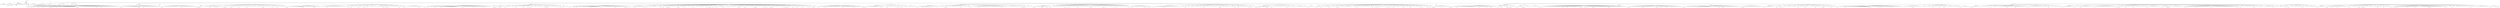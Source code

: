 digraph Tree {
	"t0" [label = "TEI"];
	"t1" [label = "teiHeader"];
	"t2" [label = "fileDesc"];
	"t3" [label = "titleStmt"];
	"t4" [label = "title"];
	"t5" [label = "author"];
	"t6" [label = "principal"];
	"t7" [label = "editor"];
	"t8" [label = "editionStmt"];
	"t9" [label = "edition"];
	"t10" [label = "respStmt"];
	"t11" [label = "name"];
	"t12" [label = "resp"];
	"t13" [label = "respStmt"];
	"t14" [label = "name"];
	"t15" [label = "resp"];
	"t16" [label = "publicationStmt"];
	"t17" [label = "publisher"];
	"t18" [label = "date"];
	"t19" [label = "availability"];
	"t20" [label = "licence"];
	"t21" [label = "idno"];
	"t22" [label = "idno"];
	"t23" [label = "idno"];
	"t24" [label = "idno"];
	"t25" [label = "idno"];
	"t26" [label = "sourceDesc"];
	"t27" [label = "profileDesc"];
	"t28" [label = "creation"];
	"t29" [label = "date"];
	"t30" [label = "langUsage"];
	"t31" [label = "language"];
	"t32" [label = "textClass"];
	"t33" [label = "keywords"];
	"t34" [label = "term"];
	"t35" [label = "text"];
	"t36" [label = "body"];
	"t37" [label = "head"];
	"t38" [label = "lb"];
	"t39" [label = "lb"];
	"t40" [label = "lb"];
	"t41" [label = "lb"];
	"t42" [label = "lb"];
	"t43" [label = "lb"];
	"t44" [label = "lb"];
	"t45" [label = "div"];
	"t46" [label = "head"];
	"t47" [label = "pb"];
	"t48" [label = "p"];
	"t49" [label = "p"];
	"t50" [label = "ref"];
	"t51" [label = "pb"];
	"t52" [label = "ref"];
	"t53" [label = "ref"];
	"t54" [label = "pb"];
	"t55" [label = "pb"];
	"t56" [label = "pb"];
	"t57" [label = "ref"];
	"t58" [label = "pb"];
	"t59" [label = "ref"];
	"t60" [label = "pb"];
	"t61" [label = "p"];
	"t62" [label = "p"];
	"t63" [label = "p"];
	"t64" [label = "p"];
	"t65" [label = "div"];
	"t66" [label = "head"];
	"t67" [label = "pb"];
	"t68" [label = "p"];
	"t69" [label = "hi"];
	"t70" [label = "ref"];
	"t71" [label = "p"];
	"t72" [label = "ref"];
	"t73" [label = "pb"];
	"t74" [label = "ref"];
	"t75" [label = "ref"];
	"t76" [label = "p"];
	"t77" [label = "ref"];
	"t78" [label = "pb"];
	"t79" [label = "ref"];
	"t80" [label = "div"];
	"t81" [label = "head"];
	"t82" [label = "pb"];
	"t83" [label = "lg"];
	"t84" [label = "l"];
	"t85" [label = "ref"];
	"t86" [label = "l"];
	"t87" [label = "l"];
	"t88" [label = "ref"];
	"t89" [label = "l"];
	"t90" [label = "lg"];
	"t91" [label = "l"];
	"t92" [label = "l"];
	"t93" [label = "l"];
	"t94" [label = "l"];
	"t95" [label = "p"];
	"t96" [label = "lg"];
	"t97" [label = "l"];
	"t98" [label = "l"];
	"t99" [label = "l"];
	"t100" [label = "l"];
	"t101" [label = "div"];
	"t102" [label = "head"];
	"t103" [label = "p"];
	"t104" [label = "hi"];
	"t105" [label = "hi"];
	"t106" [label = "pb"];
	"t107" [label = "div"];
	"t108" [label = "head"];
	"t109" [label = "p"];
	"t110" [label = "hi"];
	"t111" [label = "div"];
	"t112" [label = "head"];
	"t113" [label = "pb"];
	"t114" [label = "div"];
	"t115" [label = "pb"];
	"t116" [label = "head"];
	"t117" [label = "div"];
	"t118" [label = "head"];
	"t119" [label = "sp"];
	"t120" [label = "l"];
	"t121" [label = "hi"];
	"t122" [label = "l"];
	"t123" [label = "l"];
	"t124" [label = "pb"];
	"t125" [label = "l"];
	"t126" [label = "l"];
	"t127" [label = "ref"];
	"t128" [label = "l"];
	"t129" [label = "l"];
	"t130" [label = "l"];
	"t131" [label = "l"];
	"t132" [label = "ref"];
	"t133" [label = "l"];
	"t134" [label = "l"];
	"t135" [label = "l"];
	"t136" [label = "l"];
	"t137" [label = "ref"];
	"t138" [label = "l"];
	"t139" [label = "l"];
	"t140" [label = "l"];
	"t141" [label = "l"];
	"t142" [label = "l"];
	"t143" [label = "l"];
	"t144" [label = "l"];
	"t145" [label = "ref"];
	"t146" [label = "ref"];
	"t147" [label = "l"];
	"t148" [label = "ref"];
	"t149" [label = "l"];
	"t150" [label = "l"];
	"t151" [label = "pb"];
	"t152" [label = "l"];
	"t153" [label = "l"];
	"t154" [label = "ref"];
	"t155" [label = "l"];
	"t156" [label = "l"];
	"t157" [label = "l"];
	"t158" [label = "l"];
	"t159" [label = "l"];
	"t160" [label = "l"];
	"t161" [label = "l"];
	"t162" [label = "l"];
	"t163" [label = "l"];
	"t164" [label = "l"];
	"t165" [label = "l"];
	"t166" [label = "l"];
	"t167" [label = "l"];
	"t168" [label = "l"];
	"t169" [label = "l"];
	"t170" [label = "l"];
	"t171" [label = "l"];
	"t172" [label = "l"];
	"t173" [label = "ref"];
	"t174" [label = "l"];
	"t175" [label = "pb"];
	"t176" [label = "l"];
	"t177" [label = "l"];
	"t178" [label = "l"];
	"t179" [label = "l"];
	"t180" [label = "l"];
	"t181" [label = "l"];
	"t182" [label = "l"];
	"t183" [label = "l"];
	"t184" [label = "l"];
	"t185" [label = "l"];
	"t186" [label = "l"];
	"t187" [label = "l"];
	"t188" [label = "l"];
	"t189" [label = "l"];
	"t190" [label = "l"];
	"t191" [label = "l"];
	"t192" [label = "ref"];
	"t193" [label = "l"];
	"t194" [label = "l"];
	"t195" [label = "l"];
	"t196" [label = "l"];
	"t197" [label = "pb"];
	"t198" [label = "l"];
	"t199" [label = "l"];
	"t200" [label = "l"];
	"t201" [label = "l"];
	"t202" [label = "l"];
	"t203" [label = "l"];
	"t204" [label = "l"];
	"t205" [label = "l"];
	"t206" [label = "l"];
	"t207" [label = "l"];
	"t208" [label = "l"];
	"t209" [label = "l"];
	"t210" [label = "l"];
	"t211" [label = "l"];
	"t212" [label = "l"];
	"t213" [label = "l"];
	"t214" [label = "div"];
	"t215" [label = "head"];
	"t216" [label = "sp"];
	"t217" [label = "l"];
	"t218" [label = "hi"];
	"t219" [label = "pb"];
	"t220" [label = "l"];
	"t221" [label = "l"];
	"t222" [label = "l"];
	"t223" [label = "l"];
	"t224" [label = "l"];
	"t225" [label = "l"];
	"t226" [label = "l"];
	"t227" [label = "l"];
	"t228" [label = "l"];
	"t229" [label = "l"];
	"t230" [label = "l"];
	"t231" [label = "l"];
	"t232" [label = "l"];
	"t233" [label = "l"];
	"t234" [label = "l"];
	"t235" [label = "l"];
	"t236" [label = "ref"];
	"t237" [label = "pb"];
	"t238" [label = "l"];
	"t239" [label = "l"];
	"t240" [label = "l"];
	"t241" [label = "l"];
	"t242" [label = "ref"];
	"t243" [label = "l"];
	"t244" [label = "l"];
	"t245" [label = "l"];
	"t246" [label = "l"];
	"t247" [label = "l"];
	"t248" [label = "l"];
	"t249" [label = "l"];
	"t250" [label = "l"];
	"t251" [label = "l"];
	"t252" [label = "l"];
	"t253" [label = "l"];
	"t254" [label = "l"];
	"t255" [label = "l"];
	"t256" [label = "l"];
	"t257" [label = "l"];
	"t258" [label = "div"];
	"t259" [label = "head"];
	"t260" [label = "sp"];
	"t261" [label = "l"];
	"t262" [label = "hi"];
	"t263" [label = "pb"];
	"t264" [label = "l"];
	"t265" [label = "l"];
	"t266" [label = "l"];
	"t267" [label = "l"];
	"t268" [label = "l"];
	"t269" [label = "l"];
	"t270" [label = "l"];
	"t271" [label = "l"];
	"t272" [label = "l"];
	"t273" [label = "l"];
	"t274" [label = "l"];
	"t275" [label = "l"];
	"t276" [label = "l"];
	"t277" [label = "l"];
	"t278" [label = "l"];
	"t279" [label = "l"];
	"t280" [label = "l"];
	"t281" [label = "pb"];
	"t282" [label = "l"];
	"t283" [label = "l"];
	"t284" [label = "l"];
	"t285" [label = "l"];
	"t286" [label = "l"];
	"t287" [label = "l"];
	"t288" [label = "l"];
	"t289" [label = "l"];
	"t290" [label = "l"];
	"t291" [label = "l"];
	"t292" [label = "l"];
	"t293" [label = "l"];
	"t294" [label = "l"];
	"t295" [label = "l"];
	"t296" [label = "div"];
	"t297" [label = "head"];
	"t298" [label = "sp"];
	"t299" [label = "l"];
	"t300" [label = "hi"];
	"t301" [label = "ref"];
	"t302" [label = "pb"];
	"t303" [label = "l"];
	"t304" [label = "ref"];
	"t305" [label = "l"];
	"t306" [label = "l"];
	"t307" [label = "sp"];
	"t308" [label = "l"];
	"t309" [label = "l"];
	"t310" [label = "l"];
	"t311" [label = "l"];
	"t312" [label = "l"];
	"t313" [label = "l"];
	"t314" [label = "l"];
	"t315" [label = "pb"];
	"t316" [label = "l"];
	"t317" [label = "l"];
	"t318" [label = "l"];
	"t319" [label = "l"];
	"t320" [label = "ref"];
	"t321" [label = "l"];
	"t322" [label = "l"];
	"t323" [label = "ref"];
	"t324" [label = "l"];
	"t325" [label = "l"];
	"t326" [label = "l"];
	"t327" [label = "l"];
	"t328" [label = "l"];
	"t329" [label = "sp"];
	"t330" [label = "l"];
	"t331" [label = "ref"];
	"t332" [label = "l"];
	"t333" [label = "ref"];
	"t334" [label = "ref"];
	"t335" [label = "sp"];
	"t336" [label = "l"];
	"t337" [label = "l"];
	"t338" [label = "sp"];
	"t339" [label = "l"];
	"t340" [label = "l"];
	"t341" [label = "sp"];
	"t342" [label = "l"];
	"t343" [label = "pb"];
	"t344" [label = "l"];
	"t345" [label = "ref"];
	"t346" [label = "sp"];
	"t347" [label = "l"];
	"t348" [label = "sp"];
	"t349" [label = "l"];
	"t350" [label = "sp"];
	"t351" [label = "l"];
	"t352" [label = "l"];
	"t353" [label = "sp"];
	"t354" [label = "l"];
	"t355" [label = "l"];
	"t356" [label = "ref"];
	"t357" [label = "sp"];
	"t358" [label = "l"];
	"t359" [label = "l"];
	"t360" [label = "l"];
	"t361" [label = "sp"];
	"t362" [label = "l"];
	"t363" [label = "l"];
	"t364" [label = "l"];
	"t365" [label = "sp"];
	"t366" [label = "l"];
	"t367" [label = "pb"];
	"t368" [label = "l"];
	"t369" [label = "sp"];
	"t370" [label = "l"];
	"t371" [label = "l"];
	"t372" [label = "sp"];
	"t373" [label = "l"];
	"t374" [label = "sp"];
	"t375" [label = "l"];
	"t376" [label = "sp"];
	"t377" [label = "l"];
	"t378" [label = "l"];
	"t379" [label = "l"];
	"t380" [label = "l"];
	"t381" [label = "sp"];
	"t382" [label = "l"];
	"t383" [label = "l"];
	"t384" [label = "l"];
	"t385" [label = "sp"];
	"t386" [label = "l"];
	"t387" [label = "sp"];
	"t388" [label = "l"];
	"t389" [label = "ref"];
	"t390" [label = "pb"];
	"t391" [label = "l"];
	"t392" [label = "sp"];
	"t393" [label = "l"];
	"t394" [label = "l"];
	"t395" [label = "sp"];
	"t396" [label = "l"];
	"t397" [label = "l"];
	"t398" [label = "sp"];
	"t399" [label = "l"];
	"t400" [label = "l"];
	"t401" [label = "sp"];
	"t402" [label = "l"];
	"t403" [label = "ref"];
	"t404" [label = "l"];
	"t405" [label = "l"];
	"t406" [label = "l"];
	"t407" [label = "sp"];
	"t408" [label = "l"];
	"t409" [label = "pb"];
	"t410" [label = "sp"];
	"t411" [label = "l"];
	"t412" [label = "sp"];
	"t413" [label = "l"];
	"t414" [label = "l"];
	"t415" [label = "sp"];
	"t416" [label = "l"];
	"t417" [label = "sp"];
	"t418" [label = "l"];
	"t419" [label = "sp"];
	"t420" [label = "l"];
	"t421" [label = "l"];
	"t422" [label = "sp"];
	"t423" [label = "l"];
	"t424" [label = "div"];
	"t425" [label = "head"];
	"t426" [label = "sp"];
	"t427" [label = "l"];
	"t428" [label = "hi"];
	"t429" [label = "pb"];
	"t430" [label = "l"];
	"t431" [label = "l"];
	"t432" [label = "l"];
	"t433" [label = "l"];
	"t434" [label = "l"];
	"t435" [label = "l"];
	"t436" [label = "l"];
	"t437" [label = "l"];
	"t438" [label = "l"];
	"t439" [label = "l"];
	"t440" [label = "l"];
	"t441" [label = "l"];
	"t442" [label = "l"];
	"t443" [label = "ref"];
	"t444" [label = "l"];
	"t445" [label = "pb"];
	"t446" [label = "l"];
	"t447" [label = "l"];
	"t448" [label = "l"];
	"t449" [label = "l"];
	"t450" [label = "l"];
	"t451" [label = "l"];
	"t452" [label = "l"];
	"t453" [label = "l"];
	"t454" [label = "l"];
	"t455" [label = "ref"];
	"t456" [label = "l"];
	"t457" [label = "ref"];
	"t458" [label = "l"];
	"t459" [label = "l"];
	"t460" [label = "l"];
	"t461" [label = "l"];
	"t462" [label = "l"];
	"t463" [label = "sp"];
	"t464" [label = "l"];
	"t465" [label = "l"];
	"t466" [label = "l"];
	"t467" [label = "l"];
	"t468" [label = "l"];
	"t469" [label = "l"];
	"t470" [label = "pb"];
	"t471" [label = "l"];
	"t472" [label = "l"];
	"t473" [label = "l"];
	"t474" [label = "l"];
	"t475" [label = "l"];
	"t476" [label = "l"];
	"t477" [label = "l"];
	"t478" [label = "l"];
	"t479" [label = "l"];
	"t480" [label = "l"];
	"t481" [label = "l"];
	"t482" [label = "l"];
	"t483" [label = "l"];
	"t484" [label = "l"];
	"t485" [label = "l"];
	"t486" [label = "l"];
	"t487" [label = "sp"];
	"t488" [label = "l"];
	"t489" [label = "l"];
	"t490" [label = "sp"];
	"t491" [label = "l"];
	"t492" [label = "pb"];
	"t493" [label = "sp"];
	"t494" [label = "l"];
	"t495" [label = "sp"];
	"t496" [label = "l"];
	"t497" [label = "ref"];
	"t498" [label = "l"];
	"t499" [label = "l"];
	"t500" [label = "sp"];
	"t501" [label = "l"];
	"t502" [label = "l"];
	"t503" [label = "sp"];
	"t504" [label = "l"];
	"t505" [label = "l"];
	"t506" [label = "ref"];
	"t507" [label = "l"];
	"t508" [label = "l"];
	"t509" [label = "l"];
	"t510" [label = "sp"];
	"t511" [label = "l"];
	"t512" [label = "l"];
	"t513" [label = "ref"];
	"t514" [label = "sp"];
	"t515" [label = "l"];
	"t516" [label = "l"];
	"t517" [label = "pb"];
	"t518" [label = "l"];
	"t519" [label = "l"];
	"t520" [label = "sp"];
	"t521" [label = "l"];
	"t522" [label = "sp"];
	"t523" [label = "l"];
	"t524" [label = "l"];
	"t525" [label = "l"];
	"t526" [label = "l"];
	"t527" [label = "sp"];
	"t528" [label = "l"];
	"t529" [label = "l"];
	"t530" [label = "sp"];
	"t531" [label = "l"];
	"t532" [label = "l"];
	"t533" [label = "l"];
	"t534" [label = "l"];
	"t535" [label = "l"];
	"t536" [label = "l"];
	"t537" [label = "ref"];
	"t538" [label = "l"];
	"t539" [label = "l"];
	"t540" [label = "pb"];
	"t541" [label = "l"];
	"t542" [label = "sp"];
	"t543" [label = "l"];
	"t544" [label = "ref"];
	"t545" [label = "sp"];
	"t546" [label = "l"];
	"t547" [label = "sp"];
	"t548" [label = "l"];
	"t549" [label = "sp"];
	"t550" [label = "l"];
	"t551" [label = "l"];
	"t552" [label = "sp"];
	"t553" [label = "l"];
	"t554" [label = "sp"];
	"t555" [label = "l"];
	"t556" [label = "sp"];
	"t557" [label = "l"];
	"t558" [label = "sp"];
	"t559" [label = "l"];
	"t560" [label = "sp"];
	"t561" [label = "l"];
	"t562" [label = "l"];
	"t563" [label = "pb"];
	"t564" [label = "sp"];
	"t565" [label = "l"];
	"t566" [label = "l"];
	"t567" [label = "l"];
	"t568" [label = "sp"];
	"t569" [label = "l"];
	"t570" [label = "ref"];
	"t571" [label = "l"];
	"t572" [label = "sp"];
	"t573" [label = "l"];
	"t574" [label = "l"];
	"t575" [label = "l"];
	"t576" [label = "l"];
	"t577" [label = "l"];
	"t578" [label = "l"];
	"t579" [label = "l"];
	"t580" [label = "l"];
	"t581" [label = "l"];
	"t582" [label = "l"];
	"t583" [label = "l"];
	"t584" [label = "l"];
	"t585" [label = "pb"];
	"t586" [label = "l"];
	"t587" [label = "l"];
	"t588" [label = "l"];
	"t589" [label = "l"];
	"t590" [label = "div"];
	"t591" [label = "pb"];
	"t592" [label = "head"];
	"t593" [label = "div"];
	"t594" [label = "head"];
	"t595" [label = "sp"];
	"t596" [label = "l"];
	"t597" [label = "hi"];
	"t598" [label = "l"];
	"t599" [label = "l"];
	"t600" [label = "l"];
	"t601" [label = "pb"];
	"t602" [label = "l"];
	"t603" [label = "l"];
	"t604" [label = "l"];
	"t605" [label = "l"];
	"t606" [label = "l"];
	"t607" [label = "l"];
	"t608" [label = "ref"];
	"t609" [label = "l"];
	"t610" [label = "l"];
	"t611" [label = "l"];
	"t612" [label = "l"];
	"t613" [label = "l"];
	"t614" [label = "ref"];
	"t615" [label = "l"];
	"t616" [label = "l"];
	"t617" [label = "l"];
	"t618" [label = "l"];
	"t619" [label = "l"];
	"t620" [label = "l"];
	"t621" [label = "l"];
	"t622" [label = "l"];
	"t623" [label = "l"];
	"t624" [label = "pb"];
	"t625" [label = "l"];
	"t626" [label = "l"];
	"t627" [label = "l"];
	"t628" [label = "l"];
	"t629" [label = "l"];
	"t630" [label = "l"];
	"t631" [label = "l"];
	"t632" [label = "l"];
	"t633" [label = "l"];
	"t634" [label = "ref"];
	"t635" [label = "l"];
	"t636" [label = "l"];
	"t637" [label = "ref"];
	"t638" [label = "l"];
	"t639" [label = "l"];
	"t640" [label = "l"];
	"t641" [label = "l"];
	"t642" [label = "l"];
	"t643" [label = "l"];
	"t644" [label = "l"];
	"t645" [label = "l"];
	"t646" [label = "l"];
	"t647" [label = "pb"];
	"t648" [label = "l"];
	"t649" [label = "l"];
	"t650" [label = "l"];
	"t651" [label = "l"];
	"t652" [label = "l"];
	"t653" [label = "l"];
	"t654" [label = "l"];
	"t655" [label = "l"];
	"t656" [label = "ref"];
	"t657" [label = "l"];
	"t658" [label = "l"];
	"t659" [label = "l"];
	"t660" [label = "l"];
	"t661" [label = "l"];
	"t662" [label = "l"];
	"t663" [label = "l"];
	"t664" [label = "sp"];
	"t665" [label = "l"];
	"t666" [label = "l"];
	"t667" [label = "l"];
	"t668" [label = "ref"];
	"t669" [label = "pb"];
	"t670" [label = "sp"];
	"t671" [label = "l"];
	"t672" [label = "ref"];
	"t673" [label = "l"];
	"t674" [label = "l"];
	"t675" [label = "l"];
	"t676" [label = "ref"];
	"t677" [label = "l"];
	"t678" [label = "ref"];
	"t679" [label = "l"];
	"t680" [label = "l"];
	"t681" [label = "l"];
	"t682" [label = "sp"];
	"t683" [label = "l"];
	"t684" [label = "ref"];
	"t685" [label = "l"];
	"t686" [label = "l"];
	"t687" [label = "l"];
	"t688" [label = "l"];
	"t689" [label = "l"];
	"t690" [label = "sp"];
	"t691" [label = "l"];
	"t692" [label = "l"];
	"t693" [label = "sp"];
	"t694" [label = "l"];
	"t695" [label = "l"];
	"t696" [label = "pb"];
	"t697" [label = "l"];
	"t698" [label = "l"];
	"t699" [label = "sp"];
	"t700" [label = "l"];
	"t701" [label = "l"];
	"t702" [label = "sp"];
	"t703" [label = "l"];
	"t704" [label = "l"];
	"t705" [label = "sp"];
	"t706" [label = "l"];
	"t707" [label = "ref"];
	"t708" [label = "sp"];
	"t709" [label = "l"];
	"t710" [label = "sp"];
	"t711" [label = "l"];
	"t712" [label = "sp"];
	"t713" [label = "l"];
	"t714" [label = "l"];
	"t715" [label = "ref"];
	"t716" [label = "l"];
	"t717" [label = "sp"];
	"t718" [label = "l"];
	"t719" [label = "pb"];
	"t720" [label = "l"];
	"t721" [label = "sp"];
	"t722" [label = "l"];
	"t723" [label = "l"];
	"t724" [label = "sp"];
	"t725" [label = "l"];
	"t726" [label = "l"];
	"t727" [label = "l"];
	"t728" [label = "sp"];
	"t729" [label = "l"];
	"t730" [label = "l"];
	"t731" [label = "l"];
	"t732" [label = "sp"];
	"t733" [label = "l"];
	"t734" [label = "sp"];
	"t735" [label = "l"];
	"t736" [label = "l"];
	"t737" [label = "l"];
	"t738" [label = "ref"];
	"t739" [label = "l"];
	"t740" [label = "pb"];
	"t741" [label = "l"];
	"t742" [label = "ref"];
	"t743" [label = "l"];
	"t744" [label = "l"];
	"t745" [label = "sp"];
	"t746" [label = "l"];
	"t747" [label = "sp"];
	"t748" [label = "l"];
	"t749" [label = "l"];
	"t750" [label = "sp"];
	"t751" [label = "l"];
	"t752" [label = "sp"];
	"t753" [label = "l"];
	"t754" [label = "l"];
	"t755" [label = "l"];
	"t756" [label = "sp"];
	"t757" [label = "l"];
	"t758" [label = "sp"];
	"t759" [label = "l"];
	"t760" [label = "ref"];
	"t761" [label = "l"];
	"t762" [label = "sp"];
	"t763" [label = "l"];
	"t764" [label = "pb"];
	"t765" [label = "l"];
	"t766" [label = "l"];
	"t767" [label = "l"];
	"t768" [label = "sp"];
	"t769" [label = "l"];
	"t770" [label = "l"];
	"t771" [label = "div"];
	"t772" [label = "head"];
	"t773" [label = "sp"];
	"t774" [label = "l"];
	"t775" [label = "hi"];
	"t776" [label = "l"];
	"t777" [label = "l"];
	"t778" [label = "l"];
	"t779" [label = "l"];
	"t780" [label = "pb"];
	"t781" [label = "l"];
	"t782" [label = "p"];
	"t783" [label = "hi"];
	"t784" [label = "l"];
	"t785" [label = "l"];
	"t786" [label = "p"];
	"t787" [label = "l"];
	"t788" [label = "l"];
	"t789" [label = "p"];
	"t790" [label = "l"];
	"t791" [label = "l"];
	"t792" [label = "p"];
	"t793" [label = "l"];
	"t794" [label = "l"];
	"t795" [label = "p"];
	"t796" [label = "l"];
	"t797" [label = "ref"];
	"t798" [label = "l"];
	"t799" [label = "p"];
	"t800" [label = "l"];
	"t801" [label = "l"];
	"t802" [label = "p"];
	"t803" [label = "l"];
	"t804" [label = "l"];
	"t805" [label = "p"];
	"t806" [label = "l"];
	"t807" [label = "pb"];
	"t808" [label = "l"];
	"t809" [label = "p"];
	"t810" [label = "l"];
	"t811" [label = "l"];
	"t812" [label = "p"];
	"t813" [label = "l"];
	"t814" [label = "l"];
	"t815" [label = "l"];
	"t816" [label = "l"];
	"t817" [label = "l"];
	"t818" [label = "l"];
	"t819" [label = "l"];
	"t820" [label = "ref"];
	"t821" [label = "l"];
	"t822" [label = "l"];
	"t823" [label = "l"];
	"t824" [label = "l"];
	"t825" [label = "l"];
	"t826" [label = "l"];
	"t827" [label = "l"];
	"t828" [label = "l"];
	"t829" [label = "l"];
	"t830" [label = "ref"];
	"t831" [label = "pb"];
	"t832" [label = "l"];
	"t833" [label = "l"];
	"t834" [label = "l"];
	"t835" [label = "ref"];
	"t836" [label = "l"];
	"t837" [label = "sp"];
	"t838" [label = "l"];
	"t839" [label = "l"];
	"t840" [label = "l"];
	"t841" [label = "l"];
	"t842" [label = "ref"];
	"t843" [label = "l"];
	"t844" [label = "l"];
	"t845" [label = "l"];
	"t846" [label = "l"];
	"t847" [label = "l"];
	"t848" [label = "l"];
	"t849" [label = "l"];
	"t850" [label = "l"];
	"t851" [label = "ref"];
	"t852" [label = "l"];
	"t853" [label = "l"];
	"t854" [label = "pb"];
	"t855" [label = "sp"];
	"t856" [label = "l"];
	"t857" [label = "sp"];
	"t858" [label = "l"];
	"t859" [label = "sp"];
	"t860" [label = "l"];
	"t861" [label = "sp"];
	"t862" [label = "l"];
	"t863" [label = "sp"];
	"t864" [label = "l"];
	"t865" [label = "l"];
	"t866" [label = "l"];
	"t867" [label = "l"];
	"t868" [label = "l"];
	"t869" [label = "sp"];
	"t870" [label = "l"];
	"t871" [label = "l"];
	"t872" [label = "l"];
	"t873" [label = "l"];
	"t874" [label = "ref"];
	"t875" [label = "l"];
	"t876" [label = "sp"];
	"t877" [label = "l"];
	"t878" [label = "pb"];
	"t879" [label = "sp"];
	"t880" [label = "l"];
	"t881" [label = "sp"];
	"t882" [label = "l"];
	"t883" [label = "l"];
	"t884" [label = "ref"];
	"t885" [label = "sp"];
	"t886" [label = "l"];
	"t887" [label = "ref"];
	"t888" [label = "ref"];
	"t889" [label = "sp"];
	"t890" [label = "l"];
	"t891" [label = "sp"];
	"t892" [label = "l"];
	"t893" [label = "sp"];
	"t894" [label = "l"];
	"t895" [label = "l"];
	"t896" [label = "sp"];
	"t897" [label = "l"];
	"t898" [label = "l"];
	"t899" [label = "sp"];
	"t900" [label = "l"];
	"t901" [label = "l"];
	"t902" [label = "sp"];
	"t903" [label = "l"];
	"t904" [label = "ref"];
	"t905" [label = "pb"];
	"t906" [label = "sp"];
	"t907" [label = "l"];
	"t908" [label = "sp"];
	"t909" [label = "l"];
	"t910" [label = "l"];
	"t911" [label = "sp"];
	"t912" [label = "l"];
	"t913" [label = "sp"];
	"t914" [label = "l"];
	"t915" [label = "ref"];
	"t916" [label = "sp"];
	"t917" [label = "l"];
	"t918" [label = "sp"];
	"t919" [label = "l"];
	"t920" [label = "sp"];
	"t921" [label = "l"];
	"t922" [label = "sp"];
	"t923" [label = "l"];
	"t924" [label = "l"];
	"t925" [label = "sp"];
	"t926" [label = "l"];
	"t927" [label = "l"];
	"t928" [label = "sp"];
	"t929" [label = "l"];
	"t930" [label = "pb"];
	"t931" [label = "l"];
	"t932" [label = "sp"];
	"t933" [label = "l"];
	"t934" [label = "l"];
	"t935" [label = "sp"];
	"t936" [label = "l"];
	"t937" [label = "l"];
	"t938" [label = "sp"];
	"t939" [label = "l"];
	"t940" [label = "sp"];
	"t941" [label = "l"];
	"t942" [label = "sp"];
	"t943" [label = "l"];
	"t944" [label = "sp"];
	"t945" [label = "l"];
	"t946" [label = "sp"];
	"t947" [label = "l"];
	"t948" [label = "sp"];
	"t949" [label = "l"];
	"t950" [label = "sp"];
	"t951" [label = "l"];
	"t952" [label = "pb"];
	"t953" [label = "sp"];
	"t954" [label = "l"];
	"t955" [label = "sp"];
	"t956" [label = "l"];
	"t957" [label = "ref"];
	"t958" [label = "sp"];
	"t959" [label = "l"];
	"t960" [label = "ref"];
	"t961" [label = "l"];
	"t962" [label = "sp"];
	"t963" [label = "l"];
	"t964" [label = "ref"];
	"t965" [label = "l"];
	"t966" [label = "l"];
	"t967" [label = "l"];
	"t968" [label = "ref"];
	"t969" [label = "sp"];
	"t970" [label = "l"];
	"t971" [label = "sp"];
	"t972" [label = "l"];
	"t973" [label = "sp"];
	"t974" [label = "l"];
	"t975" [label = "l"];
	"t976" [label = "l"];
	"t977" [label = "l"];
	"t978" [label = "pb"];
	"t979" [label = "l"];
	"t980" [label = "sp"];
	"t981" [label = "l"];
	"t982" [label = "sp"];
	"t983" [label = "l"];
	"t984" [label = "l"];
	"t985" [label = "l"];
	"t986" [label = "l"];
	"t987" [label = "sp"];
	"t988" [label = "l"];
	"t989" [label = "l"];
	"t990" [label = "sp"];
	"t991" [label = "l"];
	"t992" [label = "sp"];
	"t993" [label = "l"];
	"t994" [label = "sp"];
	"t995" [label = "l"];
	"t996" [label = "sp"];
	"t997" [label = "l"];
	"t998" [label = "l"];
	"t999" [label = "l"];
	"t1000" [label = "hi"];
	"t1001" [label = "pb"];
	"t1002" [label = "l"];
	"t1003" [label = "sp"];
	"t1004" [label = "l"];
	"t1005" [label = "sp"];
	"t1006" [label = "l"];
	"t1007" [label = "sp"];
	"t1008" [label = "l"];
	"t1009" [label = "sp"];
	"t1010" [label = "l"];
	"t1011" [label = "hi"];
	"t1012" [label = "hi"];
	"t1013" [label = "l"];
	"t1014" [label = "l"];
	"t1015" [label = "l"];
	"t1016" [label = "sp"];
	"t1017" [label = "l"];
	"t1018" [label = "sp"];
	"t1019" [label = "l"];
	"t1020" [label = "sp"];
	"t1021" [label = "l"];
	"t1022" [label = "sp"];
	"t1023" [label = "l"];
	"t1024" [label = "sp"];
	"t1025" [label = "l"];
	"t1026" [label = "hi"];
	"t1027" [label = "l"];
	"t1028" [label = "hi"];
	"t1029" [label = "pb"];
	"t1030" [label = "l"];
	"t1031" [label = "l"];
	"t1032" [label = "sp"];
	"t1033" [label = "l"];
	"t1034" [label = "sp"];
	"t1035" [label = "l"];
	"t1036" [label = "sp"];
	"t1037" [label = "l"];
	"t1038" [label = "sp"];
	"t1039" [label = "l"];
	"t1040" [label = "sp"];
	"t1041" [label = "l"];
	"t1042" [label = "hi"];
	"t1043" [label = "l"];
	"t1044" [label = "l"];
	"t1045" [label = "hi"];
	"t1046" [label = "l"];
	"t1047" [label = "ref"];
	"t1048" [label = "sp"];
	"t1049" [label = "l"];
	"t1050" [label = "sp"];
	"t1051" [label = "l"];
	"t1052" [label = "sp"];
	"t1053" [label = "l"];
	"t1054" [label = "sp"];
	"t1055" [label = "l"];
	"t1056" [label = "hi"];
	"t1057" [label = "pb"];
	"t1058" [label = "l"];
	"t1059" [label = "hi"];
	"t1060" [label = "l"];
	"t1061" [label = "l"];
	"t1062" [label = "sp"];
	"t1063" [label = "l"];
	"t1064" [label = "sp"];
	"t1065" [label = "l"];
	"t1066" [label = "l"];
	"t1067" [label = "sp"];
	"t1068" [label = "l"];
	"t1069" [label = "sp"];
	"t1070" [label = "l"];
	"t1071" [label = "sp"];
	"t1072" [label = "l"];
	"t1073" [label = "sp"];
	"t1074" [label = "l"];
	"t1075" [label = "sp"];
	"t1076" [label = "l"];
	"t1077" [label = "ref"];
	"t1078" [label = "sp"];
	"t1079" [label = "l"];
	"t1080" [label = "sp"];
	"t1081" [label = "l"];
	"t1082" [label = "ref"];
	"t1083" [label = "pb"];
	"t1084" [label = "l"];
	"t1085" [label = "sp"];
	"t1086" [label = "l"];
	"t1087" [label = "ref"];
	"t1088" [label = "l"];
	"t1089" [label = "l"];
	"t1090" [label = "sp"];
	"t1091" [label = "l"];
	"t1092" [label = "sp"];
	"t1093" [label = "l"];
	"t1094" [label = "ref"];
	"t1095" [label = "sp"];
	"t1096" [label = "l"];
	"t1097" [label = "sp"];
	"t1098" [label = "l"];
	"t1099" [label = "l"];
	"t1100" [label = "ref"];
	"t1101" [label = "sp"];
	"t1102" [label = "l"];
	"t1103" [label = "l"];
	"t1104" [label = "sp"];
	"t1105" [label = "l"];
	"t1106" [label = "sp"];
	"t1107" [label = "l"];
	"t1108" [label = "l"];
	"t1109" [label = "pb"];
	"t1110" [label = "sp"];
	"t1111" [label = "l"];
	"t1112" [label = "sp"];
	"t1113" [label = "l"];
	"t1114" [label = "l"];
	"t1115" [label = "sp"];
	"t1116" [label = "l"];
	"t1117" [label = "l"];
	"t1118" [label = "sp"];
	"t1119" [label = "l"];
	"t1120" [label = "ref"];
	"t1121" [label = "l"];
	"t1122" [label = "sp"];
	"t1123" [label = "l"];
	"t1124" [label = "sp"];
	"t1125" [label = "l"];
	"t1126" [label = "ref"];
	"t1127" [label = "l"];
	"t1128" [label = "ref"];
	"t1129" [label = "l"];
	"t1130" [label = "l"];
	"t1131" [label = "l"];
	"t1132" [label = "sp"];
	"t1133" [label = "l"];
	"t1134" [label = "pb"];
	"t1135" [label = "l"];
	"t1136" [label = "p"];
	"t1137" [label = "l"];
	"t1138" [label = "l"];
	"t1139" [label = "p"];
	"t1140" [label = "l"];
	"t1141" [label = "ref"];
	"t1142" [label = "l"];
	"t1143" [label = "p"];
	"t1144" [label = "l"];
	"t1145" [label = "l"];
	"t1146" [label = "p"];
	"t1147" [label = "l"];
	"t1148" [label = "l"];
	"t1149" [label = "p"];
	"t1150" [label = "l"];
	"t1151" [label = "l"];
	"t1152" [label = "p"];
	"t1153" [label = "l"];
	"t1154" [label = "l"];
	"t1155" [label = "p"];
	"t1156" [label = "l"];
	"t1157" [label = "pb"];
	"t1158" [label = "l"];
	"t1159" [label = "p"];
	"t1160" [label = "l"];
	"t1161" [label = "l"];
	"t1162" [label = "p"];
	"t1163" [label = "l"];
	"t1164" [label = "l"];
	"t1165" [label = "p"];
	"t1166" [label = "l"];
	"t1167" [label = "l"];
	"t1168" [label = "ref"];
	"t1169" [label = "p"];
	"t1170" [label = "l"];
	"t1171" [label = "l"];
	"t1172" [label = "p"];
	"t1173" [label = "l"];
	"t1174" [label = "l"];
	"t1175" [label = "p"];
	"t1176" [label = "l"];
	"t1177" [label = "ref"];
	"t1178" [label = "l"];
	"t1179" [label = "ref"];
	"t1180" [label = "div"];
	"t1181" [label = "pb"];
	"t1182" [label = "head"];
	"t1183" [label = "sp"];
	"t1184" [label = "l"];
	"t1185" [label = "hi"];
	"t1186" [label = "l"];
	"t1187" [label = "l"];
	"t1188" [label = "l"];
	"t1189" [label = "l"];
	"t1190" [label = "l"];
	"t1191" [label = "l"];
	"t1192" [label = "l"];
	"t1193" [label = "l"];
	"t1194" [label = "l"];
	"t1195" [label = "l"];
	"t1196" [label = "l"];
	"t1197" [label = "l"];
	"t1198" [label = "l"];
	"t1199" [label = "l"];
	"t1200" [label = "pb"];
	"t1201" [label = "l"];
	"t1202" [label = "l"];
	"t1203" [label = "l"];
	"t1204" [label = "sp"];
	"t1205" [label = "l"];
	"t1206" [label = "sp"];
	"t1207" [label = "l"];
	"t1208" [label = "ref"];
	"t1209" [label = "sp"];
	"t1210" [label = "l"];
	"t1211" [label = "sp"];
	"t1212" [label = "l"];
	"t1213" [label = "l"];
	"t1214" [label = "sp"];
	"t1215" [label = "l"];
	"t1216" [label = "l"];
	"t1217" [label = "sp"];
	"t1218" [label = "l"];
	"t1219" [label = "l"];
	"t1220" [label = "sp"];
	"t1221" [label = "l"];
	"t1222" [label = "sp"];
	"t1223" [label = "l"];
	"t1224" [label = "pb"];
	"t1225" [label = "l"];
	"t1226" [label = "l"];
	"t1227" [label = "l"];
	"t1228" [label = "ref"];
	"t1229" [label = "sp"];
	"t1230" [label = "l"];
	"t1231" [label = "l"];
	"t1232" [label = "sp"];
	"t1233" [label = "l"];
	"t1234" [label = "l"];
	"t1235" [label = "l"];
	"t1236" [label = "l"];
	"t1237" [label = "sp"];
	"t1238" [label = "l"];
	"t1239" [label = "l"];
	"t1240" [label = "l"];
	"t1241" [label = "l"];
	"t1242" [label = "l"];
	"t1243" [label = "sp"];
	"t1244" [label = "l"];
	"t1245" [label = "l"];
	"t1246" [label = "div"];
	"t1247" [label = "pb"];
	"t1248" [label = "head"];
	"t1249" [label = "div"];
	"t1250" [label = "head"];
	"t1251" [label = "sp"];
	"t1252" [label = "l"];
	"t1253" [label = "hi"];
	"t1254" [label = "l"];
	"t1255" [label = "l"];
	"t1256" [label = "l"];
	"t1257" [label = "l"];
	"t1258" [label = "l"];
	"t1259" [label = "pb"];
	"t1260" [label = "l"];
	"t1261" [label = "l"];
	"t1262" [label = "l"];
	"t1263" [label = "ref"];
	"t1264" [label = "l"];
	"t1265" [label = "l"];
	"t1266" [label = "l"];
	"t1267" [label = "ref"];
	"t1268" [label = "l"];
	"t1269" [label = "l"];
	"t1270" [label = "l"];
	"t1271" [label = "l"];
	"t1272" [label = "l"];
	"t1273" [label = "l"];
	"t1274" [label = "l"];
	"t1275" [label = "l"];
	"t1276" [label = "sp"];
	"t1277" [label = "l"];
	"t1278" [label = "l"];
	"t1279" [label = "l"];
	"t1280" [label = "l"];
	"t1281" [label = "sp"];
	"t1282" [label = "l"];
	"t1283" [label = "l"];
	"t1284" [label = "ref"];
	"t1285" [label = "pb"];
	"t1286" [label = "sp"];
	"t1287" [label = "l"];
	"t1288" [label = "l"];
	"t1289" [label = "sp"];
	"t1290" [label = "l"];
	"t1291" [label = "l"];
	"t1292" [label = "sp"];
	"t1293" [label = "l"];
	"t1294" [label = "l"];
	"t1295" [label = "sp"];
	"t1296" [label = "l"];
	"t1297" [label = "sp"];
	"t1298" [label = "l"];
	"t1299" [label = "sp"];
	"t1300" [label = "l"];
	"t1301" [label = "sp"];
	"t1302" [label = "l"];
	"t1303" [label = "sp"];
	"t1304" [label = "l"];
	"t1305" [label = "sp"];
	"t1306" [label = "l"];
	"t1307" [label = "sp"];
	"t1308" [label = "l"];
	"t1309" [label = "pb"];
	"t1310" [label = "sp"];
	"t1311" [label = "l"];
	"t1312" [label = "l"];
	"t1313" [label = "sp"];
	"t1314" [label = "l"];
	"t1315" [label = "sp"];
	"t1316" [label = "l"];
	"t1317" [label = "sp"];
	"t1318" [label = "l"];
	"t1319" [label = "sp"];
	"t1320" [label = "l"];
	"t1321" [label = "l"];
	"t1322" [label = "l"];
	"t1323" [label = "ref"];
	"t1324" [label = "l"];
	"t1325" [label = "sp"];
	"t1326" [label = "l"];
	"t1327" [label = "l"];
	"t1328" [label = "l"];
	"t1329" [label = "l"];
	"t1330" [label = "l"];
	"t1331" [label = "l"];
	"t1332" [label = "l"];
	"t1333" [label = "pb"];
	"t1334" [label = "l"];
	"t1335" [label = "l"];
	"t1336" [label = "l"];
	"t1337" [label = "l"];
	"t1338" [label = "l"];
	"t1339" [label = "l"];
	"t1340" [label = "l"];
	"t1341" [label = "l"];
	"t1342" [label = "l"];
	"t1343" [label = "l"];
	"t1344" [label = "l"];
	"t1345" [label = "l"];
	"t1346" [label = "l"];
	"t1347" [label = "l"];
	"t1348" [label = "l"];
	"t1349" [label = "l"];
	"t1350" [label = "l"];
	"t1351" [label = "l"];
	"t1352" [label = "l"];
	"t1353" [label = "l"];
	"t1354" [label = "pb"];
	"t1355" [label = "l"];
	"t1356" [label = "l"];
	"t1357" [label = "l"];
	"t1358" [label = "l"];
	"t1359" [label = "l"];
	"t1360" [label = "sp"];
	"t1361" [label = "l"];
	"t1362" [label = "l"];
	"t1363" [label = "l"];
	"t1364" [label = "l"];
	"t1365" [label = "l"];
	"t1366" [label = "l"];
	"t1367" [label = "l"];
	"t1368" [label = "l"];
	"t1369" [label = "l"];
	"t1370" [label = "l"];
	"t1371" [label = "sp"];
	"t1372" [label = "l"];
	"t1373" [label = "l"];
	"t1374" [label = "sp"];
	"t1375" [label = "l"];
	"t1376" [label = "ref"];
	"t1377" [label = "pb"];
	"t1378" [label = "sp"];
	"t1379" [label = "l"];
	"t1380" [label = "l"];
	"t1381" [label = "ref"];
	"t1382" [label = "l"];
	"t1383" [label = "sp"];
	"t1384" [label = "l"];
	"t1385" [label = "l"];
	"t1386" [label = "l"];
	"t1387" [label = "l"];
	"t1388" [label = "sp"];
	"t1389" [label = "l"];
	"t1390" [label = "l"];
	"t1391" [label = "div"];
	"t1392" [label = "head"];
	"t1393" [label = "pb"];
	"t1394" [label = "sp"];
	"t1395" [label = "l"];
	"t1396" [label = "hi"];
	"t1397" [label = "ref"];
	"t1398" [label = "l"];
	"t1399" [label = "l"];
	"t1400" [label = "l"];
	"t1401" [label = "l"];
	"t1402" [label = "l"];
	"t1403" [label = "l"];
	"t1404" [label = "l"];
	"t1405" [label = "ref"];
	"t1406" [label = "ref"];
	"t1407" [label = "l"];
	"t1408" [label = "l"];
	"t1409" [label = "l"];
	"t1410" [label = "l"];
	"t1411" [label = "ref"];
	"t1412" [label = "l"];
	"t1413" [label = "l"];
	"t1414" [label = "l"];
	"t1415" [label = "pb"];
	"t1416" [label = "l"];
	"t1417" [label = "sp"];
	"t1418" [label = "l"];
	"t1419" [label = "l"];
	"t1420" [label = "l"];
	"t1421" [label = "sp"];
	"t1422" [label = "l"];
	"t1423" [label = "sp"];
	"t1424" [label = "l"];
	"t1425" [label = "sp"];
	"t1426" [label = "l"];
	"t1427" [label = "sp"];
	"t1428" [label = "l"];
	"t1429" [label = "sp"];
	"t1430" [label = "l"];
	"t1431" [label = "sp"];
	"t1432" [label = "l"];
	"t1433" [label = "sp"];
	"t1434" [label = "l"];
	"t1435" [label = "sp"];
	"t1436" [label = "l"];
	"t1437" [label = "sp"];
	"t1438" [label = "l"];
	"t1439" [label = "pb"];
	"t1440" [label = "sp"];
	"t1441" [label = "l"];
	"t1442" [label = "sp"];
	"t1443" [label = "l"];
	"t1444" [label = "sp"];
	"t1445" [label = "l"];
	"t1446" [label = "ref"];
	"t1447" [label = "sp"];
	"t1448" [label = "l"];
	"t1449" [label = "sp"];
	"t1450" [label = "l"];
	"t1451" [label = "sp"];
	"t1452" [label = "l"];
	"t1453" [label = "sp"];
	"t1454" [label = "l"];
	"t1455" [label = "sp"];
	"t1456" [label = "l"];
	"t1457" [label = "sp"];
	"t1458" [label = "l"];
	"t1459" [label = "sp"];
	"t1460" [label = "l"];
	"t1461" [label = "sp"];
	"t1462" [label = "l"];
	"t1463" [label = "pb"];
	"t1464" [label = "sp"];
	"t1465" [label = "l"];
	"t1466" [label = "sp"];
	"t1467" [label = "l"];
	"t1468" [label = "sp"];
	"t1469" [label = "l"];
	"t1470" [label = "sp"];
	"t1471" [label = "l"];
	"t1472" [label = "sp"];
	"t1473" [label = "l"];
	"t1474" [label = "sp"];
	"t1475" [label = "l"];
	"t1476" [label = "sp"];
	"t1477" [label = "l"];
	"t1478" [label = "sp"];
	"t1479" [label = "l"];
	"t1480" [label = "sp"];
	"t1481" [label = "l"];
	"t1482" [label = "sp"];
	"t1483" [label = "l"];
	"t1484" [label = "sp"];
	"t1485" [label = "l"];
	"t1486" [label = "pb"];
	"t1487" [label = "sp"];
	"t1488" [label = "l"];
	"t1489" [label = "ref"];
	"t1490" [label = "sp"];
	"t1491" [label = "l"];
	"t1492" [label = "sp"];
	"t1493" [label = "l"];
	"t1494" [label = "sp"];
	"t1495" [label = "l"];
	"t1496" [label = "sp"];
	"t1497" [label = "l"];
	"t1498" [label = "sp"];
	"t1499" [label = "l"];
	"t1500" [label = "sp"];
	"t1501" [label = "l"];
	"t1502" [label = "sp"];
	"t1503" [label = "l"];
	"t1504" [label = "sp"];
	"t1505" [label = "l"];
	"t1506" [label = "sp"];
	"t1507" [label = "l"];
	"t1508" [label = "sp"];
	"t1509" [label = "l"];
	"t1510" [label = "pb"];
	"t1511" [label = "sp"];
	"t1512" [label = "l"];
	"t1513" [label = "ref"];
	"t1514" [label = "sp"];
	"t1515" [label = "l"];
	"t1516" [label = "sp"];
	"t1517" [label = "l"];
	"t1518" [label = "sp"];
	"t1519" [label = "l"];
	"t1520" [label = "sp"];
	"t1521" [label = "l"];
	"t1522" [label = "sp"];
	"t1523" [label = "l"];
	"t1524" [label = "sp"];
	"t1525" [label = "l"];
	"t1526" [label = "sp"];
	"t1527" [label = "l"];
	"t1528" [label = "sp"];
	"t1529" [label = "l"];
	"t1530" [label = "sp"];
	"t1531" [label = "l"];
	"t1532" [label = "sp"];
	"t1533" [label = "l"];
	"t1534" [label = "pb"];
	"t1535" [label = "sp"];
	"t1536" [label = "l"];
	"t1537" [label = "sp"];
	"t1538" [label = "l"];
	"t1539" [label = "sp"];
	"t1540" [label = "l"];
	"t1541" [label = "sp"];
	"t1542" [label = "l"];
	"t1543" [label = "sp"];
	"t1544" [label = "l"];
	"t1545" [label = "sp"];
	"t1546" [label = "l"];
	"t1547" [label = "sp"];
	"t1548" [label = "l"];
	"t1549" [label = "sp"];
	"t1550" [label = "l"];
	"t1551" [label = "sp"];
	"t1552" [label = "l"];
	"t1553" [label = "sp"];
	"t1554" [label = "l"];
	"t1555" [label = "sp"];
	"t1556" [label = "l"];
	"t1557" [label = "pb"];
	"t1558" [label = "sp"];
	"t1559" [label = "l"];
	"t1560" [label = "l"];
	"t1561" [label = "l"];
	"t1562" [label = "ref"];
	"t1563" [label = "l"];
	"t1564" [label = "l"];
	"t1565" [label = "l"];
	"t1566" [label = "l"];
	"t1567" [label = "l"];
	"t1568" [label = "l"];
	"t1569" [label = "l"];
	"t1570" [label = "l"];
	"t1571" [label = "l"];
	"t1572" [label = "l"];
	"t1573" [label = "l"];
	"t1574" [label = "ref"];
	"t1575" [label = "l"];
	"t1576" [label = "l"];
	"t1577" [label = "l"];
	"t1578" [label = "ref"];
	"t1579" [label = "l"];
	"t1580" [label = "l"];
	"t1581" [label = "pb"];
	"t1582" [label = "l"];
	"t1583" [label = "l"];
	"t1584" [label = "div"];
	"t1585" [label = "head"];
	"t1586" [label = "sp"];
	"t1587" [label = "l"];
	"t1588" [label = "hi"];
	"t1589" [label = "l"];
	"t1590" [label = "l"];
	"t1591" [label = "l"];
	"t1592" [label = "l"];
	"t1593" [label = "l"];
	"t1594" [label = "l"];
	"t1595" [label = "l"];
	"t1596" [label = "l"];
	"t1597" [label = "l"];
	"t1598" [label = "pb"];
	"t1599" [label = "l"];
	"t1600" [label = "l"];
	"t1601" [label = "l"];
	"t1602" [label = "l"];
	"t1603" [label = "l"];
	"t1604" [label = "l"];
	"t1605" [label = "l"];
	"t1606" [label = "l"];
	"t1607" [label = "l"];
	"t1608" [label = "l"];
	"t1609" [label = "l"];
	"t1610" [label = "l"];
	"t1611" [label = "l"];
	"t1612" [label = "l"];
	"t1613" [label = "sp"];
	"t1614" [label = "l"];
	"t1615" [label = "l"];
	"t1616" [label = "l"];
	"t1617" [label = "sp"];
	"t1618" [label = "l"];
	"t1619" [label = "l"];
	"t1620" [label = "pb"];
	"t1621" [label = "sp"];
	"t1622" [label = "l"];
	"t1623" [label = "l"];
	"t1624" [label = "l"];
	"t1625" [label = "sp"];
	"t1626" [label = "l"];
	"t1627" [label = "l"];
	"t1628" [label = "l"];
	"t1629" [label = "l"];
	"t1630" [label = "sp"];
	"t1631" [label = "l"];
	"t1632" [label = "l"];
	"t1633" [label = "sp"];
	"t1634" [label = "l"];
	"t1635" [label = "l"];
	"t1636" [label = "sp"];
	"t1637" [label = "l"];
	"t1638" [label = "l"];
	"t1639" [label = "l"];
	"t1640" [label = "sp"];
	"t1641" [label = "l"];
	"t1642" [label = "sp"];
	"t1643" [label = "l"];
	"t1644" [label = "pb"];
	"t1645" [label = "l"];
	"t1646" [label = "sp"];
	"t1647" [label = "l"];
	"t1648" [label = "sp"];
	"t1649" [label = "l"];
	"t1650" [label = "sp"];
	"t1651" [label = "l"];
	"t1652" [label = "l"];
	"t1653" [label = "sp"];
	"t1654" [label = "l"];
	"t1655" [label = "l"];
	"t1656" [label = "l"];
	"t1657" [label = "sp"];
	"t1658" [label = "l"];
	"t1659" [label = "sp"];
	"t1660" [label = "l"];
	"t1661" [label = "l"];
	"t1662" [label = "sp"];
	"t1663" [label = "l"];
	"t1664" [label = "l"];
	"t1665" [label = "sp"];
	"t1666" [label = "l"];
	"t1667" [label = "ref"];
	"t1668" [label = "pb"];
	"t1669" [label = "l"];
	"t1670" [label = "sp"];
	"t1671" [label = "l"];
	"t1672" [label = "sp"];
	"t1673" [label = "l"];
	"t1674" [label = "l"];
	"t1675" [label = "sp"];
	"t1676" [label = "l"];
	"t1677" [label = "sp"];
	"t1678" [label = "l"];
	"t1679" [label = "l"];
	"t1680" [label = "l"];
	"t1681" [label = "sp"];
	"t1682" [label = "l"];
	"t1683" [label = "l"];
	"t1684" [label = "l"];
	"t1685" [label = "l"];
	"t1686" [label = "l"];
	"t1687" [label = "ref"];
	"t1688" [label = "l"];
	"t1689" [label = "sp"];
	"t1690" [label = "l"];
	"t1691" [label = "l"];
	"t1692" [label = "pb"];
	"t1693" [label = "l"];
	"t1694" [label = "sp"];
	"t1695" [label = "l"];
	"t1696" [label = "sp"];
	"t1697" [label = "l"];
	"t1698" [label = "sp"];
	"t1699" [label = "l"];
	"t1700" [label = "sp"];
	"t1701" [label = "l"];
	"t1702" [label = "l"];
	"t1703" [label = "l"];
	"t1704" [label = "sp"];
	"t1705" [label = "l"];
	"t1706" [label = "sp"];
	"t1707" [label = "l"];
	"t1708" [label = "ref"];
	"t1709" [label = "l"];
	"t1710" [label = "l"];
	"t1711" [label = "ref"];
	"t1712" [label = "l"];
	"t1713" [label = "sp"];
	"t1714" [label = "l"];
	"t1715" [label = "sp"];
	"t1716" [label = "l"];
	"t1717" [label = "div"];
	"t1718" [label = "head"];
	"t1719" [label = "pb"];
	"t1720" [label = "sp"];
	"t1721" [label = "l"];
	"t1722" [label = "hi"];
	"t1723" [label = "l"];
	"t1724" [label = "ref"];
	"t1725" [label = "l"];
	"t1726" [label = "l"];
	"t1727" [label = "ref"];
	"t1728" [label = "l"];
	"t1729" [label = "l"];
	"t1730" [label = "l"];
	"t1731" [label = "l"];
	"t1732" [label = "l"];
	"t1733" [label = "l"];
	"t1734" [label = "l"];
	"t1735" [label = "ref"];
	"t1736" [label = "ref"];
	"t1737" [label = "l"];
	"t1738" [label = "l"];
	"t1739" [label = "l"];
	"t1740" [label = "l"];
	"t1741" [label = "pb"];
	"t1742" [label = "l"];
	"t1743" [label = "sp"];
	"t1744" [label = "l"];
	"t1745" [label = "sp"];
	"t1746" [label = "l"];
	"t1747" [label = "sp"];
	"t1748" [label = "l"];
	"t1749" [label = "l"];
	"t1750" [label = "sp"];
	"t1751" [label = "l"];
	"t1752" [label = "sp"];
	"t1753" [label = "l"];
	"t1754" [label = "l"];
	"t1755" [label = "l"];
	"t1756" [label = "sp"];
	"t1757" [label = "l"];
	"t1758" [label = "sp"];
	"t1759" [label = "l"];
	"t1760" [label = "l"];
	"t1761" [label = "sp"];
	"t1762" [label = "l"];
	"t1763" [label = "l"];
	"t1764" [label = "pb"];
	"t1765" [label = "sp"];
	"t1766" [label = "l"];
	"t1767" [label = "l"];
	"t1768" [label = "sp"];
	"t1769" [label = "l"];
	"t1770" [label = "l"];
	"t1771" [label = "l"];
	"t1772" [label = "l"];
	"t1773" [label = "l"];
	"t1774" [label = "sp"];
	"t1775" [label = "l"];
	"t1776" [label = "l"];
	"t1777" [label = "l"];
	"t1778" [label = "l"];
	"t1779" [label = "l"];
	"t1780" [label = "l"];
	"t1781" [label = "l"];
	"t1782" [label = "sp"];
	"t1783" [label = "l"];
	"t1784" [label = "l"];
	"t1785" [label = "l"];
	"t1786" [label = "sp"];
	"t1787" [label = "l"];
	"t1788" [label = "pb"];
	"t1789" [label = "l"];
	"t1790" [label = "l"];
	"t1791" [label = "l"];
	"t1792" [label = "l"];
	"t1793" [label = "l"];
	"t1794" [label = "l"];
	"t1795" [label = "div"];
	"t1796" [label = "head"];
	"t1797" [label = "sp"];
	"t1798" [label = "l"];
	"t1799" [label = "hi"];
	"t1800" [label = "l"];
	"t1801" [label = "l"];
	"t1802" [label = "l"];
	"t1803" [label = "sp"];
	"t1804" [label = "l"];
	"t1805" [label = "pb"];
	"t1806" [label = "l"];
	"t1807" [label = "sp"];
	"t1808" [label = "l"];
	"t1809" [label = "sp"];
	"t1810" [label = "l"];
	"t1811" [label = "l"];
	"t1812" [label = "l"];
	"t1813" [label = "l"];
	"t1814" [label = "l"];
	"t1815" [label = "ref"];
	"t1816" [label = "l"];
	"t1817" [label = "sp"];
	"t1818" [label = "l"];
	"t1819" [label = "l"];
	"t1820" [label = "l"];
	"t1821" [label = "sp"];
	"t1822" [label = "l"];
	"t1823" [label = "l"];
	"t1824" [label = "l"];
	"t1825" [label = "ref"];
	"t1826" [label = "sp"];
	"t1827" [label = "l"];
	"t1828" [label = "pb"];
	"t1829" [label = "l"];
	"t1830" [label = "sp"];
	"t1831" [label = "l"];
	"t1832" [label = "l"];
	"t1833" [label = "l"];
	"t1834" [label = "sp"];
	"t1835" [label = "l"];
	"t1836" [label = "l"];
	"t1837" [label = "l"];
	"t1838" [label = "l"];
	"t1839" [label = "l"];
	"t1840" [label = "l"];
	"t1841" [label = "l"];
	"t1842" [label = "l"];
	"t1843" [label = "sp"];
	"t1844" [label = "l"];
	"t1845" [label = "l"];
	"t1846" [label = "sp"];
	"t1847" [label = "l"];
	"t1848" [label = "sp"];
	"t1849" [label = "l"];
	"t1850" [label = "pb"];
	"t1851" [label = "sp"];
	"t1852" [label = "l"];
	"t1853" [label = "sp"];
	"t1854" [label = "l"];
	"t1855" [label = "sp"];
	"t1856" [label = "l"];
	"t1857" [label = "l"];
	"t1858" [label = "sp"];
	"t1859" [label = "l"];
	"t1860" [label = "l"];
	"t1861" [label = "sp"];
	"t1862" [label = "l"];
	"t1863" [label = "sp"];
	"t1864" [label = "l"];
	"t1865" [label = "l"];
	"t1866" [label = "sp"];
	"t1867" [label = "l"];
	"t1868" [label = "l"];
	"t1869" [label = "sp"];
	"t1870" [label = "l"];
	"t1871" [label = "l"];
	"t1872" [label = "sp"];
	"t1873" [label = "l"];
	"t1874" [label = "pb"];
	"t1875" [label = "l"];
	"t1876" [label = "sp"];
	"t1877" [label = "l"];
	"t1878" [label = "sp"];
	"t1879" [label = "l"];
	"t1880" [label = "ref"];
	"t1881" [label = "l"];
	"t1882" [label = "l"];
	"t1883" [label = "ref"];
	"t1884" [label = "sp"];
	"t1885" [label = "l"];
	"t1886" [label = "sp"];
	"t1887" [label = "l"];
	"t1888" [label = "l"];
	"t1889" [label = "l"];
	"t1890" [label = "sp"];
	"t1891" [label = "l"];
	"t1892" [label = "sp"];
	"t1893" [label = "l"];
	"t1894" [label = "l"];
	"t1895" [label = "sp"];
	"t1896" [label = "l"];
	"t1897" [label = "pb"];
	"t1898" [label = "sp"];
	"t1899" [label = "l"];
	"t1900" [label = "l"];
	"t1901" [label = "ref"];
	"t1902" [label = "sp"];
	"t1903" [label = "l"];
	"t1904" [label = "l"];
	"t1905" [label = "sp"];
	"t1906" [label = "l"];
	"t1907" [label = "ref"];
	"t1908" [label = "l"];
	"t1909" [label = "sp"];
	"t1910" [label = "l"];
	"t1911" [label = "sp"];
	"t1912" [label = "l"];
	"t1913" [label = "sp"];
	"t1914" [label = "l"];
	"t1915" [label = "l"];
	"t1916" [label = "l"];
	"t1917" [label = "sp"];
	"t1918" [label = "l"];
	"t1919" [label = "l"];
	"t1920" [label = "sp"];
	"t1921" [label = "l"];
	"t1922" [label = "pb"];
	"t1923" [label = "sp"];
	"t1924" [label = "l"];
	"t1925" [label = "l"];
	"t1926" [label = "sp"];
	"t1927" [label = "l"];
	"t1928" [label = "l"];
	"t1929" [label = "sp"];
	"t1930" [label = "l"];
	"t1931" [label = "sp"];
	"t1932" [label = "l"];
	"t1933" [label = "ref"];
	"t1934" [label = "l"];
	"t1935" [label = "sp"];
	"t1936" [label = "l"];
	"t1937" [label = "sp"];
	"t1938" [label = "l"];
	"t1939" [label = "l"];
	"t1940" [label = "sp"];
	"t1941" [label = "l"];
	"t1942" [label = "l"];
	"t1943" [label = "sp"];
	"t1944" [label = "l"];
	"t1945" [label = "sp"];
	"t1946" [label = "l"];
	"t1947" [label = "pb"];
	"t1948" [label = "sp"];
	"t1949" [label = "l"];
	"t1950" [label = "sp"];
	"t1951" [label = "l"];
	"t1952" [label = "ref"];
	"t1953" [label = "l"];
	"t1954" [label = "sp"];
	"t1955" [label = "l"];
	"t1956" [label = "l"];
	"t1957" [label = "sp"];
	"t1958" [label = "l"];
	"t1959" [label = "l"];
	"t1960" [label = "ref"];
	"t1961" [label = "sp"];
	"t1962" [label = "l"];
	"t1963" [label = "sp"];
	"t1964" [label = "l"];
	"t1965" [label = "ref"];
	"t1966" [label = "l"];
	"t1967" [label = "sp"];
	"t1968" [label = "l"];
	"t1969" [label = "div"];
	"t1970" [label = "head"];
	"t1971" [label = "sp"];
	"t1972" [label = "l"];
	"t1973" [label = "hi"];
	"t1974" [label = "pb"];
	"t1975" [label = "l"];
	"t1976" [label = "ref"];
	"t1977" [label = "l"];
	"t1978" [label = "l"];
	"t1979" [label = "l"];
	"t1980" [label = "l"];
	"t1981" [label = "l"];
	"t1982" [label = "l"];
	"t1983" [label = "ref"];
	"t1984" [label = "l"];
	"t1985" [label = "l"];
	"t1986" [label = "l"];
	"t1987" [label = "l"];
	"t1988" [label = "l"];
	"t1989" [label = "l"];
	"t1990" [label = "l"];
	"t1991" [label = "ref"];
	"t1992" [label = "l"];
	"t1993" [label = "ref"];
	"t1994" [label = "div"];
	"t1995" [label = "head"];
	"t1996" [label = "pb"];
	"t1997" [label = "div"];
	"t1998" [label = "head"];
	"t1999" [label = "sp"];
	"t2000" [label = "l"];
	"t2001" [label = "hi"];
	"t2002" [label = "l"];
	"t2003" [label = "l"];
	"t2004" [label = "l"];
	"t2005" [label = "l"];
	"t2006" [label = "pb"];
	"t2007" [label = "l"];
	"t2008" [label = "l"];
	"t2009" [label = "l"];
	"t2010" [label = "l"];
	"t2011" [label = "l"];
	"t2012" [label = "l"];
	"t2013" [label = "l"];
	"t2014" [label = "l"];
	"t2015" [label = "l"];
	"t2016" [label = "l"];
	"t2017" [label = "l"];
	"t2018" [label = "l"];
	"t2019" [label = "l"];
	"t2020" [label = "l"];
	"t2021" [label = "l"];
	"t2022" [label = "l"];
	"t2023" [label = "l"];
	"t2024" [label = "l"];
	"t2025" [label = "l"];
	"t2026" [label = "l"];
	"t2027" [label = "pb"];
	"t2028" [label = "l"];
	"t2029" [label = "l"];
	"t2030" [label = "l"];
	"t2031" [label = "l"];
	"t2032" [label = "l"];
	"t2033" [label = "l"];
	"t2034" [label = "ref"];
	"t2035" [label = "l"];
	"t2036" [label = "l"];
	"t2037" [label = "l"];
	"t2038" [label = "l"];
	"t2039" [label = "ref"];
	"t2040" [label = "l"];
	"t2041" [label = "l"];
	"t2042" [label = "l"];
	"t2043" [label = "l"];
	"t2044" [label = "l"];
	"t2045" [label = "div"];
	"t2046" [label = "head"];
	"t2047" [label = "pb"];
	"t2048" [label = "sp"];
	"t2049" [label = "l"];
	"t2050" [label = "hi"];
	"t2051" [label = "l"];
	"t2052" [label = "l"];
	"t2053" [label = "l"];
	"t2054" [label = "ref"];
	"t2055" [label = "l"];
	"t2056" [label = "sp"];
	"t2057" [label = "l"];
	"t2058" [label = "sp"];
	"t2059" [label = "l"];
	"t2060" [label = "sp"];
	"t2061" [label = "l"];
	"t2062" [label = "l"];
	"t2063" [label = "ref"];
	"t2064" [label = "l"];
	"t2065" [label = "ref"];
	"t2066" [label = "l"];
	"t2067" [label = "sp"];
	"t2068" [label = "l"];
	"t2069" [label = "ref"];
	"t2070" [label = "pb"];
	"t2071" [label = "l"];
	"t2072" [label = "sp"];
	"t2073" [label = "l"];
	"t2074" [label = "sp"];
	"t2075" [label = "l"];
	"t2076" [label = "l"];
	"t2077" [label = "l"];
	"t2078" [label = "div"];
	"t2079" [label = "head"];
	"t2080" [label = "sp"];
	"t2081" [label = "l"];
	"t2082" [label = "hi"];
	"t2083" [label = "l"];
	"t2084" [label = "l"];
	"t2085" [label = "l"];
	"t2086" [label = "l"];
	"t2087" [label = "ref"];
	"t2088" [label = "l"];
	"t2089" [label = "pb"];
	"t2090" [label = "sp"];
	"t2091" [label = "l"];
	"t2092" [label = "ref"];
	"t2093" [label = "sp"];
	"t2094" [label = "l"];
	"t2095" [label = "l"];
	"t2096" [label = "l"];
	"t2097" [label = "l"];
	"t2098" [label = "l"];
	"t2099" [label = "sp"];
	"t2100" [label = "l"];
	"t2101" [label = "l"];
	"t2102" [label = "l"];
	"t2103" [label = "l"];
	"t2104" [label = "l"];
	"t2105" [label = "l"];
	"t2106" [label = "l"];
	"t2107" [label = "l"];
	"t2108" [label = "ref"];
	"t2109" [label = "l"];
	"t2110" [label = "sp"];
	"t2111" [label = "l"];
	"t2112" [label = "pb"];
	"t2113" [label = "l"];
	"t2114" [label = "l"];
	"t2115" [label = "l"];
	"t2116" [label = "l"];
	"t2117" [label = "l"];
	"t2118" [label = "l"];
	"t2119" [label = "l"];
	"t2120" [label = "l"];
	"t2121" [label = "l"];
	"t2122" [label = "l"];
	"t2123" [label = "l"];
	"t2124" [label = "l"];
	"t2125" [label = "l"];
	"t2126" [label = "l"];
	"t2127" [label = "l"];
	"t2128" [label = "l"];
	"t2129" [label = "l"];
	"t2130" [label = "l"];
	"t2131" [label = "l"];
	"t2132" [label = "pb"];
	"t2133" [label = "l"];
	"t2134" [label = "l"];
	"t2135" [label = "l"];
	"t2136" [label = "l"];
	"t2137" [label = "ref"];
	"t2138" [label = "l"];
	"t2139" [label = "l"];
	"t2140" [label = "l"];
	"t2141" [label = "l"];
	"t2142" [label = "l"];
	"t2143" [label = "l"];
	"t2144" [label = "ref"];
	"t2145" [label = "l"];
	"t2146" [label = "l"];
	"t2147" [label = "l"];
	"t2148" [label = "l"];
	"t2149" [label = "l"];
	"t2150" [label = "ref"];
	"t2151" [label = "l"];
	"t2152" [label = "ref"];
	"t2153" [label = "l"];
	"t2154" [label = "l"];
	"t2155" [label = "l"];
	"t2156" [label = "pb"];
	"t2157" [label = "l"];
	"t2158" [label = "l"];
	"t2159" [label = "ref"];
	"t2160" [label = "l"];
	"t2161" [label = "l"];
	"t2162" [label = "l"];
	"t2163" [label = "l"];
	"t2164" [label = "l"];
	"t2165" [label = "ref"];
	"t2166" [label = "ref"];
	"t2167" [label = "l"];
	"t2168" [label = "l"];
	"t2169" [label = "l"];
	"t2170" [label = "l"];
	"t2171" [label = "l"];
	"t2172" [label = "l"];
	"t2173" [label = "l"];
	"t2174" [label = "l"];
	"t2175" [label = "l"];
	"t2176" [label = "l"];
	"t2177" [label = "l"];
	"t2178" [label = "l"];
	"t2179" [label = "l"];
	"t2180" [label = "l"];
	"t2181" [label = "ref"];
	"t2182" [label = "pb"];
	"t2183" [label = "l"];
	"t2184" [label = "l"];
	"t2185" [label = "l"];
	"t2186" [label = "l"];
	"t2187" [label = "l"];
	"t2188" [label = "l"];
	"t2189" [label = "l"];
	"t2190" [label = "l"];
	"t2191" [label = "l"];
	"t2192" [label = "l"];
	"t2193" [label = "l"];
	"t2194" [label = "l"];
	"t2195" [label = "l"];
	"t2196" [label = "l"];
	"t2197" [label = "l"];
	"t2198" [label = "l"];
	"t2199" [label = "div"];
	"t2200" [label = "head"];
	"t2201" [label = "pb"];
	"t2202" [label = "sp"];
	"t2203" [label = "l"];
	"t2204" [label = "hi"];
	"t2205" [label = "ref"];
	"t2206" [label = "l"];
	"t2207" [label = "l"];
	"t2208" [label = "l"];
	"t2209" [label = "l"];
	"t2210" [label = "l"];
	"t2211" [label = "l"];
	"t2212" [label = "l"];
	"t2213" [label = "l"];
	"t2214" [label = "l"];
	"t2215" [label = "l"];
	"t2216" [label = "l"];
	"t2217" [label = "l"];
	"t2218" [label = "ref"];
	"t2219" [label = "l"];
	"t2220" [label = "pb"];
	"t2221" [label = "l"];
	"t2222" [label = "l"];
	"t2223" [label = "l"];
	"t2224" [label = "l"];
	"t2225" [label = "l"];
	"t2226" [label = "l"];
	"t2227" [label = "l"];
	"t2228" [label = "l"];
	"t2229" [label = "l"];
	"t2230" [label = "l"];
	"t2231" [label = "l"];
	"t2232" [label = "ref"];
	"t2233" [label = "l"];
	"t2234" [label = "ref"];
	"t2235" [label = "l"];
	"t2236" [label = "l"];
	"t2237" [label = "l"];
	"t2238" [label = "ref"];
	"t2239" [label = "l"];
	"t2240" [label = "l"];
	"t2241" [label = "l"];
	"t2242" [label = "l"];
	"t2243" [label = "l"];
	"t2244" [label = "pb"];
	"t2245" [label = "l"];
	"t2246" [label = "l"];
	"t2247" [label = "l"];
	"t2248" [label = "l"];
	"t2249" [label = "l"];
	"t2250" [label = "l"];
	"t2251" [label = "l"];
	"t2252" [label = "l"];
	"t2253" [label = "l"];
	"t2254" [label = "l"];
	"t2255" [label = "l"];
	"t2256" [label = "l"];
	"t2257" [label = "l"];
	"t2258" [label = "l"];
	"t2259" [label = "div"];
	"t2260" [label = "head"];
	"t2261" [label = "sp"];
	"t2262" [label = "l"];
	"t2263" [label = "hi"];
	"t2264" [label = "pb"];
	"t2265" [label = "l"];
	"t2266" [label = "l"];
	"t2267" [label = "l"];
	"t2268" [label = "l"];
	"t2269" [label = "l"];
	"t2270" [label = "l"];
	"t2271" [label = "l"];
	"t2272" [label = "l"];
	"t2273" [label = "l"];
	"t2274" [label = "l"];
	"t2275" [label = "l"];
	"t2276" [label = "l"];
	"t2277" [label = "ref"];
	"t2278" [label = "l"];
	"t2279" [label = "l"];
	"t2280" [label = "l"];
	"t2281" [label = "pb"];
	"t2282" [label = "l"];
	"t2283" [label = "l"];
	"t2284" [label = "l"];
	"t2285" [label = "l"];
	"t2286" [label = "l"];
	"t2287" [label = "l"];
	"t2288" [label = "l"];
	"t2289" [label = "l"];
	"t2290" [label = "l"];
	"t2291" [label = "l"];
	"t2292" [label = "l"];
	"t2293" [label = "l"];
	"t2294" [label = "l"];
	"t2295" [label = "l"];
	"t2296" [label = "l"];
	"t2297" [label = "l"];
	"t2298" [label = "ref"];
	"t2299" [label = "l"];
	"t2300" [label = "l"];
	"t2301" [label = "l"];
	"t2302" [label = "ref"];
	"t2303" [label = "l"];
	"t2304" [label = "pb"];
	"t2305" [label = "l"];
	"t2306" [label = "l"];
	"t2307" [label = "l"];
	"t2308" [label = "l"];
	"t2309" [label = "l"];
	"t2310" [label = "l"];
	"t2311" [label = "l"];
	"t2312" [label = "l"];
	"t2313" [label = "l"];
	"t2314" [label = "l"];
	"t2315" [label = "l"];
	"t2316" [label = "l"];
	"t2317" [label = "l"];
	"t2318" [label = "l"];
	"t2319" [label = "sp"];
	"t2320" [label = "l"];
	"t2321" [label = "hi"];
	"t2322" [label = "l"];
	"t2323" [label = "l"];
	"t2324" [label = "hi"];
	"t2325" [label = "pb"];
	"t2326" [label = "l"];
	"t2327" [label = "l"];
	"t2328" [label = "l"];
	"t2329" [label = "l"];
	"t2330" [label = "l"];
	"t2331" [label = "l"];
	"t2332" [label = "l"];
	"t2333" [label = "l"];
	"t2334" [label = "l"];
	"t2335" [label = "l"];
	"t2336" [label = "l"];
	"t2337" [label = "l"];
	"t2338" [label = "l"];
	"t2339" [label = "l"];
	"t2340" [label = "l"];
	"t2341" [label = "l"];
	"t2342" [label = "l"];
	"t2343" [label = "div"];
	"t2344" [label = "head"];
	"t2345" [label = "pb"];
	"t2346" [label = "sp"];
	"t2347" [label = "l"];
	"t2348" [label = "hi"];
	"t2349" [label = "l"];
	"t2350" [label = "l"];
	"t2351" [label = "l"];
	"t2352" [label = "l"];
	"t2353" [label = "l"];
	"t2354" [label = "l"];
	"t2355" [label = "l"];
	"t2356" [label = "l"];
	"t2357" [label = "l"];
	"t2358" [label = "sp"];
	"t2359" [label = "l"];
	"t2360" [label = "l"];
	"t2361" [label = "ref"];
	"t2362" [label = "l"];
	"t2363" [label = "l"];
	"t2364" [label = "l"];
	"t2365" [label = "pb"];
	"t2366" [label = "l"];
	"t2367" [label = "l"];
	"t2368" [label = "ref"];
	"t2369" [label = "sp"];
	"t2370" [label = "l"];
	"t2371" [label = "l"];
	"t2372" [label = "l"];
	"t2373" [label = "sp"];
	"t2374" [label = "l"];
	"t2375" [label = "l"];
	"t2376" [label = "l"];
	"t2377" [label = "l"];
	"t2378" [label = "l"];
	"t2379" [label = "sp"];
	"t2380" [label = "l"];
	"t2381" [label = "l"];
	"t2382" [label = "l"];
	"t2383" [label = "l"];
	"t2384" [label = "sp"];
	"t2385" [label = "l"];
	"t2386" [label = "l"];
	"t2387" [label = "pb"];
	"t2388" [label = "sp"];
	"t2389" [label = "l"];
	"t2390" [label = "l"];
	"t2391" [label = "l"];
	"t2392" [label = "sp"];
	"t2393" [label = "l"];
	"t2394" [label = "l"];
	"t2395" [label = "sp"];
	"t2396" [label = "l"];
	"t2397" [label = "ref"];
	"t2398" [label = "l"];
	"t2399" [label = "l"];
	"t2400" [label = "l"];
	"t2401" [label = "sp"];
	"t2402" [label = "l"];
	"t2403" [label = "l"];
	"t2404" [label = "sp"];
	"t2405" [label = "l"];
	"t2406" [label = "l"];
	"t2407" [label = "sp"];
	"t2408" [label = "l"];
	"t2409" [label = "sp"];
	"t2410" [label = "l"];
	"t2411" [label = "pb"];
	"t2412" [label = "sp"];
	"t2413" [label = "l"];
	"t2414" [label = "l"];
	"t2415" [label = "sp"];
	"t2416" [label = "l"];
	"t2417" [label = "sp"];
	"t2418" [label = "l"];
	"t2419" [label = "l"];
	"t2420" [label = "sp"];
	"t2421" [label = "l"];
	"t2422" [label = "ref"];
	"t2423" [label = "l"];
	"t2424" [label = "ref"];
	"t2425" [label = "l"];
	"t2426" [label = "l"];
	"t2427" [label = "sp"];
	"t2428" [label = "l"];
	"t2429" [label = "sp"];
	"t2430" [label = "l"];
	"t2431" [label = "l"];
	"t2432" [label = "sp"];
	"t2433" [label = "l"];
	"t2434" [label = "sp"];
	"t2435" [label = "l"];
	"t2436" [label = "pb"];
	"t2437" [label = "sp"];
	"t2438" [label = "l"];
	"t2439" [label = "l"];
	"t2440" [label = "sp"];
	"t2441" [label = "l"];
	"t2442" [label = "l"];
	"t2443" [label = "div"];
	"t2444" [label = "head"];
	"t2445" [label = "sp"];
	"t2446" [label = "l"];
	"t2447" [label = "hi"];
	"t2448" [label = "l"];
	"t2449" [label = "l"];
	"t2450" [label = "l"];
	"t2451" [label = "l"];
	"t2452" [label = "l"];
	"t2453" [label = "l"];
	"t2454" [label = "l"];
	"t2455" [label = "pb"];
	"t2456" [label = "l"];
	"t2457" [label = "l"];
	"t2458" [label = "l"];
	"t2459" [label = "l"];
	"t2460" [label = "l"];
	"t2461" [label = "l"];
	"t2462" [label = "l"];
	"t2463" [label = "l"];
	"t2464" [label = "l"];
	"t2465" [label = "l"];
	"t2466" [label = "l"];
	"t2467" [label = "l"];
	"t2468" [label = "l"];
	"t2469" [label = "l"];
	"t2470" [label = "l"];
	"t2471" [label = "l"];
	"t2472" [label = "l"];
	"t2473" [label = "l"];
	"t2474" [label = "l"];
	"t2475" [label = "l"];
	"t2476" [label = "pb"];
	"t2477" [label = "l"];
	"t2478" [label = "l"];
	"t2479" [label = "ref"];
	"t2480" [label = "l"];
	"t2481" [label = "l"];
	"t2482" [label = "l"];
	"t2483" [label = "l"];
	"t2484" [label = "l"];
	"t2485" [label = "l"];
	"t2486" [label = "l"];
	"t2487" [label = "ref"];
	"t2488" [label = "l"];
	"t2489" [label = "l"];
	"t2490" [label = "ref"];
	"t2491" [label = "l"];
	"t2492" [label = "l"];
	"t2493" [label = "l"];
	"t2494" [label = "l"];
	"t2495" [label = "l"];
	"t2496" [label = "l"];
	"t2497" [label = "l"];
	"t2498" [label = "l"];
	"t2499" [label = "l"];
	"t2500" [label = "pb"];
	"t2501" [label = "l"];
	"t2502" [label = "l"];
	"t2503" [label = "l"];
	"t2504" [label = "l"];
	"t2505" [label = "l"];
	"t2506" [label = "l"];
	"t2507" [label = "l"];
	"t2508" [label = "l"];
	"t2509" [label = "l"];
	"t2510" [label = "l"];
	"t2511" [label = "sp"];
	"t2512" [label = "l"];
	"t2513" [label = "l"];
	"t2514" [label = "l"];
	"t2515" [label = "l"];
	"t2516" [label = "l"];
	"t2517" [label = "l"];
	"t2518" [label = "l"];
	"t2519" [label = "l"];
	"t2520" [label = "pb"];
	"t2521" [label = "l"];
	"t2522" [label = "ref"];
	"t2523" [label = "l"];
	"t2524" [label = "l"];
	"t2525" [label = "l"];
	"t2526" [label = "l"];
	"t2527" [label = "l"];
	"t2528" [label = "l"];
	"t2529" [label = "l"];
	"t2530" [label = "sp"];
	"t2531" [label = "l"];
	"t2532" [label = "l"];
	"t2533" [label = "l"];
	"t2534" [label = "l"];
	"t2535" [label = "sp"];
	"t2536" [label = "l"];
	"t2537" [label = "l"];
	"t2538" [label = "l"];
	"t2539" [label = "l"];
	"t2540" [label = "l"];
	"t2541" [label = "sp"];
	"t2542" [label = "l"];
	"t2543" [label = "pb"];
	"t2544" [label = "sp"];
	"t2545" [label = "l"];
	"t2546" [label = "sp"];
	"t2547" [label = "l"];
	"t2548" [label = "sp"];
	"t2549" [label = "l"];
	"t2550" [label = "sp"];
	"t2551" [label = "l"];
	"t2552" [label = "sp"];
	"t2553" [label = "l"];
	"t2554" [label = "sp"];
	"t2555" [label = "l"];
	"t2556" [label = "ref"];
	"t2557" [label = "sp"];
	"t2558" [label = "l"];
	"t2559" [label = "sp"];
	"t2560" [label = "l"];
	"t2561" [label = "sp"];
	"t2562" [label = "l"];
	"t2563" [label = "sp"];
	"t2564" [label = "l"];
	"t2565" [label = "pb"];
	"t2566" [label = "sp"];
	"t2567" [label = "l"];
	"t2568" [label = "sp"];
	"t2569" [label = "l"];
	"t2570" [label = "l"];
	"t2571" [label = "sp"];
	"t2572" [label = "l"];
	"t2573" [label = "l"];
	"t2574" [label = "l"];
	"t2575" [label = "l"];
	"t2576" [label = "l"];
	"t2577" [label = "sp"];
	"t2578" [label = "l"];
	"t2579" [label = "l"];
	"t2580" [label = "l"];
	"t2581" [label = "l"];
	"t2582" [label = "sp"];
	"t2583" [label = "l"];
	"t2584" [label = "sp"];
	"t2585" [label = "l"];
	"t2586" [label = "pb"];
	"t2587" [label = "sp"];
	"t2588" [label = "l"];
	"t2589" [label = "l"];
	"t2590" [label = "l"];
	"t2591" [label = "l"];
	"t2592" [label = "l"];
	"t2593" [label = "l"];
	"t2594" [label = "l"];
	"t2595" [label = "l"];
	"t2596" [label = "div"];
	"t2597" [label = "pb"];
	"t2598" [label = "head"];
	"t2599" [label = "div"];
	"t2600" [label = "head"];
	"t2601" [label = "sp"];
	"t2602" [label = "l"];
	"t2603" [label = "hi"];
	"t2604" [label = "l"];
	"t2605" [label = "l"];
	"t2606" [label = "pb"];
	"t2607" [label = "l"];
	"t2608" [label = "l"];
	"t2609" [label = "l"];
	"t2610" [label = "l"];
	"t2611" [label = "l"];
	"t2612" [label = "l"];
	"t2613" [label = "l"];
	"t2614" [label = "sp"];
	"t2615" [label = "l"];
	"t2616" [label = "l"];
	"t2617" [label = "sp"];
	"t2618" [label = "l"];
	"t2619" [label = "l"];
	"t2620" [label = "sp"];
	"t2621" [label = "l"];
	"t2622" [label = "l"];
	"t2623" [label = "sp"];
	"t2624" [label = "l"];
	"t2625" [label = "sp"];
	"t2626" [label = "l"];
	"t2627" [label = "pb"];
	"t2628" [label = "sp"];
	"t2629" [label = "l"];
	"t2630" [label = "sp"];
	"t2631" [label = "l"];
	"t2632" [label = "sp"];
	"t2633" [label = "l"];
	"t2634" [label = "l"];
	"t2635" [label = "l"];
	"t2636" [label = "l"];
	"t2637" [label = "sp"];
	"t2638" [label = "l"];
	"t2639" [label = "sp"];
	"t2640" [label = "l"];
	"t2641" [label = "l"];
	"t2642" [label = "l"];
	"t2643" [label = "l"];
	"t2644" [label = "l"];
	"t2645" [label = "l"];
	"t2646" [label = "l"];
	"t2647" [label = "l"];
	"t2648" [label = "pb"];
	"t2649" [label = "l"];
	"t2650" [label = "l"];
	"t2651" [label = "l"];
	"t2652" [label = "l"];
	"t2653" [label = "l"];
	"t2654" [label = "l"];
	"t2655" [label = "l"];
	"t2656" [label = "ref"];
	"t2657" [label = "l"];
	"t2658" [label = "l"];
	"t2659" [label = "l"];
	"t2660" [label = "l"];
	"t2661" [label = "l"];
	"t2662" [label = "l"];
	"t2663" [label = "l"];
	"t2664" [label = "l"];
	"t2665" [label = "l"];
	"t2666" [label = "l"];
	"t2667" [label = "l"];
	"t2668" [label = "pb"];
	"t2669" [label = "sp"];
	"t2670" [label = "l"];
	"t2671" [label = "l"];
	"t2672" [label = "l"];
	"t2673" [label = "l"];
	"t2674" [label = "l"];
	"t2675" [label = "l"];
	"t2676" [label = "l"];
	"t2677" [label = "l"];
	"t2678" [label = "l"];
	"t2679" [label = "l"];
	"t2680" [label = "l"];
	"t2681" [label = "l"];
	"t2682" [label = "l"];
	"t2683" [label = "l"];
	"t2684" [label = "sp"];
	"t2685" [label = "l"];
	"t2686" [label = "l"];
	"t2687" [label = "sp"];
	"t2688" [label = "l"];
	"t2689" [label = "sp"];
	"t2690" [label = "l"];
	"t2691" [label = "pb"];
	"t2692" [label = "sp"];
	"t2693" [label = "l"];
	"t2694" [label = "l"];
	"t2695" [label = "sp"];
	"t2696" [label = "l"];
	"t2697" [label = "l"];
	"t2698" [label = "l"];
	"t2699" [label = "sp"];
	"t2700" [label = "l"];
	"t2701" [label = "l"];
	"t2702" [label = "sp"];
	"t2703" [label = "l"];
	"t2704" [label = "l"];
	"t2705" [label = "sp"];
	"t2706" [label = "l"];
	"t2707" [label = "l"];
	"t2708" [label = "div"];
	"t2709" [label = "pb"];
	"t2710" [label = "head"];
	"t2711" [label = "sp"];
	"t2712" [label = "l"];
	"t2713" [label = "hi"];
	"t2714" [label = "l"];
	"t2715" [label = "l"];
	"t2716" [label = "l"];
	"t2717" [label = "l"];
	"t2718" [label = "l"];
	"t2719" [label = "l"];
	"t2720" [label = "l"];
	"t2721" [label = "l"];
	"t2722" [label = "l"];
	"t2723" [label = "l"];
	"t2724" [label = "l"];
	"t2725" [label = "pb"];
	"t2726" [label = "sp"];
	"t2727" [label = "l"];
	"t2728" [label = "l"];
	"t2729" [label = "sp"];
	"t2730" [label = "l"];
	"t2731" [label = "l"];
	"t2732" [label = "l"];
	"t2733" [label = "ref"];
	"t2734" [label = "l"];
	"t2735" [label = "l"];
	"t2736" [label = "l"];
	"t2737" [label = "l"];
	"t2738" [label = "l"];
	"t2739" [label = "l"];
	"t2740" [label = "l"];
	"t2741" [label = "l"];
	"t2742" [label = "l"];
	"t2743" [label = "l"];
	"t2744" [label = "sp"];
	"t2745" [label = "l"];
	"t2746" [label = "l"];
	"t2747" [label = "pb"];
	"t2748" [label = "l"];
	"t2749" [label = "l"];
	"t2750" [label = "l"];
	"t2751" [label = "l"];
	"t2752" [label = "l"];
	"t2753" [label = "l"];
	"t2754" [label = "l"];
	"t2755" [label = "l"];
	"t2756" [label = "l"];
	"t2757" [label = "l"];
	"t2758" [label = "l"];
	"t2759" [label = "l"];
	"t2760" [label = "l"];
	"t2761" [label = "l"];
	"t2762" [label = "l"];
	"t2763" [label = "l"];
	"t2764" [label = "l"];
	"t2765" [label = "l"];
	"t2766" [label = "l"];
	"t2767" [label = "ref"];
	"t2768" [label = "sp"];
	"t2769" [label = "l"];
	"t2770" [label = "l"];
	"t2771" [label = "pb"];
	"t2772" [label = "sp"];
	"t2773" [label = "l"];
	"t2774" [label = "ref"];
	"t2775" [label = "l"];
	"t2776" [label = "l"];
	"t2777" [label = "l"];
	"t2778" [label = "sp"];
	"t2779" [label = "l"];
	"t2780" [label = "sp"];
	"t2781" [label = "l"];
	"t2782" [label = "ref"];
	"t2783" [label = "l"];
	"t2784" [label = "sp"];
	"t2785" [label = "l"];
	"t2786" [label = "sp"];
	"t2787" [label = "l"];
	"t2788" [label = "sp"];
	"t2789" [label = "l"];
	"t2790" [label = "sp"];
	"t2791" [label = "l"];
	"t2792" [label = "sp"];
	"t2793" [label = "l"];
	"t2794" [label = "sp"];
	"t2795" [label = "l"];
	"t2796" [label = "pb"];
	"t2797" [label = "sp"];
	"t2798" [label = "l"];
	"t2799" [label = "sp"];
	"t2800" [label = "l"];
	"t2801" [label = "sp"];
	"t2802" [label = "l"];
	"t2803" [label = "sp"];
	"t2804" [label = "l"];
	"t2805" [label = "sp"];
	"t2806" [label = "l"];
	"t2807" [label = "sp"];
	"t2808" [label = "l"];
	"t2809" [label = "l"];
	"t2810" [label = "sp"];
	"t2811" [label = "l"];
	"t2812" [label = "l"];
	"t2813" [label = "sp"];
	"t2814" [label = "l"];
	"t2815" [label = "sp"];
	"t2816" [label = "l"];
	"t2817" [label = "sp"];
	"t2818" [label = "l"];
	"t2819" [label = "pb"];
	"t2820" [label = "l"];
	"t2821" [label = "l"];
	"t2822" [label = "l"];
	"t2823" [label = "l"];
	"t2824" [label = "l"];
	"t2825" [label = "l"];
	"t2826" [label = "l"];
	"t2827" [label = "l"];
	"t2828" [label = "l"];
	"t2829" [label = "l"];
	"t2830" [label = "l"];
	"t2831" [label = "sp"];
	"t2832" [label = "l"];
	"t2833" [label = "l"];
	"t2834" [label = "ref"];
	"t2835" [label = "l"];
	"t2836" [label = "l"];
	"t2837" [label = "l"];
	"t2838" [label = "l"];
	"t2839" [label = "l"];
	"t2840" [label = "ref"];
	"t2841" [label = "pb"];
	"t2842" [label = "l"];
	"t2843" [label = "ref"];
	"t2844" [label = "l"];
	"t2845" [label = "l"];
	"t2846" [label = "sp"];
	"t2847" [label = "l"];
	"t2848" [label = "l"];
	"t2849" [label = "l"];
	"t2850" [label = "l"];
	"t2851" [label = "l"];
	"t2852" [label = "l"];
	"t2853" [label = "l"];
	"t2854" [label = "l"];
	"t2855" [label = "sp"];
	"t2856" [label = "l"];
	"t2857" [label = "sp"];
	"t2858" [label = "l"];
	"t2859" [label = "l"];
	"t2860" [label = "l"];
	"t2861" [label = "ref"];
	"t2862" [label = "l"];
	"t2863" [label = "l"];
	"t2864" [label = "pb"];
	"t2865" [label = "l"];
	"t2866" [label = "l"];
	"t2867" [label = "l"];
	"t2868" [label = "l"];
	"t2869" [label = "l"];
	"t2870" [label = "l"];
	"t2871" [label = "l"];
	"t2872" [label = "l"];
	"t2873" [label = "ref"];
	"t2874" [label = "l"];
	"t2875" [label = "l"];
	"t2876" [label = "l"];
	"t2877" [label = "l"];
	"t2878" [label = "l"];
	"t2879" [label = "l"];
	"t2880" [label = "l"];
	"t2881" [label = "l"];
	"t2882" [label = "l"];
	"t2883" [label = "l"];
	"t2884" [label = "l"];
	"t2885" [label = "l"];
	"t2886" [label = "l"];
	"t2887" [label = "pb"];
	"t2888" [label = "l"];
	"t2889" [label = "l"];
	"t2890" [label = "l"];
	"t2891" [label = "l"];
	"t2892" [label = "l"];
	"t2893" [label = "l"];
	"t2894" [label = "l"];
	"t2895" [label = "l"];
	"t2896" [label = "l"];
	"t2897" [label = "l"];
	"t2898" [label = "l"];
	"t2899" [label = "l"];
	"t2900" [label = "l"];
	"t2901" [label = "l"];
	"t2902" [label = "l"];
	"t2903" [label = "l"];
	"t2904" [label = "l"];
	"t2905" [label = "l"];
	"t2906" [label = "l"];
	"t2907" [label = "l"];
	"t2908" [label = "l"];
	"t2909" [label = "l"];
	"t2910" [label = "pb"];
	"t2911" [label = "l"];
	"t2912" [label = "l"];
	"t2913" [label = "l"];
	"t2914" [label = "ref"];
	"t2915" [label = "sp"];
	"t2916" [label = "l"];
	"t2917" [label = "l"];
	"t2918" [label = "l"];
	"t2919" [label = "l"];
	"t2920" [label = "sp"];
	"t2921" [label = "l"];
	"t2922" [label = "l"];
	"t2923" [label = "l"];
	"t2924" [label = "sp"];
	"t2925" [label = "l"];
	"t2926" [label = "l"];
	"t2927" [label = "sp"];
	"t2928" [label = "l"];
	"t2929" [label = "sp"];
	"t2930" [label = "l"];
	"t2931" [label = "sp"];
	"t2932" [label = "l"];
	"t2933" [label = "pb"];
	"t2934" [label = "l"];
	"t2935" [label = "l"];
	"t2936" [label = "sp"];
	"t2937" [label = "l"];
	"t2938" [label = "l"];
	"t2939" [label = "sp"];
	"t2940" [label = "l"];
	"t2941" [label = "l"];
	"t2942" [label = "l"];
	"t2943" [label = "l"];
	"t2944" [label = "sp"];
	"t2945" [label = "l"];
	"t2946" [label = "l"];
	"t2947" [label = "l"];
	"t2948" [label = "l"];
	"t2949" [label = "l"];
	"t2950" [label = "l"];
	"t2951" [label = "l"];
	"t2952" [label = "l"];
	"t2953" [label = "l"];
	"t2954" [label = "pb"];
	"t2955" [label = "l"];
	"t2956" [label = "sp"];
	"t2957" [label = "l"];
	"t2958" [label = "sp"];
	"t2959" [label = "l"];
	"t2960" [label = "sp"];
	"t2961" [label = "l"];
	"t2962" [label = "div"];
	"t2963" [label = "head"];
	"t2964" [label = "sp"];
	"t2965" [label = "l"];
	"t2966" [label = "l"];
	"t2967" [label = "l"];
	"t2968" [label = "sp"];
	"t2969" [label = "l"];
	"t2970" [label = "sp"];
	"t2971" [label = "l"];
	"t2972" [label = "sp"];
	"t2973" [label = "l"];
	"t2974" [label = "l"];
	"t2975" [label = "pb"];
	"t2976" [label = "l"];
	"t2977" [label = "l"];
	"t2978" [label = "ref"];
	"t2979" [label = "sp"];
	"t2980" [label = "l"];
	"t2981" [label = "l"];
	"t2982" [label = "l"];
	"t2983" [label = "l"];
	"t2984" [label = "sp"];
	"t2985" [label = "l"];
	"t2986" [label = "sp"];
	"t2987" [label = "l"];
	"t2988" [label = "sp"];
	"t2989" [label = "l"];
	"t2990" [label = "sp"];
	"t2991" [label = "l"];
	"t2992" [label = "sp"];
	"t2993" [label = "l"];
	"t2994" [label = "sp"];
	"t2995" [label = "l"];
	"t2996" [label = "sp"];
	"t2997" [label = "l"];
	"t2998" [label = "l"];
	"t2999" [label = "pb"];
	"t3000" [label = "sp"];
	"t3001" [label = "l"];
	"t3002" [label = "l"];
	"t3003" [label = "sp"];
	"t3004" [label = "l"];
	"t3005" [label = "l"];
	"t3006" [label = "sp"];
	"t3007" [label = "l"];
	"t3008" [label = "sp"];
	"t3009" [label = "l"];
	"t3010" [label = "sp"];
	"t3011" [label = "l"];
	"t3012" [label = "l"];
	"t3013" [label = "l"];
	"t3014" [label = "l"];
	"t3015" [label = "sp"];
	"t3016" [label = "l"];
	"t3017" [label = "sp"];
	"t3018" [label = "l"];
	"t3019" [label = "div"];
	"t3020" [label = "pb"];
	"t3021" [label = "head"];
	"t3022" [label = "sp"];
	"t3023" [label = "l"];
	"t3024" [label = "hi"];
	"t3025" [label = "l"];
	"t3026" [label = "l"];
	"t3027" [label = "l"];
	"t3028" [label = "l"];
	"t3029" [label = "l"];
	"t3030" [label = "l"];
	"t3031" [label = "l"];
	"t3032" [label = "sp"];
	"t3033" [label = "l"];
	"t3034" [label = "ref"];
	"t3035" [label = "l"];
	"t3036" [label = "pb"];
	"t3037" [label = "l"];
	"t3038" [label = "l"];
	"t3039" [label = "l"];
	"t3040" [label = "l"];
	"t3041" [label = "ref"];
	"t3042" [label = "l"];
	"t3043" [label = "l"];
	"t3044" [label = "l"];
	"t3045" [label = "l"];
	"t3046" [label = "l"];
	"t3047" [label = "ref"];
	"t3048" [label = "l"];
	"t3049" [label = "l"];
	"t3050" [label = "l"];
	"t3051" [label = "l"];
	"t3052" [label = "l"];
	"t3053" [label = "l"];
	"t3054" [label = "l"];
	"t3055" [label = "l"];
	"t3056" [label = "l"];
	"t3057" [label = "sp"];
	"t3058" [label = "l"];
	"t3059" [label = "pb"];
	"t3060" [label = "sp"];
	"t3061" [label = "l"];
	"t3062" [label = "sp"];
	"t3063" [label = "l"];
	"t3064" [label = "sp"];
	"t3065" [label = "l"];
	"t3066" [label = "l"];
	"t3067" [label = "l"];
	"t3068" [label = "sp"];
	"t3069" [label = "l"];
	"t3070" [label = "sp"];
	"t3071" [label = "l"];
	"t3072" [label = "sp"];
	"t3073" [label = "l"];
	"t3074" [label = "ref"];
	"t3075" [label = "l"];
	"t3076" [label = "ref"];
	"t3077" [label = "l"];
	"t3078" [label = "sp"];
	"t3079" [label = "l"];
	"t3080" [label = "sp"];
	"t3081" [label = "l"];
	"t3082" [label = "ref"];
	"t3083" [label = "pb"];
	"t3084" [label = "sp"];
	"t3085" [label = "l"];
	"t3086" [label = "ref"];
	"t3087" [label = "sp"];
	"t3088" [label = "l"];
	"t3089" [label = "sp"];
	"t3090" [label = "l"];
	"t3091" [label = "l"];
	"t3092" [label = "sp"];
	"t3093" [label = "l"];
	"t3094" [label = "l"];
	"t3095" [label = "l"];
	"t3096" [label = "l"];
	"t3097" [label = "sp"];
	"t3098" [label = "l"];
	"t3099" [label = "sp"];
	"t3100" [label = "l"];
	"t3101" [label = "l"];
	"t3102" [label = "l"];
	"t3103" [label = "l"];
	"t3104" [label = "pb"];
	"t3105" [label = "l"];
	"t3106" [label = "l"];
	"t3107" [label = "l"];
	"t3108" [label = "sp"];
	"t3109" [label = "l"];
	"t3110" [label = "sp"];
	"t3111" [label = "l"];
	"t3112" [label = "ref"];
	"t3113" [label = "l"];
	"t3114" [label = "sp"];
	"t3115" [label = "l"];
	"t3116" [label = "sp"];
	"t3117" [label = "l"];
	"t3118" [label = "l"];
	"t3119" [label = "l"];
	"t3120" [label = "sp"];
	"t3121" [label = "l"];
	"t3122" [label = "sp"];
	"t3123" [label = "l"];
	"t3124" [label = "pb"];
	"t3125" [label = "l"];
	"t3126" [label = "l"];
	"t3127" [label = "ref"];
	"t3128" [label = "l"];
	"t3129" [label = "l"];
	"t3130" [label = "ref"];
	"t3131" [label = "l"];
	"t3132" [label = "ref"];
	"t3133" [label = "l"];
	"t3134" [label = "l"];
	"t3135" [label = "l"];
	"t3136" [label = "l"];
	"t3137" [label = "l"];
	"t3138" [label = "l"];
	"t3139" [label = "l"];
	"t3140" [label = "l"];
	"t3141" [label = "l"];
	"t3142" [label = "pb"];
	"t3143" [label = "l"];
	"t3144" [label = "l"];
	"t3145" [label = "l"];
	"t3146" [label = "l"];
	"t3147" [label = "l"];
	"t3148" [label = "l"];
	"t3149" [label = "l"];
	"t3150" [label = "ref"];
	"t3151" [label = "l"];
	"t3152" [label = "l"];
	"t3153" [label = "l"];
	"t3154" [label = "l"];
	"t3155" [label = "l"];
	"t3156" [label = "l"];
	"t3157" [label = "l"];
	"t3158" [label = "l"];
	"t3159" [label = "l"];
	"t3160" [label = "l"];
	"t3161" [label = "l"];
	"t3162" [label = "ref"];
	"t3163" [label = "l"];
	"t3164" [label = "ref"];
	"t3165" [label = "l"];
	"t3166" [label = "pb"];
	"t3167" [label = "l"];
	"t3168" [label = "l"];
	"t3169" [label = "l"];
	"t3170" [label = "l"];
	"t3171" [label = "l"];
	"t3172" [label = "l"];
	"t3173" [label = "l"];
	"t3174" [label = "l"];
	"t3175" [label = "l"];
	"t3176" [label = "l"];
	"t3177" [label = "l"];
	"t3178" [label = "l"];
	"t3179" [label = "l"];
	"t3180" [label = "ref"];
	"t3181" [label = "l"];
	"t3182" [label = "l"];
	"t3183" [label = "sp"];
	"t3184" [label = "l"];
	"t3185" [label = "l"];
	"t3186" [label = "l"];
	"t3187" [label = "l"];
	"t3188" [label = "pb"];
	"t3189" [label = "sp"];
	"t3190" [label = "l"];
	"t3191" [label = "l"];
	"t3192" [label = "sp"];
	"t3193" [label = "l"];
	"t3194" [label = "l"];
	"t3195" [label = "l"];
	"t3196" [label = "l"];
	"t3197" [label = "l"];
	"t3198" [label = "sp"];
	"t3199" [label = "l"];
	"t3200" [label = "sp"];
	"t3201" [label = "l"];
	"t3202" [label = "l"];
	"t3203" [label = "sp"];
	"t3204" [label = "l"];
	"t3205" [label = "l"];
	"t3206" [label = "sp"];
	"t3207" [label = "l"];
	"t3208" [label = "l"];
	"t3209" [label = "sp"];
	"t3210" [label = "l"];
	"t3211" [label = "l"];
	"t3212" [label = "pb"];
	"t3213" [label = "sp"];
	"t3214" [label = "l"];
	"t3215" [label = "l"];
	"t3216" [label = "sp"];
	"t3217" [label = "l"];
	"t3218" [label = "l"];
	"t3219" [label = "sp"];
	"t3220" [label = "l"];
	"t3221" [label = "l"];
	"t3222" [label = "l"];
	"t3223" [label = "l"];
	"t3224" [label = "l"];
	"t3225" [label = "l"];
	"t3226" [label = "l"];
	"t3227" [label = "l"];
	"t3228" [label = "l"];
	"t3229" [label = "l"];
	"t3230" [label = "l"];
	"t3231" [label = "sp"];
	"t3232" [label = "l"];
	"t3233" [label = "sp"];
	"t3234" [label = "l"];
	"t3235" [label = "pb"];
	"t3236" [label = "l"];
	"t3237" [label = "l"];
	"t3238" [label = "l"];
	"t3239" [label = "l"];
	"t3240" [label = "l"];
	"t3241" [label = "ref"];
	"t3242" [label = "l"];
	"t3243" [label = "l"];
	"t3244" [label = "ref"];
	"t3245" [label = "p"];
	"t0" -> "t1";
	"t1" -> "t2";
	"t2" -> "t3";
	"t3" -> "t4";
	"t3" -> "t5";
	"t3" -> "t6";
	"t3" -> "t7";
	"t2" -> "t8";
	"t8" -> "t9";
	"t8" -> "t10";
	"t10" -> "t11";
	"t10" -> "t12";
	"t8" -> "t13";
	"t13" -> "t14";
	"t13" -> "t15";
	"t2" -> "t16";
	"t16" -> "t17";
	"t16" -> "t18";
	"t16" -> "t19";
	"t19" -> "t20";
	"t16" -> "t21";
	"t16" -> "t22";
	"t16" -> "t23";
	"t16" -> "t24";
	"t16" -> "t25";
	"t2" -> "t26";
	"t1" -> "t27";
	"t27" -> "t28";
	"t28" -> "t29";
	"t27" -> "t30";
	"t30" -> "t31";
	"t27" -> "t32";
	"t32" -> "t33";
	"t33" -> "t34";
	"t0" -> "t35";
	"t35" -> "t36";
	"t36" -> "t37";
	"t37" -> "t38";
	"t37" -> "t39";
	"t37" -> "t40";
	"t37" -> "t41";
	"t37" -> "t42";
	"t37" -> "t43";
	"t37" -> "t44";
	"t36" -> "t45";
	"t45" -> "t46";
	"t45" -> "t47";
	"t45" -> "t48";
	"t45" -> "t49";
	"t49" -> "t50";
	"t49" -> "t51";
	"t49" -> "t52";
	"t49" -> "t53";
	"t49" -> "t54";
	"t49" -> "t55";
	"t49" -> "t56";
	"t49" -> "t57";
	"t49" -> "t58";
	"t49" -> "t59";
	"t49" -> "t60";
	"t45" -> "t61";
	"t45" -> "t62";
	"t45" -> "t63";
	"t45" -> "t64";
	"t36" -> "t65";
	"t65" -> "t66";
	"t65" -> "t67";
	"t65" -> "t68";
	"t68" -> "t69";
	"t68" -> "t70";
	"t65" -> "t71";
	"t71" -> "t72";
	"t71" -> "t73";
	"t71" -> "t74";
	"t71" -> "t75";
	"t65" -> "t76";
	"t76" -> "t77";
	"t76" -> "t78";
	"t76" -> "t79";
	"t36" -> "t80";
	"t80" -> "t81";
	"t80" -> "t82";
	"t80" -> "t83";
	"t83" -> "t84";
	"t84" -> "t85";
	"t83" -> "t86";
	"t83" -> "t87";
	"t87" -> "t88";
	"t83" -> "t89";
	"t80" -> "t90";
	"t90" -> "t91";
	"t90" -> "t92";
	"t90" -> "t93";
	"t90" -> "t94";
	"t80" -> "t95";
	"t80" -> "t96";
	"t96" -> "t97";
	"t96" -> "t98";
	"t96" -> "t99";
	"t96" -> "t100";
	"t36" -> "t101";
	"t101" -> "t102";
	"t101" -> "t103";
	"t103" -> "t104";
	"t103" -> "t105";
	"t103" -> "t106";
	"t36" -> "t107";
	"t107" -> "t108";
	"t107" -> "t109";
	"t109" -> "t110";
	"t36" -> "t111";
	"t111" -> "t112";
	"t111" -> "t113";
	"t36" -> "t114";
	"t114" -> "t115";
	"t114" -> "t116";
	"t114" -> "t117";
	"t117" -> "t118";
	"t117" -> "t119";
	"t119" -> "t120";
	"t120" -> "t121";
	"t119" -> "t122";
	"t119" -> "t123";
	"t123" -> "t124";
	"t119" -> "t125";
	"t119" -> "t126";
	"t126" -> "t127";
	"t119" -> "t128";
	"t119" -> "t129";
	"t119" -> "t130";
	"t119" -> "t131";
	"t131" -> "t132";
	"t119" -> "t133";
	"t119" -> "t134";
	"t119" -> "t135";
	"t119" -> "t136";
	"t136" -> "t137";
	"t119" -> "t138";
	"t119" -> "t139";
	"t119" -> "t140";
	"t119" -> "t141";
	"t119" -> "t142";
	"t119" -> "t143";
	"t119" -> "t144";
	"t144" -> "t145";
	"t144" -> "t146";
	"t119" -> "t147";
	"t147" -> "t148";
	"t119" -> "t149";
	"t119" -> "t150";
	"t150" -> "t151";
	"t119" -> "t152";
	"t119" -> "t153";
	"t153" -> "t154";
	"t119" -> "t155";
	"t119" -> "t156";
	"t119" -> "t157";
	"t119" -> "t158";
	"t119" -> "t159";
	"t119" -> "t160";
	"t119" -> "t161";
	"t119" -> "t162";
	"t119" -> "t163";
	"t119" -> "t164";
	"t119" -> "t165";
	"t119" -> "t166";
	"t119" -> "t167";
	"t119" -> "t168";
	"t119" -> "t169";
	"t119" -> "t170";
	"t119" -> "t171";
	"t119" -> "t172";
	"t172" -> "t173";
	"t119" -> "t174";
	"t174" -> "t175";
	"t119" -> "t176";
	"t119" -> "t177";
	"t119" -> "t178";
	"t119" -> "t179";
	"t119" -> "t180";
	"t119" -> "t181";
	"t119" -> "t182";
	"t119" -> "t183";
	"t119" -> "t184";
	"t119" -> "t185";
	"t119" -> "t186";
	"t119" -> "t187";
	"t119" -> "t188";
	"t119" -> "t189";
	"t119" -> "t190";
	"t119" -> "t191";
	"t191" -> "t192";
	"t119" -> "t193";
	"t119" -> "t194";
	"t119" -> "t195";
	"t119" -> "t196";
	"t196" -> "t197";
	"t119" -> "t198";
	"t119" -> "t199";
	"t119" -> "t200";
	"t119" -> "t201";
	"t119" -> "t202";
	"t119" -> "t203";
	"t119" -> "t204";
	"t119" -> "t205";
	"t119" -> "t206";
	"t119" -> "t207";
	"t119" -> "t208";
	"t119" -> "t209";
	"t119" -> "t210";
	"t119" -> "t211";
	"t119" -> "t212";
	"t119" -> "t213";
	"t114" -> "t214";
	"t214" -> "t215";
	"t214" -> "t216";
	"t216" -> "t217";
	"t217" -> "t218";
	"t217" -> "t219";
	"t216" -> "t220";
	"t216" -> "t221";
	"t216" -> "t222";
	"t216" -> "t223";
	"t216" -> "t224";
	"t216" -> "t225";
	"t216" -> "t226";
	"t216" -> "t227";
	"t216" -> "t228";
	"t216" -> "t229";
	"t216" -> "t230";
	"t216" -> "t231";
	"t216" -> "t232";
	"t216" -> "t233";
	"t216" -> "t234";
	"t216" -> "t235";
	"t235" -> "t236";
	"t235" -> "t237";
	"t216" -> "t238";
	"t216" -> "t239";
	"t216" -> "t240";
	"t216" -> "t241";
	"t241" -> "t242";
	"t216" -> "t243";
	"t216" -> "t244";
	"t216" -> "t245";
	"t216" -> "t246";
	"t216" -> "t247";
	"t216" -> "t248";
	"t216" -> "t249";
	"t216" -> "t250";
	"t216" -> "t251";
	"t216" -> "t252";
	"t216" -> "t253";
	"t216" -> "t254";
	"t216" -> "t255";
	"t216" -> "t256";
	"t216" -> "t257";
	"t114" -> "t258";
	"t258" -> "t259";
	"t258" -> "t260";
	"t260" -> "t261";
	"t261" -> "t262";
	"t261" -> "t263";
	"t260" -> "t264";
	"t260" -> "t265";
	"t260" -> "t266";
	"t260" -> "t267";
	"t260" -> "t268";
	"t260" -> "t269";
	"t260" -> "t270";
	"t260" -> "t271";
	"t260" -> "t272";
	"t260" -> "t273";
	"t260" -> "t274";
	"t260" -> "t275";
	"t260" -> "t276";
	"t260" -> "t277";
	"t260" -> "t278";
	"t260" -> "t279";
	"t260" -> "t280";
	"t280" -> "t281";
	"t260" -> "t282";
	"t260" -> "t283";
	"t260" -> "t284";
	"t260" -> "t285";
	"t260" -> "t286";
	"t260" -> "t287";
	"t260" -> "t288";
	"t260" -> "t289";
	"t260" -> "t290";
	"t260" -> "t291";
	"t260" -> "t292";
	"t260" -> "t293";
	"t260" -> "t294";
	"t260" -> "t295";
	"t114" -> "t296";
	"t296" -> "t297";
	"t296" -> "t298";
	"t298" -> "t299";
	"t299" -> "t300";
	"t299" -> "t301";
	"t299" -> "t302";
	"t298" -> "t303";
	"t303" -> "t304";
	"t298" -> "t305";
	"t298" -> "t306";
	"t296" -> "t307";
	"t307" -> "t308";
	"t307" -> "t309";
	"t307" -> "t310";
	"t307" -> "t311";
	"t307" -> "t312";
	"t307" -> "t313";
	"t307" -> "t314";
	"t314" -> "t315";
	"t307" -> "t316";
	"t307" -> "t317";
	"t307" -> "t318";
	"t307" -> "t319";
	"t319" -> "t320";
	"t307" -> "t321";
	"t307" -> "t322";
	"t322" -> "t323";
	"t307" -> "t324";
	"t307" -> "t325";
	"t307" -> "t326";
	"t307" -> "t327";
	"t307" -> "t328";
	"t296" -> "t329";
	"t329" -> "t330";
	"t330" -> "t331";
	"t329" -> "t332";
	"t332" -> "t333";
	"t332" -> "t334";
	"t296" -> "t335";
	"t335" -> "t336";
	"t335" -> "t337";
	"t296" -> "t338";
	"t338" -> "t339";
	"t338" -> "t340";
	"t296" -> "t341";
	"t341" -> "t342";
	"t342" -> "t343";
	"t341" -> "t344";
	"t344" -> "t345";
	"t296" -> "t346";
	"t346" -> "t347";
	"t296" -> "t348";
	"t348" -> "t349";
	"t296" -> "t350";
	"t350" -> "t351";
	"t350" -> "t352";
	"t296" -> "t353";
	"t353" -> "t354";
	"t353" -> "t355";
	"t355" -> "t356";
	"t296" -> "t357";
	"t357" -> "t358";
	"t357" -> "t359";
	"t357" -> "t360";
	"t296" -> "t361";
	"t361" -> "t362";
	"t361" -> "t363";
	"t361" -> "t364";
	"t296" -> "t365";
	"t365" -> "t366";
	"t366" -> "t367";
	"t365" -> "t368";
	"t296" -> "t369";
	"t369" -> "t370";
	"t369" -> "t371";
	"t296" -> "t372";
	"t372" -> "t373";
	"t296" -> "t374";
	"t374" -> "t375";
	"t296" -> "t376";
	"t376" -> "t377";
	"t376" -> "t378";
	"t376" -> "t379";
	"t376" -> "t380";
	"t296" -> "t381";
	"t381" -> "t382";
	"t381" -> "t383";
	"t381" -> "t384";
	"t296" -> "t385";
	"t385" -> "t386";
	"t296" -> "t387";
	"t387" -> "t388";
	"t388" -> "t389";
	"t388" -> "t390";
	"t387" -> "t391";
	"t296" -> "t392";
	"t392" -> "t393";
	"t392" -> "t394";
	"t296" -> "t395";
	"t395" -> "t396";
	"t395" -> "t397";
	"t296" -> "t398";
	"t398" -> "t399";
	"t398" -> "t400";
	"t296" -> "t401";
	"t401" -> "t402";
	"t402" -> "t403";
	"t401" -> "t404";
	"t401" -> "t405";
	"t401" -> "t406";
	"t296" -> "t407";
	"t407" -> "t408";
	"t408" -> "t409";
	"t296" -> "t410";
	"t410" -> "t411";
	"t296" -> "t412";
	"t412" -> "t413";
	"t412" -> "t414";
	"t296" -> "t415";
	"t415" -> "t416";
	"t296" -> "t417";
	"t417" -> "t418";
	"t296" -> "t419";
	"t419" -> "t420";
	"t419" -> "t421";
	"t296" -> "t422";
	"t422" -> "t423";
	"t114" -> "t424";
	"t424" -> "t425";
	"t424" -> "t426";
	"t426" -> "t427";
	"t427" -> "t428";
	"t427" -> "t429";
	"t426" -> "t430";
	"t426" -> "t431";
	"t426" -> "t432";
	"t426" -> "t433";
	"t426" -> "t434";
	"t426" -> "t435";
	"t426" -> "t436";
	"t426" -> "t437";
	"t426" -> "t438";
	"t426" -> "t439";
	"t426" -> "t440";
	"t426" -> "t441";
	"t426" -> "t442";
	"t442" -> "t443";
	"t426" -> "t444";
	"t444" -> "t445";
	"t426" -> "t446";
	"t426" -> "t447";
	"t426" -> "t448";
	"t426" -> "t449";
	"t426" -> "t450";
	"t426" -> "t451";
	"t426" -> "t452";
	"t426" -> "t453";
	"t426" -> "t454";
	"t454" -> "t455";
	"t426" -> "t456";
	"t456" -> "t457";
	"t426" -> "t458";
	"t426" -> "t459";
	"t426" -> "t460";
	"t426" -> "t461";
	"t426" -> "t462";
	"t424" -> "t463";
	"t463" -> "t464";
	"t463" -> "t465";
	"t463" -> "t466";
	"t463" -> "t467";
	"t463" -> "t468";
	"t463" -> "t469";
	"t469" -> "t470";
	"t463" -> "t471";
	"t463" -> "t472";
	"t463" -> "t473";
	"t463" -> "t474";
	"t463" -> "t475";
	"t463" -> "t476";
	"t463" -> "t477";
	"t463" -> "t478";
	"t463" -> "t479";
	"t463" -> "t480";
	"t463" -> "t481";
	"t463" -> "t482";
	"t463" -> "t483";
	"t463" -> "t484";
	"t463" -> "t485";
	"t463" -> "t486";
	"t424" -> "t487";
	"t487" -> "t488";
	"t487" -> "t489";
	"t424" -> "t490";
	"t490" -> "t491";
	"t491" -> "t492";
	"t424" -> "t493";
	"t493" -> "t494";
	"t424" -> "t495";
	"t495" -> "t496";
	"t496" -> "t497";
	"t495" -> "t498";
	"t495" -> "t499";
	"t424" -> "t500";
	"t500" -> "t501";
	"t500" -> "t502";
	"t424" -> "t503";
	"t503" -> "t504";
	"t503" -> "t505";
	"t505" -> "t506";
	"t503" -> "t507";
	"t503" -> "t508";
	"t503" -> "t509";
	"t424" -> "t510";
	"t510" -> "t511";
	"t510" -> "t512";
	"t512" -> "t513";
	"t424" -> "t514";
	"t514" -> "t515";
	"t514" -> "t516";
	"t516" -> "t517";
	"t514" -> "t518";
	"t514" -> "t519";
	"t424" -> "t520";
	"t520" -> "t521";
	"t424" -> "t522";
	"t522" -> "t523";
	"t522" -> "t524";
	"t522" -> "t525";
	"t522" -> "t526";
	"t424" -> "t527";
	"t527" -> "t528";
	"t527" -> "t529";
	"t424" -> "t530";
	"t530" -> "t531";
	"t530" -> "t532";
	"t530" -> "t533";
	"t530" -> "t534";
	"t530" -> "t535";
	"t530" -> "t536";
	"t536" -> "t537";
	"t530" -> "t538";
	"t530" -> "t539";
	"t539" -> "t540";
	"t530" -> "t541";
	"t424" -> "t542";
	"t542" -> "t543";
	"t543" -> "t544";
	"t424" -> "t545";
	"t545" -> "t546";
	"t424" -> "t547";
	"t547" -> "t548";
	"t424" -> "t549";
	"t549" -> "t550";
	"t549" -> "t551";
	"t424" -> "t552";
	"t552" -> "t553";
	"t424" -> "t554";
	"t554" -> "t555";
	"t424" -> "t556";
	"t556" -> "t557";
	"t424" -> "t558";
	"t558" -> "t559";
	"t424" -> "t560";
	"t560" -> "t561";
	"t560" -> "t562";
	"t562" -> "t563";
	"t424" -> "t564";
	"t564" -> "t565";
	"t564" -> "t566";
	"t564" -> "t567";
	"t424" -> "t568";
	"t568" -> "t569";
	"t569" -> "t570";
	"t568" -> "t571";
	"t424" -> "t572";
	"t572" -> "t573";
	"t572" -> "t574";
	"t572" -> "t575";
	"t572" -> "t576";
	"t572" -> "t577";
	"t572" -> "t578";
	"t572" -> "t579";
	"t572" -> "t580";
	"t572" -> "t581";
	"t572" -> "t582";
	"t572" -> "t583";
	"t572" -> "t584";
	"t584" -> "t585";
	"t572" -> "t586";
	"t572" -> "t587";
	"t572" -> "t588";
	"t572" -> "t589";
	"t36" -> "t590";
	"t590" -> "t591";
	"t590" -> "t592";
	"t590" -> "t593";
	"t593" -> "t594";
	"t593" -> "t595";
	"t595" -> "t596";
	"t596" -> "t597";
	"t595" -> "t598";
	"t595" -> "t599";
	"t595" -> "t600";
	"t600" -> "t601";
	"t595" -> "t602";
	"t595" -> "t603";
	"t595" -> "t604";
	"t595" -> "t605";
	"t595" -> "t606";
	"t595" -> "t607";
	"t607" -> "t608";
	"t595" -> "t609";
	"t595" -> "t610";
	"t595" -> "t611";
	"t595" -> "t612";
	"t595" -> "t613";
	"t613" -> "t614";
	"t595" -> "t615";
	"t595" -> "t616";
	"t595" -> "t617";
	"t595" -> "t618";
	"t595" -> "t619";
	"t595" -> "t620";
	"t595" -> "t621";
	"t595" -> "t622";
	"t595" -> "t623";
	"t623" -> "t624";
	"t595" -> "t625";
	"t595" -> "t626";
	"t595" -> "t627";
	"t595" -> "t628";
	"t595" -> "t629";
	"t595" -> "t630";
	"t595" -> "t631";
	"t595" -> "t632";
	"t595" -> "t633";
	"t633" -> "t634";
	"t595" -> "t635";
	"t595" -> "t636";
	"t636" -> "t637";
	"t595" -> "t638";
	"t595" -> "t639";
	"t595" -> "t640";
	"t595" -> "t641";
	"t595" -> "t642";
	"t595" -> "t643";
	"t595" -> "t644";
	"t595" -> "t645";
	"t595" -> "t646";
	"t646" -> "t647";
	"t595" -> "t648";
	"t595" -> "t649";
	"t595" -> "t650";
	"t595" -> "t651";
	"t595" -> "t652";
	"t595" -> "t653";
	"t595" -> "t654";
	"t595" -> "t655";
	"t655" -> "t656";
	"t595" -> "t657";
	"t595" -> "t658";
	"t595" -> "t659";
	"t595" -> "t660";
	"t595" -> "t661";
	"t595" -> "t662";
	"t595" -> "t663";
	"t593" -> "t664";
	"t664" -> "t665";
	"t664" -> "t666";
	"t664" -> "t667";
	"t667" -> "t668";
	"t667" -> "t669";
	"t593" -> "t670";
	"t670" -> "t671";
	"t671" -> "t672";
	"t670" -> "t673";
	"t670" -> "t674";
	"t670" -> "t675";
	"t675" -> "t676";
	"t670" -> "t677";
	"t677" -> "t678";
	"t670" -> "t679";
	"t670" -> "t680";
	"t670" -> "t681";
	"t593" -> "t682";
	"t682" -> "t683";
	"t683" -> "t684";
	"t682" -> "t685";
	"t682" -> "t686";
	"t682" -> "t687";
	"t682" -> "t688";
	"t682" -> "t689";
	"t593" -> "t690";
	"t690" -> "t691";
	"t690" -> "t692";
	"t593" -> "t693";
	"t693" -> "t694";
	"t693" -> "t695";
	"t695" -> "t696";
	"t693" -> "t697";
	"t693" -> "t698";
	"t593" -> "t699";
	"t699" -> "t700";
	"t699" -> "t701";
	"t593" -> "t702";
	"t702" -> "t703";
	"t702" -> "t704";
	"t593" -> "t705";
	"t705" -> "t706";
	"t706" -> "t707";
	"t593" -> "t708";
	"t708" -> "t709";
	"t593" -> "t710";
	"t710" -> "t711";
	"t593" -> "t712";
	"t712" -> "t713";
	"t712" -> "t714";
	"t714" -> "t715";
	"t712" -> "t716";
	"t593" -> "t717";
	"t717" -> "t718";
	"t718" -> "t719";
	"t717" -> "t720";
	"t593" -> "t721";
	"t721" -> "t722";
	"t721" -> "t723";
	"t593" -> "t724";
	"t724" -> "t725";
	"t724" -> "t726";
	"t724" -> "t727";
	"t593" -> "t728";
	"t728" -> "t729";
	"t728" -> "t730";
	"t728" -> "t731";
	"t593" -> "t732";
	"t732" -> "t733";
	"t593" -> "t734";
	"t734" -> "t735";
	"t734" -> "t736";
	"t734" -> "t737";
	"t737" -> "t738";
	"t734" -> "t739";
	"t739" -> "t740";
	"t734" -> "t741";
	"t741" -> "t742";
	"t734" -> "t743";
	"t734" -> "t744";
	"t593" -> "t745";
	"t745" -> "t746";
	"t593" -> "t747";
	"t747" -> "t748";
	"t747" -> "t749";
	"t593" -> "t750";
	"t750" -> "t751";
	"t593" -> "t752";
	"t752" -> "t753";
	"t752" -> "t754";
	"t752" -> "t755";
	"t593" -> "t756";
	"t756" -> "t757";
	"t593" -> "t758";
	"t758" -> "t759";
	"t759" -> "t760";
	"t758" -> "t761";
	"t593" -> "t762";
	"t762" -> "t763";
	"t763" -> "t764";
	"t762" -> "t765";
	"t762" -> "t766";
	"t762" -> "t767";
	"t593" -> "t768";
	"t768" -> "t769";
	"t768" -> "t770";
	"t590" -> "t771";
	"t771" -> "t772";
	"t771" -> "t773";
	"t773" -> "t774";
	"t774" -> "t775";
	"t773" -> "t776";
	"t773" -> "t777";
	"t773" -> "t778";
	"t773" -> "t779";
	"t779" -> "t780";
	"t773" -> "t781";
	"t773" -> "t782";
	"t782" -> "t783";
	"t773" -> "t784";
	"t773" -> "t785";
	"t773" -> "t786";
	"t773" -> "t787";
	"t773" -> "t788";
	"t773" -> "t789";
	"t773" -> "t790";
	"t773" -> "t791";
	"t773" -> "t792";
	"t773" -> "t793";
	"t773" -> "t794";
	"t773" -> "t795";
	"t773" -> "t796";
	"t796" -> "t797";
	"t773" -> "t798";
	"t773" -> "t799";
	"t773" -> "t800";
	"t773" -> "t801";
	"t773" -> "t802";
	"t773" -> "t803";
	"t773" -> "t804";
	"t773" -> "t805";
	"t773" -> "t806";
	"t806" -> "t807";
	"t773" -> "t808";
	"t773" -> "t809";
	"t773" -> "t810";
	"t773" -> "t811";
	"t773" -> "t812";
	"t773" -> "t813";
	"t773" -> "t814";
	"t773" -> "t815";
	"t773" -> "t816";
	"t773" -> "t817";
	"t773" -> "t818";
	"t773" -> "t819";
	"t819" -> "t820";
	"t773" -> "t821";
	"t773" -> "t822";
	"t773" -> "t823";
	"t773" -> "t824";
	"t773" -> "t825";
	"t773" -> "t826";
	"t773" -> "t827";
	"t773" -> "t828";
	"t773" -> "t829";
	"t829" -> "t830";
	"t829" -> "t831";
	"t773" -> "t832";
	"t773" -> "t833";
	"t773" -> "t834";
	"t834" -> "t835";
	"t773" -> "t836";
	"t771" -> "t837";
	"t837" -> "t838";
	"t837" -> "t839";
	"t837" -> "t840";
	"t837" -> "t841";
	"t841" -> "t842";
	"t837" -> "t843";
	"t837" -> "t844";
	"t837" -> "t845";
	"t837" -> "t846";
	"t837" -> "t847";
	"t837" -> "t848";
	"t837" -> "t849";
	"t837" -> "t850";
	"t850" -> "t851";
	"t837" -> "t852";
	"t837" -> "t853";
	"t853" -> "t854";
	"t771" -> "t855";
	"t855" -> "t856";
	"t771" -> "t857";
	"t857" -> "t858";
	"t771" -> "t859";
	"t859" -> "t860";
	"t771" -> "t861";
	"t861" -> "t862";
	"t771" -> "t863";
	"t863" -> "t864";
	"t863" -> "t865";
	"t863" -> "t866";
	"t863" -> "t867";
	"t863" -> "t868";
	"t771" -> "t869";
	"t869" -> "t870";
	"t869" -> "t871";
	"t869" -> "t872";
	"t869" -> "t873";
	"t873" -> "t874";
	"t869" -> "t875";
	"t771" -> "t876";
	"t876" -> "t877";
	"t877" -> "t878";
	"t771" -> "t879";
	"t879" -> "t880";
	"t771" -> "t881";
	"t881" -> "t882";
	"t881" -> "t883";
	"t883" -> "t884";
	"t771" -> "t885";
	"t885" -> "t886";
	"t886" -> "t887";
	"t886" -> "t888";
	"t771" -> "t889";
	"t889" -> "t890";
	"t771" -> "t891";
	"t891" -> "t892";
	"t771" -> "t893";
	"t893" -> "t894";
	"t893" -> "t895";
	"t771" -> "t896";
	"t896" -> "t897";
	"t896" -> "t898";
	"t771" -> "t899";
	"t899" -> "t900";
	"t899" -> "t901";
	"t771" -> "t902";
	"t902" -> "t903";
	"t903" -> "t904";
	"t903" -> "t905";
	"t771" -> "t906";
	"t906" -> "t907";
	"t771" -> "t908";
	"t908" -> "t909";
	"t908" -> "t910";
	"t771" -> "t911";
	"t911" -> "t912";
	"t771" -> "t913";
	"t913" -> "t914";
	"t914" -> "t915";
	"t771" -> "t916";
	"t916" -> "t917";
	"t771" -> "t918";
	"t918" -> "t919";
	"t771" -> "t920";
	"t920" -> "t921";
	"t771" -> "t922";
	"t922" -> "t923";
	"t922" -> "t924";
	"t771" -> "t925";
	"t925" -> "t926";
	"t925" -> "t927";
	"t771" -> "t928";
	"t928" -> "t929";
	"t929" -> "t930";
	"t928" -> "t931";
	"t771" -> "t932";
	"t932" -> "t933";
	"t932" -> "t934";
	"t771" -> "t935";
	"t935" -> "t936";
	"t935" -> "t937";
	"t771" -> "t938";
	"t938" -> "t939";
	"t771" -> "t940";
	"t940" -> "t941";
	"t771" -> "t942";
	"t942" -> "t943";
	"t771" -> "t944";
	"t944" -> "t945";
	"t771" -> "t946";
	"t946" -> "t947";
	"t771" -> "t948";
	"t948" -> "t949";
	"t771" -> "t950";
	"t950" -> "t951";
	"t951" -> "t952";
	"t771" -> "t953";
	"t953" -> "t954";
	"t771" -> "t955";
	"t955" -> "t956";
	"t956" -> "t957";
	"t771" -> "t958";
	"t958" -> "t959";
	"t959" -> "t960";
	"t958" -> "t961";
	"t771" -> "t962";
	"t962" -> "t963";
	"t963" -> "t964";
	"t962" -> "t965";
	"t962" -> "t966";
	"t962" -> "t967";
	"t967" -> "t968";
	"t771" -> "t969";
	"t969" -> "t970";
	"t771" -> "t971";
	"t971" -> "t972";
	"t771" -> "t973";
	"t973" -> "t974";
	"t973" -> "t975";
	"t973" -> "t976";
	"t973" -> "t977";
	"t977" -> "t978";
	"t973" -> "t979";
	"t771" -> "t980";
	"t980" -> "t981";
	"t771" -> "t982";
	"t982" -> "t983";
	"t982" -> "t984";
	"t982" -> "t985";
	"t982" -> "t986";
	"t771" -> "t987";
	"t987" -> "t988";
	"t987" -> "t989";
	"t771" -> "t990";
	"t990" -> "t991";
	"t771" -> "t992";
	"t992" -> "t993";
	"t771" -> "t994";
	"t994" -> "t995";
	"t771" -> "t996";
	"t996" -> "t997";
	"t996" -> "t998";
	"t996" -> "t999";
	"t999" -> "t1000";
	"t999" -> "t1001";
	"t996" -> "t1002";
	"t771" -> "t1003";
	"t1003" -> "t1004";
	"t771" -> "t1005";
	"t1005" -> "t1006";
	"t771" -> "t1007";
	"t1007" -> "t1008";
	"t771" -> "t1009";
	"t1009" -> "t1010";
	"t1010" -> "t1011";
	"t1010" -> "t1012";
	"t1009" -> "t1013";
	"t1009" -> "t1014";
	"t1009" -> "t1015";
	"t771" -> "t1016";
	"t1016" -> "t1017";
	"t771" -> "t1018";
	"t1018" -> "t1019";
	"t771" -> "t1020";
	"t1020" -> "t1021";
	"t771" -> "t1022";
	"t1022" -> "t1023";
	"t771" -> "t1024";
	"t1024" -> "t1025";
	"t1025" -> "t1026";
	"t1024" -> "t1027";
	"t1027" -> "t1028";
	"t1027" -> "t1029";
	"t1024" -> "t1030";
	"t1024" -> "t1031";
	"t771" -> "t1032";
	"t1032" -> "t1033";
	"t771" -> "t1034";
	"t1034" -> "t1035";
	"t771" -> "t1036";
	"t1036" -> "t1037";
	"t771" -> "t1038";
	"t1038" -> "t1039";
	"t771" -> "t1040";
	"t1040" -> "t1041";
	"t1041" -> "t1042";
	"t1040" -> "t1043";
	"t1040" -> "t1044";
	"t1044" -> "t1045";
	"t1040" -> "t1046";
	"t1046" -> "t1047";
	"t771" -> "t1048";
	"t1048" -> "t1049";
	"t771" -> "t1050";
	"t1050" -> "t1051";
	"t771" -> "t1052";
	"t1052" -> "t1053";
	"t771" -> "t1054";
	"t1054" -> "t1055";
	"t1055" -> "t1056";
	"t1055" -> "t1057";
	"t1054" -> "t1058";
	"t1058" -> "t1059";
	"t1054" -> "t1060";
	"t1054" -> "t1061";
	"t771" -> "t1062";
	"t1062" -> "t1063";
	"t771" -> "t1064";
	"t1064" -> "t1065";
	"t1064" -> "t1066";
	"t771" -> "t1067";
	"t1067" -> "t1068";
	"t771" -> "t1069";
	"t1069" -> "t1070";
	"t771" -> "t1071";
	"t1071" -> "t1072";
	"t771" -> "t1073";
	"t1073" -> "t1074";
	"t771" -> "t1075";
	"t1075" -> "t1076";
	"t1076" -> "t1077";
	"t771" -> "t1078";
	"t1078" -> "t1079";
	"t771" -> "t1080";
	"t1080" -> "t1081";
	"t1081" -> "t1082";
	"t1081" -> "t1083";
	"t1080" -> "t1084";
	"t771" -> "t1085";
	"t1085" -> "t1086";
	"t1086" -> "t1087";
	"t1085" -> "t1088";
	"t1085" -> "t1089";
	"t771" -> "t1090";
	"t1090" -> "t1091";
	"t771" -> "t1092";
	"t1092" -> "t1093";
	"t1093" -> "t1094";
	"t771" -> "t1095";
	"t1095" -> "t1096";
	"t771" -> "t1097";
	"t1097" -> "t1098";
	"t1097" -> "t1099";
	"t1099" -> "t1100";
	"t771" -> "t1101";
	"t1101" -> "t1102";
	"t1101" -> "t1103";
	"t771" -> "t1104";
	"t1104" -> "t1105";
	"t771" -> "t1106";
	"t1106" -> "t1107";
	"t1106" -> "t1108";
	"t1108" -> "t1109";
	"t771" -> "t1110";
	"t1110" -> "t1111";
	"t771" -> "t1112";
	"t1112" -> "t1113";
	"t1112" -> "t1114";
	"t771" -> "t1115";
	"t1115" -> "t1116";
	"t1115" -> "t1117";
	"t771" -> "t1118";
	"t1118" -> "t1119";
	"t1119" -> "t1120";
	"t1118" -> "t1121";
	"t771" -> "t1122";
	"t1122" -> "t1123";
	"t771" -> "t1124";
	"t1124" -> "t1125";
	"t1125" -> "t1126";
	"t1124" -> "t1127";
	"t1127" -> "t1128";
	"t1124" -> "t1129";
	"t1124" -> "t1130";
	"t1124" -> "t1131";
	"t771" -> "t1132";
	"t1132" -> "t1133";
	"t1133" -> "t1134";
	"t1132" -> "t1135";
	"t1132" -> "t1136";
	"t1132" -> "t1137";
	"t1132" -> "t1138";
	"t1132" -> "t1139";
	"t1132" -> "t1140";
	"t1140" -> "t1141";
	"t1132" -> "t1142";
	"t1132" -> "t1143";
	"t1132" -> "t1144";
	"t1132" -> "t1145";
	"t1132" -> "t1146";
	"t1132" -> "t1147";
	"t1132" -> "t1148";
	"t1132" -> "t1149";
	"t1132" -> "t1150";
	"t1132" -> "t1151";
	"t1132" -> "t1152";
	"t1132" -> "t1153";
	"t1132" -> "t1154";
	"t1132" -> "t1155";
	"t1132" -> "t1156";
	"t1156" -> "t1157";
	"t1132" -> "t1158";
	"t1132" -> "t1159";
	"t1132" -> "t1160";
	"t1132" -> "t1161";
	"t1132" -> "t1162";
	"t1132" -> "t1163";
	"t1132" -> "t1164";
	"t1132" -> "t1165";
	"t1132" -> "t1166";
	"t1132" -> "t1167";
	"t1167" -> "t1168";
	"t1132" -> "t1169";
	"t1132" -> "t1170";
	"t1132" -> "t1171";
	"t1132" -> "t1172";
	"t1132" -> "t1173";
	"t1132" -> "t1174";
	"t1132" -> "t1175";
	"t1132" -> "t1176";
	"t1176" -> "t1177";
	"t1132" -> "t1178";
	"t1178" -> "t1179";
	"t590" -> "t1180";
	"t1180" -> "t1181";
	"t1180" -> "t1182";
	"t1180" -> "t1183";
	"t1183" -> "t1184";
	"t1184" -> "t1185";
	"t1183" -> "t1186";
	"t1183" -> "t1187";
	"t1183" -> "t1188";
	"t1183" -> "t1189";
	"t1183" -> "t1190";
	"t1183" -> "t1191";
	"t1183" -> "t1192";
	"t1183" -> "t1193";
	"t1183" -> "t1194";
	"t1183" -> "t1195";
	"t1183" -> "t1196";
	"t1183" -> "t1197";
	"t1183" -> "t1198";
	"t1183" -> "t1199";
	"t1199" -> "t1200";
	"t1183" -> "t1201";
	"t1183" -> "t1202";
	"t1183" -> "t1203";
	"t1180" -> "t1204";
	"t1204" -> "t1205";
	"t1180" -> "t1206";
	"t1206" -> "t1207";
	"t1207" -> "t1208";
	"t1180" -> "t1209";
	"t1209" -> "t1210";
	"t1180" -> "t1211";
	"t1211" -> "t1212";
	"t1211" -> "t1213";
	"t1180" -> "t1214";
	"t1214" -> "t1215";
	"t1214" -> "t1216";
	"t1180" -> "t1217";
	"t1217" -> "t1218";
	"t1217" -> "t1219";
	"t1180" -> "t1220";
	"t1220" -> "t1221";
	"t1180" -> "t1222";
	"t1222" -> "t1223";
	"t1223" -> "t1224";
	"t1222" -> "t1225";
	"t1222" -> "t1226";
	"t1222" -> "t1227";
	"t1227" -> "t1228";
	"t1180" -> "t1229";
	"t1229" -> "t1230";
	"t1229" -> "t1231";
	"t1180" -> "t1232";
	"t1232" -> "t1233";
	"t1232" -> "t1234";
	"t1232" -> "t1235";
	"t1232" -> "t1236";
	"t1180" -> "t1237";
	"t1237" -> "t1238";
	"t1237" -> "t1239";
	"t1237" -> "t1240";
	"t1237" -> "t1241";
	"t1237" -> "t1242";
	"t1180" -> "t1243";
	"t1243" -> "t1244";
	"t1243" -> "t1245";
	"t36" -> "t1246";
	"t1246" -> "t1247";
	"t1246" -> "t1248";
	"t1246" -> "t1249";
	"t1249" -> "t1250";
	"t1249" -> "t1251";
	"t1251" -> "t1252";
	"t1252" -> "t1253";
	"t1251" -> "t1254";
	"t1251" -> "t1255";
	"t1251" -> "t1256";
	"t1251" -> "t1257";
	"t1251" -> "t1258";
	"t1258" -> "t1259";
	"t1251" -> "t1260";
	"t1251" -> "t1261";
	"t1251" -> "t1262";
	"t1262" -> "t1263";
	"t1251" -> "t1264";
	"t1251" -> "t1265";
	"t1251" -> "t1266";
	"t1266" -> "t1267";
	"t1251" -> "t1268";
	"t1251" -> "t1269";
	"t1251" -> "t1270";
	"t1251" -> "t1271";
	"t1251" -> "t1272";
	"t1251" -> "t1273";
	"t1251" -> "t1274";
	"t1251" -> "t1275";
	"t1249" -> "t1276";
	"t1276" -> "t1277";
	"t1276" -> "t1278";
	"t1276" -> "t1279";
	"t1276" -> "t1280";
	"t1249" -> "t1281";
	"t1281" -> "t1282";
	"t1281" -> "t1283";
	"t1283" -> "t1284";
	"t1283" -> "t1285";
	"t1249" -> "t1286";
	"t1286" -> "t1287";
	"t1286" -> "t1288";
	"t1249" -> "t1289";
	"t1289" -> "t1290";
	"t1289" -> "t1291";
	"t1249" -> "t1292";
	"t1292" -> "t1293";
	"t1292" -> "t1294";
	"t1249" -> "t1295";
	"t1295" -> "t1296";
	"t1249" -> "t1297";
	"t1297" -> "t1298";
	"t1249" -> "t1299";
	"t1299" -> "t1300";
	"t1249" -> "t1301";
	"t1301" -> "t1302";
	"t1249" -> "t1303";
	"t1303" -> "t1304";
	"t1249" -> "t1305";
	"t1305" -> "t1306";
	"t1249" -> "t1307";
	"t1307" -> "t1308";
	"t1308" -> "t1309";
	"t1249" -> "t1310";
	"t1310" -> "t1311";
	"t1310" -> "t1312";
	"t1249" -> "t1313";
	"t1313" -> "t1314";
	"t1249" -> "t1315";
	"t1315" -> "t1316";
	"t1249" -> "t1317";
	"t1317" -> "t1318";
	"t1249" -> "t1319";
	"t1319" -> "t1320";
	"t1319" -> "t1321";
	"t1319" -> "t1322";
	"t1322" -> "t1323";
	"t1319" -> "t1324";
	"t1249" -> "t1325";
	"t1325" -> "t1326";
	"t1325" -> "t1327";
	"t1325" -> "t1328";
	"t1325" -> "t1329";
	"t1325" -> "t1330";
	"t1325" -> "t1331";
	"t1325" -> "t1332";
	"t1332" -> "t1333";
	"t1325" -> "t1334";
	"t1325" -> "t1335";
	"t1325" -> "t1336";
	"t1325" -> "t1337";
	"t1325" -> "t1338";
	"t1325" -> "t1339";
	"t1325" -> "t1340";
	"t1325" -> "t1341";
	"t1325" -> "t1342";
	"t1325" -> "t1343";
	"t1325" -> "t1344";
	"t1325" -> "t1345";
	"t1325" -> "t1346";
	"t1325" -> "t1347";
	"t1325" -> "t1348";
	"t1325" -> "t1349";
	"t1325" -> "t1350";
	"t1325" -> "t1351";
	"t1325" -> "t1352";
	"t1325" -> "t1353";
	"t1353" -> "t1354";
	"t1325" -> "t1355";
	"t1325" -> "t1356";
	"t1325" -> "t1357";
	"t1325" -> "t1358";
	"t1325" -> "t1359";
	"t1249" -> "t1360";
	"t1360" -> "t1361";
	"t1360" -> "t1362";
	"t1360" -> "t1363";
	"t1360" -> "t1364";
	"t1360" -> "t1365";
	"t1360" -> "t1366";
	"t1360" -> "t1367";
	"t1360" -> "t1368";
	"t1360" -> "t1369";
	"t1360" -> "t1370";
	"t1249" -> "t1371";
	"t1371" -> "t1372";
	"t1371" -> "t1373";
	"t1249" -> "t1374";
	"t1374" -> "t1375";
	"t1375" -> "t1376";
	"t1375" -> "t1377";
	"t1249" -> "t1378";
	"t1378" -> "t1379";
	"t1378" -> "t1380";
	"t1380" -> "t1381";
	"t1378" -> "t1382";
	"t1249" -> "t1383";
	"t1383" -> "t1384";
	"t1383" -> "t1385";
	"t1383" -> "t1386";
	"t1383" -> "t1387";
	"t1249" -> "t1388";
	"t1388" -> "t1389";
	"t1388" -> "t1390";
	"t1246" -> "t1391";
	"t1391" -> "t1392";
	"t1391" -> "t1393";
	"t1391" -> "t1394";
	"t1394" -> "t1395";
	"t1395" -> "t1396";
	"t1395" -> "t1397";
	"t1394" -> "t1398";
	"t1394" -> "t1399";
	"t1394" -> "t1400";
	"t1394" -> "t1401";
	"t1394" -> "t1402";
	"t1394" -> "t1403";
	"t1394" -> "t1404";
	"t1404" -> "t1405";
	"t1404" -> "t1406";
	"t1394" -> "t1407";
	"t1394" -> "t1408";
	"t1394" -> "t1409";
	"t1394" -> "t1410";
	"t1410" -> "t1411";
	"t1394" -> "t1412";
	"t1394" -> "t1413";
	"t1394" -> "t1414";
	"t1414" -> "t1415";
	"t1394" -> "t1416";
	"t1391" -> "t1417";
	"t1417" -> "t1418";
	"t1417" -> "t1419";
	"t1417" -> "t1420";
	"t1391" -> "t1421";
	"t1421" -> "t1422";
	"t1391" -> "t1423";
	"t1423" -> "t1424";
	"t1391" -> "t1425";
	"t1425" -> "t1426";
	"t1391" -> "t1427";
	"t1427" -> "t1428";
	"t1391" -> "t1429";
	"t1429" -> "t1430";
	"t1391" -> "t1431";
	"t1431" -> "t1432";
	"t1391" -> "t1433";
	"t1433" -> "t1434";
	"t1391" -> "t1435";
	"t1435" -> "t1436";
	"t1391" -> "t1437";
	"t1437" -> "t1438";
	"t1438" -> "t1439";
	"t1391" -> "t1440";
	"t1440" -> "t1441";
	"t1391" -> "t1442";
	"t1442" -> "t1443";
	"t1391" -> "t1444";
	"t1444" -> "t1445";
	"t1445" -> "t1446";
	"t1391" -> "t1447";
	"t1447" -> "t1448";
	"t1391" -> "t1449";
	"t1449" -> "t1450";
	"t1391" -> "t1451";
	"t1451" -> "t1452";
	"t1391" -> "t1453";
	"t1453" -> "t1454";
	"t1391" -> "t1455";
	"t1455" -> "t1456";
	"t1391" -> "t1457";
	"t1457" -> "t1458";
	"t1391" -> "t1459";
	"t1459" -> "t1460";
	"t1391" -> "t1461";
	"t1461" -> "t1462";
	"t1462" -> "t1463";
	"t1391" -> "t1464";
	"t1464" -> "t1465";
	"t1391" -> "t1466";
	"t1466" -> "t1467";
	"t1391" -> "t1468";
	"t1468" -> "t1469";
	"t1391" -> "t1470";
	"t1470" -> "t1471";
	"t1391" -> "t1472";
	"t1472" -> "t1473";
	"t1391" -> "t1474";
	"t1474" -> "t1475";
	"t1391" -> "t1476";
	"t1476" -> "t1477";
	"t1391" -> "t1478";
	"t1478" -> "t1479";
	"t1391" -> "t1480";
	"t1480" -> "t1481";
	"t1391" -> "t1482";
	"t1482" -> "t1483";
	"t1391" -> "t1484";
	"t1484" -> "t1485";
	"t1485" -> "t1486";
	"t1391" -> "t1487";
	"t1487" -> "t1488";
	"t1488" -> "t1489";
	"t1391" -> "t1490";
	"t1490" -> "t1491";
	"t1391" -> "t1492";
	"t1492" -> "t1493";
	"t1391" -> "t1494";
	"t1494" -> "t1495";
	"t1391" -> "t1496";
	"t1496" -> "t1497";
	"t1391" -> "t1498";
	"t1498" -> "t1499";
	"t1391" -> "t1500";
	"t1500" -> "t1501";
	"t1391" -> "t1502";
	"t1502" -> "t1503";
	"t1391" -> "t1504";
	"t1504" -> "t1505";
	"t1391" -> "t1506";
	"t1506" -> "t1507";
	"t1391" -> "t1508";
	"t1508" -> "t1509";
	"t1509" -> "t1510";
	"t1391" -> "t1511";
	"t1511" -> "t1512";
	"t1512" -> "t1513";
	"t1391" -> "t1514";
	"t1514" -> "t1515";
	"t1391" -> "t1516";
	"t1516" -> "t1517";
	"t1391" -> "t1518";
	"t1518" -> "t1519";
	"t1391" -> "t1520";
	"t1520" -> "t1521";
	"t1391" -> "t1522";
	"t1522" -> "t1523";
	"t1391" -> "t1524";
	"t1524" -> "t1525";
	"t1391" -> "t1526";
	"t1526" -> "t1527";
	"t1391" -> "t1528";
	"t1528" -> "t1529";
	"t1391" -> "t1530";
	"t1530" -> "t1531";
	"t1391" -> "t1532";
	"t1532" -> "t1533";
	"t1533" -> "t1534";
	"t1391" -> "t1535";
	"t1535" -> "t1536";
	"t1391" -> "t1537";
	"t1537" -> "t1538";
	"t1391" -> "t1539";
	"t1539" -> "t1540";
	"t1391" -> "t1541";
	"t1541" -> "t1542";
	"t1391" -> "t1543";
	"t1543" -> "t1544";
	"t1391" -> "t1545";
	"t1545" -> "t1546";
	"t1391" -> "t1547";
	"t1547" -> "t1548";
	"t1391" -> "t1549";
	"t1549" -> "t1550";
	"t1391" -> "t1551";
	"t1551" -> "t1552";
	"t1391" -> "t1553";
	"t1553" -> "t1554";
	"t1391" -> "t1555";
	"t1555" -> "t1556";
	"t1556" -> "t1557";
	"t1391" -> "t1558";
	"t1558" -> "t1559";
	"t1558" -> "t1560";
	"t1558" -> "t1561";
	"t1561" -> "t1562";
	"t1558" -> "t1563";
	"t1558" -> "t1564";
	"t1558" -> "t1565";
	"t1558" -> "t1566";
	"t1558" -> "t1567";
	"t1558" -> "t1568";
	"t1558" -> "t1569";
	"t1558" -> "t1570";
	"t1558" -> "t1571";
	"t1558" -> "t1572";
	"t1558" -> "t1573";
	"t1573" -> "t1574";
	"t1558" -> "t1575";
	"t1558" -> "t1576";
	"t1558" -> "t1577";
	"t1577" -> "t1578";
	"t1558" -> "t1579";
	"t1558" -> "t1580";
	"t1580" -> "t1581";
	"t1558" -> "t1582";
	"t1558" -> "t1583";
	"t1246" -> "t1584";
	"t1584" -> "t1585";
	"t1584" -> "t1586";
	"t1586" -> "t1587";
	"t1587" -> "t1588";
	"t1586" -> "t1589";
	"t1586" -> "t1590";
	"t1586" -> "t1591";
	"t1586" -> "t1592";
	"t1586" -> "t1593";
	"t1586" -> "t1594";
	"t1586" -> "t1595";
	"t1586" -> "t1596";
	"t1586" -> "t1597";
	"t1597" -> "t1598";
	"t1586" -> "t1599";
	"t1586" -> "t1600";
	"t1586" -> "t1601";
	"t1586" -> "t1602";
	"t1586" -> "t1603";
	"t1586" -> "t1604";
	"t1586" -> "t1605";
	"t1586" -> "t1606";
	"t1586" -> "t1607";
	"t1586" -> "t1608";
	"t1586" -> "t1609";
	"t1586" -> "t1610";
	"t1586" -> "t1611";
	"t1586" -> "t1612";
	"t1584" -> "t1613";
	"t1613" -> "t1614";
	"t1613" -> "t1615";
	"t1613" -> "t1616";
	"t1584" -> "t1617";
	"t1617" -> "t1618";
	"t1617" -> "t1619";
	"t1619" -> "t1620";
	"t1584" -> "t1621";
	"t1621" -> "t1622";
	"t1621" -> "t1623";
	"t1621" -> "t1624";
	"t1584" -> "t1625";
	"t1625" -> "t1626";
	"t1625" -> "t1627";
	"t1625" -> "t1628";
	"t1625" -> "t1629";
	"t1584" -> "t1630";
	"t1630" -> "t1631";
	"t1630" -> "t1632";
	"t1584" -> "t1633";
	"t1633" -> "t1634";
	"t1633" -> "t1635";
	"t1584" -> "t1636";
	"t1636" -> "t1637";
	"t1636" -> "t1638";
	"t1636" -> "t1639";
	"t1584" -> "t1640";
	"t1640" -> "t1641";
	"t1584" -> "t1642";
	"t1642" -> "t1643";
	"t1643" -> "t1644";
	"t1642" -> "t1645";
	"t1584" -> "t1646";
	"t1646" -> "t1647";
	"t1584" -> "t1648";
	"t1648" -> "t1649";
	"t1584" -> "t1650";
	"t1650" -> "t1651";
	"t1650" -> "t1652";
	"t1584" -> "t1653";
	"t1653" -> "t1654";
	"t1653" -> "t1655";
	"t1653" -> "t1656";
	"t1584" -> "t1657";
	"t1657" -> "t1658";
	"t1584" -> "t1659";
	"t1659" -> "t1660";
	"t1659" -> "t1661";
	"t1584" -> "t1662";
	"t1662" -> "t1663";
	"t1662" -> "t1664";
	"t1584" -> "t1665";
	"t1665" -> "t1666";
	"t1666" -> "t1667";
	"t1666" -> "t1668";
	"t1665" -> "t1669";
	"t1584" -> "t1670";
	"t1670" -> "t1671";
	"t1584" -> "t1672";
	"t1672" -> "t1673";
	"t1672" -> "t1674";
	"t1584" -> "t1675";
	"t1675" -> "t1676";
	"t1584" -> "t1677";
	"t1677" -> "t1678";
	"t1677" -> "t1679";
	"t1677" -> "t1680";
	"t1584" -> "t1681";
	"t1681" -> "t1682";
	"t1681" -> "t1683";
	"t1681" -> "t1684";
	"t1681" -> "t1685";
	"t1681" -> "t1686";
	"t1686" -> "t1687";
	"t1681" -> "t1688";
	"t1584" -> "t1689";
	"t1689" -> "t1690";
	"t1689" -> "t1691";
	"t1691" -> "t1692";
	"t1689" -> "t1693";
	"t1584" -> "t1694";
	"t1694" -> "t1695";
	"t1584" -> "t1696";
	"t1696" -> "t1697";
	"t1584" -> "t1698";
	"t1698" -> "t1699";
	"t1584" -> "t1700";
	"t1700" -> "t1701";
	"t1700" -> "t1702";
	"t1700" -> "t1703";
	"t1584" -> "t1704";
	"t1704" -> "t1705";
	"t1584" -> "t1706";
	"t1706" -> "t1707";
	"t1707" -> "t1708";
	"t1706" -> "t1709";
	"t1706" -> "t1710";
	"t1710" -> "t1711";
	"t1706" -> "t1712";
	"t1584" -> "t1713";
	"t1713" -> "t1714";
	"t1584" -> "t1715";
	"t1715" -> "t1716";
	"t1246" -> "t1717";
	"t1717" -> "t1718";
	"t1717" -> "t1719";
	"t1717" -> "t1720";
	"t1720" -> "t1721";
	"t1721" -> "t1722";
	"t1720" -> "t1723";
	"t1723" -> "t1724";
	"t1720" -> "t1725";
	"t1720" -> "t1726";
	"t1726" -> "t1727";
	"t1720" -> "t1728";
	"t1720" -> "t1729";
	"t1720" -> "t1730";
	"t1720" -> "t1731";
	"t1720" -> "t1732";
	"t1720" -> "t1733";
	"t1720" -> "t1734";
	"t1734" -> "t1735";
	"t1734" -> "t1736";
	"t1720" -> "t1737";
	"t1720" -> "t1738";
	"t1720" -> "t1739";
	"t1720" -> "t1740";
	"t1740" -> "t1741";
	"t1720" -> "t1742";
	"t1717" -> "t1743";
	"t1743" -> "t1744";
	"t1717" -> "t1745";
	"t1745" -> "t1746";
	"t1717" -> "t1747";
	"t1747" -> "t1748";
	"t1747" -> "t1749";
	"t1717" -> "t1750";
	"t1750" -> "t1751";
	"t1717" -> "t1752";
	"t1752" -> "t1753";
	"t1752" -> "t1754";
	"t1752" -> "t1755";
	"t1717" -> "t1756";
	"t1756" -> "t1757";
	"t1717" -> "t1758";
	"t1758" -> "t1759";
	"t1758" -> "t1760";
	"t1717" -> "t1761";
	"t1761" -> "t1762";
	"t1761" -> "t1763";
	"t1763" -> "t1764";
	"t1717" -> "t1765";
	"t1765" -> "t1766";
	"t1765" -> "t1767";
	"t1717" -> "t1768";
	"t1768" -> "t1769";
	"t1768" -> "t1770";
	"t1768" -> "t1771";
	"t1768" -> "t1772";
	"t1768" -> "t1773";
	"t1717" -> "t1774";
	"t1774" -> "t1775";
	"t1774" -> "t1776";
	"t1774" -> "t1777";
	"t1774" -> "t1778";
	"t1774" -> "t1779";
	"t1774" -> "t1780";
	"t1774" -> "t1781";
	"t1717" -> "t1782";
	"t1782" -> "t1783";
	"t1782" -> "t1784";
	"t1782" -> "t1785";
	"t1717" -> "t1786";
	"t1786" -> "t1787";
	"t1787" -> "t1788";
	"t1786" -> "t1789";
	"t1786" -> "t1790";
	"t1786" -> "t1791";
	"t1786" -> "t1792";
	"t1786" -> "t1793";
	"t1786" -> "t1794";
	"t1246" -> "t1795";
	"t1795" -> "t1796";
	"t1795" -> "t1797";
	"t1797" -> "t1798";
	"t1798" -> "t1799";
	"t1797" -> "t1800";
	"t1797" -> "t1801";
	"t1797" -> "t1802";
	"t1795" -> "t1803";
	"t1803" -> "t1804";
	"t1804" -> "t1805";
	"t1803" -> "t1806";
	"t1795" -> "t1807";
	"t1807" -> "t1808";
	"t1795" -> "t1809";
	"t1809" -> "t1810";
	"t1809" -> "t1811";
	"t1809" -> "t1812";
	"t1809" -> "t1813";
	"t1809" -> "t1814";
	"t1814" -> "t1815";
	"t1809" -> "t1816";
	"t1795" -> "t1817";
	"t1817" -> "t1818";
	"t1817" -> "t1819";
	"t1817" -> "t1820";
	"t1795" -> "t1821";
	"t1821" -> "t1822";
	"t1821" -> "t1823";
	"t1821" -> "t1824";
	"t1824" -> "t1825";
	"t1795" -> "t1826";
	"t1826" -> "t1827";
	"t1827" -> "t1828";
	"t1826" -> "t1829";
	"t1795" -> "t1830";
	"t1830" -> "t1831";
	"t1830" -> "t1832";
	"t1830" -> "t1833";
	"t1795" -> "t1834";
	"t1834" -> "t1835";
	"t1834" -> "t1836";
	"t1834" -> "t1837";
	"t1834" -> "t1838";
	"t1834" -> "t1839";
	"t1834" -> "t1840";
	"t1834" -> "t1841";
	"t1834" -> "t1842";
	"t1795" -> "t1843";
	"t1843" -> "t1844";
	"t1843" -> "t1845";
	"t1795" -> "t1846";
	"t1846" -> "t1847";
	"t1795" -> "t1848";
	"t1848" -> "t1849";
	"t1849" -> "t1850";
	"t1795" -> "t1851";
	"t1851" -> "t1852";
	"t1795" -> "t1853";
	"t1853" -> "t1854";
	"t1795" -> "t1855";
	"t1855" -> "t1856";
	"t1855" -> "t1857";
	"t1795" -> "t1858";
	"t1858" -> "t1859";
	"t1858" -> "t1860";
	"t1795" -> "t1861";
	"t1861" -> "t1862";
	"t1795" -> "t1863";
	"t1863" -> "t1864";
	"t1863" -> "t1865";
	"t1795" -> "t1866";
	"t1866" -> "t1867";
	"t1866" -> "t1868";
	"t1795" -> "t1869";
	"t1869" -> "t1870";
	"t1869" -> "t1871";
	"t1795" -> "t1872";
	"t1872" -> "t1873";
	"t1873" -> "t1874";
	"t1872" -> "t1875";
	"t1795" -> "t1876";
	"t1876" -> "t1877";
	"t1795" -> "t1878";
	"t1878" -> "t1879";
	"t1879" -> "t1880";
	"t1878" -> "t1881";
	"t1878" -> "t1882";
	"t1882" -> "t1883";
	"t1795" -> "t1884";
	"t1884" -> "t1885";
	"t1795" -> "t1886";
	"t1886" -> "t1887";
	"t1886" -> "t1888";
	"t1886" -> "t1889";
	"t1795" -> "t1890";
	"t1890" -> "t1891";
	"t1795" -> "t1892";
	"t1892" -> "t1893";
	"t1892" -> "t1894";
	"t1795" -> "t1895";
	"t1895" -> "t1896";
	"t1896" -> "t1897";
	"t1795" -> "t1898";
	"t1898" -> "t1899";
	"t1898" -> "t1900";
	"t1900" -> "t1901";
	"t1795" -> "t1902";
	"t1902" -> "t1903";
	"t1902" -> "t1904";
	"t1795" -> "t1905";
	"t1905" -> "t1906";
	"t1906" -> "t1907";
	"t1905" -> "t1908";
	"t1795" -> "t1909";
	"t1909" -> "t1910";
	"t1795" -> "t1911";
	"t1911" -> "t1912";
	"t1795" -> "t1913";
	"t1913" -> "t1914";
	"t1913" -> "t1915";
	"t1913" -> "t1916";
	"t1795" -> "t1917";
	"t1917" -> "t1918";
	"t1917" -> "t1919";
	"t1795" -> "t1920";
	"t1920" -> "t1921";
	"t1921" -> "t1922";
	"t1795" -> "t1923";
	"t1923" -> "t1924";
	"t1923" -> "t1925";
	"t1795" -> "t1926";
	"t1926" -> "t1927";
	"t1926" -> "t1928";
	"t1795" -> "t1929";
	"t1929" -> "t1930";
	"t1795" -> "t1931";
	"t1931" -> "t1932";
	"t1932" -> "t1933";
	"t1931" -> "t1934";
	"t1795" -> "t1935";
	"t1935" -> "t1936";
	"t1795" -> "t1937";
	"t1937" -> "t1938";
	"t1937" -> "t1939";
	"t1795" -> "t1940";
	"t1940" -> "t1941";
	"t1940" -> "t1942";
	"t1795" -> "t1943";
	"t1943" -> "t1944";
	"t1795" -> "t1945";
	"t1945" -> "t1946";
	"t1946" -> "t1947";
	"t1795" -> "t1948";
	"t1948" -> "t1949";
	"t1795" -> "t1950";
	"t1950" -> "t1951";
	"t1951" -> "t1952";
	"t1950" -> "t1953";
	"t1795" -> "t1954";
	"t1954" -> "t1955";
	"t1954" -> "t1956";
	"t1795" -> "t1957";
	"t1957" -> "t1958";
	"t1957" -> "t1959";
	"t1959" -> "t1960";
	"t1795" -> "t1961";
	"t1961" -> "t1962";
	"t1795" -> "t1963";
	"t1963" -> "t1964";
	"t1964" -> "t1965";
	"t1963" -> "t1966";
	"t1795" -> "t1967";
	"t1967" -> "t1968";
	"t1246" -> "t1969";
	"t1969" -> "t1970";
	"t1969" -> "t1971";
	"t1971" -> "t1972";
	"t1972" -> "t1973";
	"t1972" -> "t1974";
	"t1971" -> "t1975";
	"t1975" -> "t1976";
	"t1971" -> "t1977";
	"t1971" -> "t1978";
	"t1971" -> "t1979";
	"t1971" -> "t1980";
	"t1971" -> "t1981";
	"t1971" -> "t1982";
	"t1982" -> "t1983";
	"t1971" -> "t1984";
	"t1971" -> "t1985";
	"t1971" -> "t1986";
	"t1971" -> "t1987";
	"t1971" -> "t1988";
	"t1971" -> "t1989";
	"t1971" -> "t1990";
	"t1990" -> "t1991";
	"t1971" -> "t1992";
	"t1992" -> "t1993";
	"t36" -> "t1994";
	"t1994" -> "t1995";
	"t1994" -> "t1996";
	"t1994" -> "t1997";
	"t1997" -> "t1998";
	"t1997" -> "t1999";
	"t1999" -> "t2000";
	"t2000" -> "t2001";
	"t1999" -> "t2002";
	"t1999" -> "t2003";
	"t1999" -> "t2004";
	"t1999" -> "t2005";
	"t2005" -> "t2006";
	"t1999" -> "t2007";
	"t1999" -> "t2008";
	"t1999" -> "t2009";
	"t1999" -> "t2010";
	"t1999" -> "t2011";
	"t1999" -> "t2012";
	"t1999" -> "t2013";
	"t1999" -> "t2014";
	"t1999" -> "t2015";
	"t1999" -> "t2016";
	"t1999" -> "t2017";
	"t1999" -> "t2018";
	"t1999" -> "t2019";
	"t1999" -> "t2020";
	"t1999" -> "t2021";
	"t1999" -> "t2022";
	"t1999" -> "t2023";
	"t1999" -> "t2024";
	"t1999" -> "t2025";
	"t1999" -> "t2026";
	"t2026" -> "t2027";
	"t1999" -> "t2028";
	"t1999" -> "t2029";
	"t1999" -> "t2030";
	"t1999" -> "t2031";
	"t1999" -> "t2032";
	"t1999" -> "t2033";
	"t2033" -> "t2034";
	"t1999" -> "t2035";
	"t1999" -> "t2036";
	"t1999" -> "t2037";
	"t1999" -> "t2038";
	"t2038" -> "t2039";
	"t1999" -> "t2040";
	"t1999" -> "t2041";
	"t1999" -> "t2042";
	"t1999" -> "t2043";
	"t1999" -> "t2044";
	"t1994" -> "t2045";
	"t2045" -> "t2046";
	"t2045" -> "t2047";
	"t2045" -> "t2048";
	"t2048" -> "t2049";
	"t2049" -> "t2050";
	"t2048" -> "t2051";
	"t2048" -> "t2052";
	"t2048" -> "t2053";
	"t2053" -> "t2054";
	"t2048" -> "t2055";
	"t2045" -> "t2056";
	"t2056" -> "t2057";
	"t2045" -> "t2058";
	"t2058" -> "t2059";
	"t2045" -> "t2060";
	"t2060" -> "t2061";
	"t2060" -> "t2062";
	"t2062" -> "t2063";
	"t2060" -> "t2064";
	"t2064" -> "t2065";
	"t2060" -> "t2066";
	"t2045" -> "t2067";
	"t2067" -> "t2068";
	"t2068" -> "t2069";
	"t2068" -> "t2070";
	"t2067" -> "t2071";
	"t2045" -> "t2072";
	"t2072" -> "t2073";
	"t2045" -> "t2074";
	"t2074" -> "t2075";
	"t2074" -> "t2076";
	"t2074" -> "t2077";
	"t1994" -> "t2078";
	"t2078" -> "t2079";
	"t2078" -> "t2080";
	"t2080" -> "t2081";
	"t2081" -> "t2082";
	"t2080" -> "t2083";
	"t2080" -> "t2084";
	"t2080" -> "t2085";
	"t2080" -> "t2086";
	"t2086" -> "t2087";
	"t2080" -> "t2088";
	"t2088" -> "t2089";
	"t2078" -> "t2090";
	"t2090" -> "t2091";
	"t2091" -> "t2092";
	"t2078" -> "t2093";
	"t2093" -> "t2094";
	"t2093" -> "t2095";
	"t2093" -> "t2096";
	"t2093" -> "t2097";
	"t2093" -> "t2098";
	"t2078" -> "t2099";
	"t2099" -> "t2100";
	"t2099" -> "t2101";
	"t2099" -> "t2102";
	"t2099" -> "t2103";
	"t2099" -> "t2104";
	"t2099" -> "t2105";
	"t2099" -> "t2106";
	"t2099" -> "t2107";
	"t2107" -> "t2108";
	"t2099" -> "t2109";
	"t2078" -> "t2110";
	"t2110" -> "t2111";
	"t2111" -> "t2112";
	"t2110" -> "t2113";
	"t2110" -> "t2114";
	"t2110" -> "t2115";
	"t2110" -> "t2116";
	"t2110" -> "t2117";
	"t2110" -> "t2118";
	"t2110" -> "t2119";
	"t2110" -> "t2120";
	"t2110" -> "t2121";
	"t2110" -> "t2122";
	"t2110" -> "t2123";
	"t2110" -> "t2124";
	"t2110" -> "t2125";
	"t2110" -> "t2126";
	"t2110" -> "t2127";
	"t2110" -> "t2128";
	"t2110" -> "t2129";
	"t2110" -> "t2130";
	"t2110" -> "t2131";
	"t2131" -> "t2132";
	"t2110" -> "t2133";
	"t2110" -> "t2134";
	"t2110" -> "t2135";
	"t2110" -> "t2136";
	"t2136" -> "t2137";
	"t2110" -> "t2138";
	"t2110" -> "t2139";
	"t2110" -> "t2140";
	"t2110" -> "t2141";
	"t2110" -> "t2142";
	"t2110" -> "t2143";
	"t2143" -> "t2144";
	"t2110" -> "t2145";
	"t2110" -> "t2146";
	"t2110" -> "t2147";
	"t2110" -> "t2148";
	"t2110" -> "t2149";
	"t2149" -> "t2150";
	"t2110" -> "t2151";
	"t2151" -> "t2152";
	"t2110" -> "t2153";
	"t2110" -> "t2154";
	"t2110" -> "t2155";
	"t2155" -> "t2156";
	"t2110" -> "t2157";
	"t2110" -> "t2158";
	"t2158" -> "t2159";
	"t2110" -> "t2160";
	"t2110" -> "t2161";
	"t2110" -> "t2162";
	"t2110" -> "t2163";
	"t2110" -> "t2164";
	"t2164" -> "t2165";
	"t2164" -> "t2166";
	"t2110" -> "t2167";
	"t2110" -> "t2168";
	"t2110" -> "t2169";
	"t2110" -> "t2170";
	"t2110" -> "t2171";
	"t2110" -> "t2172";
	"t2110" -> "t2173";
	"t2110" -> "t2174";
	"t2110" -> "t2175";
	"t2110" -> "t2176";
	"t2110" -> "t2177";
	"t2110" -> "t2178";
	"t2110" -> "t2179";
	"t2110" -> "t2180";
	"t2180" -> "t2181";
	"t2180" -> "t2182";
	"t2110" -> "t2183";
	"t2110" -> "t2184";
	"t2110" -> "t2185";
	"t2110" -> "t2186";
	"t2110" -> "t2187";
	"t2110" -> "t2188";
	"t2110" -> "t2189";
	"t2110" -> "t2190";
	"t2110" -> "t2191";
	"t2110" -> "t2192";
	"t2110" -> "t2193";
	"t2110" -> "t2194";
	"t2110" -> "t2195";
	"t2110" -> "t2196";
	"t2110" -> "t2197";
	"t2110" -> "t2198";
	"t1994" -> "t2199";
	"t2199" -> "t2200";
	"t2199" -> "t2201";
	"t2199" -> "t2202";
	"t2202" -> "t2203";
	"t2203" -> "t2204";
	"t2203" -> "t2205";
	"t2202" -> "t2206";
	"t2202" -> "t2207";
	"t2202" -> "t2208";
	"t2202" -> "t2209";
	"t2202" -> "t2210";
	"t2202" -> "t2211";
	"t2202" -> "t2212";
	"t2202" -> "t2213";
	"t2202" -> "t2214";
	"t2202" -> "t2215";
	"t2202" -> "t2216";
	"t2202" -> "t2217";
	"t2217" -> "t2218";
	"t2202" -> "t2219";
	"t2219" -> "t2220";
	"t2202" -> "t2221";
	"t2202" -> "t2222";
	"t2202" -> "t2223";
	"t2202" -> "t2224";
	"t2202" -> "t2225";
	"t2202" -> "t2226";
	"t2202" -> "t2227";
	"t2202" -> "t2228";
	"t2202" -> "t2229";
	"t2202" -> "t2230";
	"t2202" -> "t2231";
	"t2231" -> "t2232";
	"t2202" -> "t2233";
	"t2233" -> "t2234";
	"t2202" -> "t2235";
	"t2202" -> "t2236";
	"t2202" -> "t2237";
	"t2237" -> "t2238";
	"t2202" -> "t2239";
	"t2202" -> "t2240";
	"t2202" -> "t2241";
	"t2202" -> "t2242";
	"t2202" -> "t2243";
	"t2243" -> "t2244";
	"t2202" -> "t2245";
	"t2202" -> "t2246";
	"t2202" -> "t2247";
	"t2202" -> "t2248";
	"t2202" -> "t2249";
	"t2202" -> "t2250";
	"t2202" -> "t2251";
	"t2202" -> "t2252";
	"t2202" -> "t2253";
	"t2202" -> "t2254";
	"t2202" -> "t2255";
	"t2202" -> "t2256";
	"t2202" -> "t2257";
	"t2202" -> "t2258";
	"t1994" -> "t2259";
	"t2259" -> "t2260";
	"t2259" -> "t2261";
	"t2261" -> "t2262";
	"t2262" -> "t2263";
	"t2262" -> "t2264";
	"t2261" -> "t2265";
	"t2261" -> "t2266";
	"t2261" -> "t2267";
	"t2261" -> "t2268";
	"t2261" -> "t2269";
	"t2261" -> "t2270";
	"t2261" -> "t2271";
	"t2261" -> "t2272";
	"t2261" -> "t2273";
	"t2261" -> "t2274";
	"t2261" -> "t2275";
	"t2261" -> "t2276";
	"t2276" -> "t2277";
	"t2261" -> "t2278";
	"t2261" -> "t2279";
	"t2261" -> "t2280";
	"t2280" -> "t2281";
	"t2261" -> "t2282";
	"t2261" -> "t2283";
	"t2261" -> "t2284";
	"t2261" -> "t2285";
	"t2261" -> "t2286";
	"t2261" -> "t2287";
	"t2261" -> "t2288";
	"t2261" -> "t2289";
	"t2261" -> "t2290";
	"t2261" -> "t2291";
	"t2261" -> "t2292";
	"t2261" -> "t2293";
	"t2261" -> "t2294";
	"t2261" -> "t2295";
	"t2261" -> "t2296";
	"t2261" -> "t2297";
	"t2297" -> "t2298";
	"t2261" -> "t2299";
	"t2261" -> "t2300";
	"t2261" -> "t2301";
	"t2301" -> "t2302";
	"t2261" -> "t2303";
	"t2303" -> "t2304";
	"t2261" -> "t2305";
	"t2261" -> "t2306";
	"t2261" -> "t2307";
	"t2261" -> "t2308";
	"t2261" -> "t2309";
	"t2261" -> "t2310";
	"t2261" -> "t2311";
	"t2261" -> "t2312";
	"t2261" -> "t2313";
	"t2261" -> "t2314";
	"t2261" -> "t2315";
	"t2261" -> "t2316";
	"t2261" -> "t2317";
	"t2261" -> "t2318";
	"t2259" -> "t2319";
	"t2319" -> "t2320";
	"t2320" -> "t2321";
	"t2319" -> "t2322";
	"t2319" -> "t2323";
	"t2323" -> "t2324";
	"t2323" -> "t2325";
	"t2319" -> "t2326";
	"t2319" -> "t2327";
	"t2319" -> "t2328";
	"t2319" -> "t2329";
	"t2319" -> "t2330";
	"t2319" -> "t2331";
	"t2319" -> "t2332";
	"t2319" -> "t2333";
	"t2319" -> "t2334";
	"t2319" -> "t2335";
	"t2319" -> "t2336";
	"t2319" -> "t2337";
	"t2319" -> "t2338";
	"t2319" -> "t2339";
	"t2319" -> "t2340";
	"t2319" -> "t2341";
	"t2319" -> "t2342";
	"t1994" -> "t2343";
	"t2343" -> "t2344";
	"t2343" -> "t2345";
	"t2343" -> "t2346";
	"t2346" -> "t2347";
	"t2347" -> "t2348";
	"t2346" -> "t2349";
	"t2346" -> "t2350";
	"t2346" -> "t2351";
	"t2346" -> "t2352";
	"t2346" -> "t2353";
	"t2346" -> "t2354";
	"t2346" -> "t2355";
	"t2346" -> "t2356";
	"t2346" -> "t2357";
	"t2343" -> "t2358";
	"t2358" -> "t2359";
	"t2358" -> "t2360";
	"t2360" -> "t2361";
	"t2358" -> "t2362";
	"t2358" -> "t2363";
	"t2358" -> "t2364";
	"t2364" -> "t2365";
	"t2358" -> "t2366";
	"t2358" -> "t2367";
	"t2367" -> "t2368";
	"t2343" -> "t2369";
	"t2369" -> "t2370";
	"t2369" -> "t2371";
	"t2369" -> "t2372";
	"t2343" -> "t2373";
	"t2373" -> "t2374";
	"t2373" -> "t2375";
	"t2373" -> "t2376";
	"t2373" -> "t2377";
	"t2373" -> "t2378";
	"t2343" -> "t2379";
	"t2379" -> "t2380";
	"t2379" -> "t2381";
	"t2379" -> "t2382";
	"t2379" -> "t2383";
	"t2343" -> "t2384";
	"t2384" -> "t2385";
	"t2384" -> "t2386";
	"t2386" -> "t2387";
	"t2343" -> "t2388";
	"t2388" -> "t2389";
	"t2388" -> "t2390";
	"t2388" -> "t2391";
	"t2343" -> "t2392";
	"t2392" -> "t2393";
	"t2392" -> "t2394";
	"t2343" -> "t2395";
	"t2395" -> "t2396";
	"t2396" -> "t2397";
	"t2395" -> "t2398";
	"t2395" -> "t2399";
	"t2395" -> "t2400";
	"t2343" -> "t2401";
	"t2401" -> "t2402";
	"t2401" -> "t2403";
	"t2343" -> "t2404";
	"t2404" -> "t2405";
	"t2404" -> "t2406";
	"t2343" -> "t2407";
	"t2407" -> "t2408";
	"t2343" -> "t2409";
	"t2409" -> "t2410";
	"t2410" -> "t2411";
	"t2343" -> "t2412";
	"t2412" -> "t2413";
	"t2412" -> "t2414";
	"t2343" -> "t2415";
	"t2415" -> "t2416";
	"t2343" -> "t2417";
	"t2417" -> "t2418";
	"t2417" -> "t2419";
	"t2343" -> "t2420";
	"t2420" -> "t2421";
	"t2421" -> "t2422";
	"t2420" -> "t2423";
	"t2423" -> "t2424";
	"t2420" -> "t2425";
	"t2420" -> "t2426";
	"t2343" -> "t2427";
	"t2427" -> "t2428";
	"t2343" -> "t2429";
	"t2429" -> "t2430";
	"t2429" -> "t2431";
	"t2343" -> "t2432";
	"t2432" -> "t2433";
	"t2343" -> "t2434";
	"t2434" -> "t2435";
	"t2435" -> "t2436";
	"t2343" -> "t2437";
	"t2437" -> "t2438";
	"t2437" -> "t2439";
	"t2343" -> "t2440";
	"t2440" -> "t2441";
	"t2440" -> "t2442";
	"t1994" -> "t2443";
	"t2443" -> "t2444";
	"t2443" -> "t2445";
	"t2445" -> "t2446";
	"t2446" -> "t2447";
	"t2445" -> "t2448";
	"t2445" -> "t2449";
	"t2445" -> "t2450";
	"t2445" -> "t2451";
	"t2445" -> "t2452";
	"t2445" -> "t2453";
	"t2445" -> "t2454";
	"t2454" -> "t2455";
	"t2445" -> "t2456";
	"t2445" -> "t2457";
	"t2445" -> "t2458";
	"t2445" -> "t2459";
	"t2445" -> "t2460";
	"t2445" -> "t2461";
	"t2445" -> "t2462";
	"t2445" -> "t2463";
	"t2445" -> "t2464";
	"t2445" -> "t2465";
	"t2445" -> "t2466";
	"t2445" -> "t2467";
	"t2445" -> "t2468";
	"t2445" -> "t2469";
	"t2445" -> "t2470";
	"t2445" -> "t2471";
	"t2445" -> "t2472";
	"t2445" -> "t2473";
	"t2445" -> "t2474";
	"t2445" -> "t2475";
	"t2475" -> "t2476";
	"t2445" -> "t2477";
	"t2445" -> "t2478";
	"t2478" -> "t2479";
	"t2445" -> "t2480";
	"t2445" -> "t2481";
	"t2445" -> "t2482";
	"t2445" -> "t2483";
	"t2445" -> "t2484";
	"t2445" -> "t2485";
	"t2445" -> "t2486";
	"t2486" -> "t2487";
	"t2445" -> "t2488";
	"t2445" -> "t2489";
	"t2489" -> "t2490";
	"t2445" -> "t2491";
	"t2445" -> "t2492";
	"t2445" -> "t2493";
	"t2445" -> "t2494";
	"t2445" -> "t2495";
	"t2445" -> "t2496";
	"t2445" -> "t2497";
	"t2445" -> "t2498";
	"t2445" -> "t2499";
	"t2499" -> "t2500";
	"t2445" -> "t2501";
	"t2445" -> "t2502";
	"t2445" -> "t2503";
	"t2445" -> "t2504";
	"t2445" -> "t2505";
	"t2445" -> "t2506";
	"t2445" -> "t2507";
	"t2445" -> "t2508";
	"t2445" -> "t2509";
	"t2445" -> "t2510";
	"t2443" -> "t2511";
	"t2511" -> "t2512";
	"t2511" -> "t2513";
	"t2511" -> "t2514";
	"t2511" -> "t2515";
	"t2511" -> "t2516";
	"t2511" -> "t2517";
	"t2511" -> "t2518";
	"t2511" -> "t2519";
	"t2519" -> "t2520";
	"t2511" -> "t2521";
	"t2521" -> "t2522";
	"t2511" -> "t2523";
	"t2511" -> "t2524";
	"t2511" -> "t2525";
	"t2511" -> "t2526";
	"t2511" -> "t2527";
	"t2511" -> "t2528";
	"t2511" -> "t2529";
	"t2443" -> "t2530";
	"t2530" -> "t2531";
	"t2530" -> "t2532";
	"t2530" -> "t2533";
	"t2530" -> "t2534";
	"t2443" -> "t2535";
	"t2535" -> "t2536";
	"t2535" -> "t2537";
	"t2535" -> "t2538";
	"t2535" -> "t2539";
	"t2535" -> "t2540";
	"t2443" -> "t2541";
	"t2541" -> "t2542";
	"t2542" -> "t2543";
	"t2443" -> "t2544";
	"t2544" -> "t2545";
	"t2443" -> "t2546";
	"t2546" -> "t2547";
	"t2443" -> "t2548";
	"t2548" -> "t2549";
	"t2443" -> "t2550";
	"t2550" -> "t2551";
	"t2443" -> "t2552";
	"t2552" -> "t2553";
	"t2443" -> "t2554";
	"t2554" -> "t2555";
	"t2555" -> "t2556";
	"t2443" -> "t2557";
	"t2557" -> "t2558";
	"t2443" -> "t2559";
	"t2559" -> "t2560";
	"t2443" -> "t2561";
	"t2561" -> "t2562";
	"t2443" -> "t2563";
	"t2563" -> "t2564";
	"t2564" -> "t2565";
	"t2443" -> "t2566";
	"t2566" -> "t2567";
	"t2443" -> "t2568";
	"t2568" -> "t2569";
	"t2568" -> "t2570";
	"t2443" -> "t2571";
	"t2571" -> "t2572";
	"t2571" -> "t2573";
	"t2571" -> "t2574";
	"t2571" -> "t2575";
	"t2571" -> "t2576";
	"t2443" -> "t2577";
	"t2577" -> "t2578";
	"t2577" -> "t2579";
	"t2577" -> "t2580";
	"t2577" -> "t2581";
	"t2443" -> "t2582";
	"t2582" -> "t2583";
	"t2443" -> "t2584";
	"t2584" -> "t2585";
	"t2585" -> "t2586";
	"t2443" -> "t2587";
	"t2587" -> "t2588";
	"t2587" -> "t2589";
	"t2587" -> "t2590";
	"t2587" -> "t2591";
	"t2587" -> "t2592";
	"t2587" -> "t2593";
	"t2587" -> "t2594";
	"t2587" -> "t2595";
	"t36" -> "t2596";
	"t2596" -> "t2597";
	"t2596" -> "t2598";
	"t2596" -> "t2599";
	"t2599" -> "t2600";
	"t2599" -> "t2601";
	"t2601" -> "t2602";
	"t2602" -> "t2603";
	"t2601" -> "t2604";
	"t2601" -> "t2605";
	"t2605" -> "t2606";
	"t2601" -> "t2607";
	"t2601" -> "t2608";
	"t2601" -> "t2609";
	"t2601" -> "t2610";
	"t2601" -> "t2611";
	"t2601" -> "t2612";
	"t2601" -> "t2613";
	"t2599" -> "t2614";
	"t2614" -> "t2615";
	"t2614" -> "t2616";
	"t2599" -> "t2617";
	"t2617" -> "t2618";
	"t2617" -> "t2619";
	"t2599" -> "t2620";
	"t2620" -> "t2621";
	"t2620" -> "t2622";
	"t2599" -> "t2623";
	"t2623" -> "t2624";
	"t2599" -> "t2625";
	"t2625" -> "t2626";
	"t2626" -> "t2627";
	"t2599" -> "t2628";
	"t2628" -> "t2629";
	"t2599" -> "t2630";
	"t2630" -> "t2631";
	"t2599" -> "t2632";
	"t2632" -> "t2633";
	"t2632" -> "t2634";
	"t2632" -> "t2635";
	"t2632" -> "t2636";
	"t2599" -> "t2637";
	"t2637" -> "t2638";
	"t2599" -> "t2639";
	"t2639" -> "t2640";
	"t2639" -> "t2641";
	"t2639" -> "t2642";
	"t2639" -> "t2643";
	"t2639" -> "t2644";
	"t2639" -> "t2645";
	"t2639" -> "t2646";
	"t2639" -> "t2647";
	"t2647" -> "t2648";
	"t2639" -> "t2649";
	"t2639" -> "t2650";
	"t2639" -> "t2651";
	"t2639" -> "t2652";
	"t2639" -> "t2653";
	"t2639" -> "t2654";
	"t2639" -> "t2655";
	"t2655" -> "t2656";
	"t2639" -> "t2657";
	"t2639" -> "t2658";
	"t2639" -> "t2659";
	"t2639" -> "t2660";
	"t2639" -> "t2661";
	"t2639" -> "t2662";
	"t2639" -> "t2663";
	"t2639" -> "t2664";
	"t2639" -> "t2665";
	"t2639" -> "t2666";
	"t2639" -> "t2667";
	"t2667" -> "t2668";
	"t2599" -> "t2669";
	"t2669" -> "t2670";
	"t2669" -> "t2671";
	"t2669" -> "t2672";
	"t2669" -> "t2673";
	"t2669" -> "t2674";
	"t2669" -> "t2675";
	"t2669" -> "t2676";
	"t2669" -> "t2677";
	"t2669" -> "t2678";
	"t2669" -> "t2679";
	"t2669" -> "t2680";
	"t2669" -> "t2681";
	"t2669" -> "t2682";
	"t2669" -> "t2683";
	"t2599" -> "t2684";
	"t2684" -> "t2685";
	"t2684" -> "t2686";
	"t2599" -> "t2687";
	"t2687" -> "t2688";
	"t2599" -> "t2689";
	"t2689" -> "t2690";
	"t2690" -> "t2691";
	"t2599" -> "t2692";
	"t2692" -> "t2693";
	"t2692" -> "t2694";
	"t2599" -> "t2695";
	"t2695" -> "t2696";
	"t2695" -> "t2697";
	"t2695" -> "t2698";
	"t2599" -> "t2699";
	"t2699" -> "t2700";
	"t2699" -> "t2701";
	"t2599" -> "t2702";
	"t2702" -> "t2703";
	"t2702" -> "t2704";
	"t2599" -> "t2705";
	"t2705" -> "t2706";
	"t2705" -> "t2707";
	"t2596" -> "t2708";
	"t2708" -> "t2709";
	"t2708" -> "t2710";
	"t2708" -> "t2711";
	"t2711" -> "t2712";
	"t2712" -> "t2713";
	"t2711" -> "t2714";
	"t2711" -> "t2715";
	"t2711" -> "t2716";
	"t2711" -> "t2717";
	"t2711" -> "t2718";
	"t2711" -> "t2719";
	"t2711" -> "t2720";
	"t2711" -> "t2721";
	"t2711" -> "t2722";
	"t2711" -> "t2723";
	"t2711" -> "t2724";
	"t2724" -> "t2725";
	"t2708" -> "t2726";
	"t2726" -> "t2727";
	"t2726" -> "t2728";
	"t2708" -> "t2729";
	"t2729" -> "t2730";
	"t2729" -> "t2731";
	"t2729" -> "t2732";
	"t2732" -> "t2733";
	"t2729" -> "t2734";
	"t2729" -> "t2735";
	"t2729" -> "t2736";
	"t2729" -> "t2737";
	"t2729" -> "t2738";
	"t2729" -> "t2739";
	"t2729" -> "t2740";
	"t2729" -> "t2741";
	"t2729" -> "t2742";
	"t2729" -> "t2743";
	"t2708" -> "t2744";
	"t2744" -> "t2745";
	"t2744" -> "t2746";
	"t2746" -> "t2747";
	"t2744" -> "t2748";
	"t2744" -> "t2749";
	"t2744" -> "t2750";
	"t2744" -> "t2751";
	"t2744" -> "t2752";
	"t2744" -> "t2753";
	"t2744" -> "t2754";
	"t2744" -> "t2755";
	"t2744" -> "t2756";
	"t2744" -> "t2757";
	"t2744" -> "t2758";
	"t2744" -> "t2759";
	"t2744" -> "t2760";
	"t2744" -> "t2761";
	"t2744" -> "t2762";
	"t2744" -> "t2763";
	"t2744" -> "t2764";
	"t2744" -> "t2765";
	"t2744" -> "t2766";
	"t2766" -> "t2767";
	"t2708" -> "t2768";
	"t2768" -> "t2769";
	"t2768" -> "t2770";
	"t2770" -> "t2771";
	"t2708" -> "t2772";
	"t2772" -> "t2773";
	"t2773" -> "t2774";
	"t2772" -> "t2775";
	"t2772" -> "t2776";
	"t2772" -> "t2777";
	"t2708" -> "t2778";
	"t2778" -> "t2779";
	"t2708" -> "t2780";
	"t2780" -> "t2781";
	"t2781" -> "t2782";
	"t2780" -> "t2783";
	"t2708" -> "t2784";
	"t2784" -> "t2785";
	"t2708" -> "t2786";
	"t2786" -> "t2787";
	"t2708" -> "t2788";
	"t2788" -> "t2789";
	"t2708" -> "t2790";
	"t2790" -> "t2791";
	"t2708" -> "t2792";
	"t2792" -> "t2793";
	"t2708" -> "t2794";
	"t2794" -> "t2795";
	"t2795" -> "t2796";
	"t2708" -> "t2797";
	"t2797" -> "t2798";
	"t2708" -> "t2799";
	"t2799" -> "t2800";
	"t2708" -> "t2801";
	"t2801" -> "t2802";
	"t2708" -> "t2803";
	"t2803" -> "t2804";
	"t2708" -> "t2805";
	"t2805" -> "t2806";
	"t2708" -> "t2807";
	"t2807" -> "t2808";
	"t2807" -> "t2809";
	"t2708" -> "t2810";
	"t2810" -> "t2811";
	"t2810" -> "t2812";
	"t2708" -> "t2813";
	"t2813" -> "t2814";
	"t2708" -> "t2815";
	"t2815" -> "t2816";
	"t2708" -> "t2817";
	"t2817" -> "t2818";
	"t2818" -> "t2819";
	"t2817" -> "t2820";
	"t2817" -> "t2821";
	"t2817" -> "t2822";
	"t2817" -> "t2823";
	"t2817" -> "t2824";
	"t2817" -> "t2825";
	"t2817" -> "t2826";
	"t2817" -> "t2827";
	"t2817" -> "t2828";
	"t2817" -> "t2829";
	"t2817" -> "t2830";
	"t2708" -> "t2831";
	"t2831" -> "t2832";
	"t2831" -> "t2833";
	"t2833" -> "t2834";
	"t2831" -> "t2835";
	"t2831" -> "t2836";
	"t2831" -> "t2837";
	"t2831" -> "t2838";
	"t2831" -> "t2839";
	"t2839" -> "t2840";
	"t2839" -> "t2841";
	"t2831" -> "t2842";
	"t2842" -> "t2843";
	"t2831" -> "t2844";
	"t2831" -> "t2845";
	"t2708" -> "t2846";
	"t2846" -> "t2847";
	"t2846" -> "t2848";
	"t2846" -> "t2849";
	"t2846" -> "t2850";
	"t2846" -> "t2851";
	"t2846" -> "t2852";
	"t2846" -> "t2853";
	"t2846" -> "t2854";
	"t2708" -> "t2855";
	"t2855" -> "t2856";
	"t2708" -> "t2857";
	"t2857" -> "t2858";
	"t2857" -> "t2859";
	"t2857" -> "t2860";
	"t2860" -> "t2861";
	"t2857" -> "t2862";
	"t2857" -> "t2863";
	"t2863" -> "t2864";
	"t2857" -> "t2865";
	"t2857" -> "t2866";
	"t2857" -> "t2867";
	"t2857" -> "t2868";
	"t2857" -> "t2869";
	"t2857" -> "t2870";
	"t2857" -> "t2871";
	"t2857" -> "t2872";
	"t2872" -> "t2873";
	"t2857" -> "t2874";
	"t2857" -> "t2875";
	"t2857" -> "t2876";
	"t2857" -> "t2877";
	"t2857" -> "t2878";
	"t2857" -> "t2879";
	"t2857" -> "t2880";
	"t2857" -> "t2881";
	"t2857" -> "t2882";
	"t2857" -> "t2883";
	"t2857" -> "t2884";
	"t2857" -> "t2885";
	"t2857" -> "t2886";
	"t2886" -> "t2887";
	"t2857" -> "t2888";
	"t2857" -> "t2889";
	"t2857" -> "t2890";
	"t2857" -> "t2891";
	"t2857" -> "t2892";
	"t2857" -> "t2893";
	"t2857" -> "t2894";
	"t2857" -> "t2895";
	"t2857" -> "t2896";
	"t2857" -> "t2897";
	"t2857" -> "t2898";
	"t2857" -> "t2899";
	"t2857" -> "t2900";
	"t2857" -> "t2901";
	"t2857" -> "t2902";
	"t2857" -> "t2903";
	"t2857" -> "t2904";
	"t2857" -> "t2905";
	"t2857" -> "t2906";
	"t2857" -> "t2907";
	"t2857" -> "t2908";
	"t2857" -> "t2909";
	"t2909" -> "t2910";
	"t2857" -> "t2911";
	"t2857" -> "t2912";
	"t2857" -> "t2913";
	"t2913" -> "t2914";
	"t2708" -> "t2915";
	"t2915" -> "t2916";
	"t2915" -> "t2917";
	"t2915" -> "t2918";
	"t2915" -> "t2919";
	"t2708" -> "t2920";
	"t2920" -> "t2921";
	"t2920" -> "t2922";
	"t2920" -> "t2923";
	"t2708" -> "t2924";
	"t2924" -> "t2925";
	"t2924" -> "t2926";
	"t2708" -> "t2927";
	"t2927" -> "t2928";
	"t2708" -> "t2929";
	"t2929" -> "t2930";
	"t2708" -> "t2931";
	"t2931" -> "t2932";
	"t2932" -> "t2933";
	"t2931" -> "t2934";
	"t2931" -> "t2935";
	"t2708" -> "t2936";
	"t2936" -> "t2937";
	"t2936" -> "t2938";
	"t2708" -> "t2939";
	"t2939" -> "t2940";
	"t2939" -> "t2941";
	"t2939" -> "t2942";
	"t2939" -> "t2943";
	"t2708" -> "t2944";
	"t2944" -> "t2945";
	"t2944" -> "t2946";
	"t2944" -> "t2947";
	"t2944" -> "t2948";
	"t2944" -> "t2949";
	"t2944" -> "t2950";
	"t2944" -> "t2951";
	"t2944" -> "t2952";
	"t2944" -> "t2953";
	"t2953" -> "t2954";
	"t2944" -> "t2955";
	"t2708" -> "t2956";
	"t2956" -> "t2957";
	"t2708" -> "t2958";
	"t2958" -> "t2959";
	"t2708" -> "t2960";
	"t2960" -> "t2961";
	"t2596" -> "t2962";
	"t2962" -> "t2963";
	"t2962" -> "t2964";
	"t2964" -> "t2965";
	"t2964" -> "t2966";
	"t2964" -> "t2967";
	"t2962" -> "t2968";
	"t2968" -> "t2969";
	"t2962" -> "t2970";
	"t2970" -> "t2971";
	"t2962" -> "t2972";
	"t2972" -> "t2973";
	"t2972" -> "t2974";
	"t2974" -> "t2975";
	"t2972" -> "t2976";
	"t2972" -> "t2977";
	"t2977" -> "t2978";
	"t2962" -> "t2979";
	"t2979" -> "t2980";
	"t2979" -> "t2981";
	"t2979" -> "t2982";
	"t2979" -> "t2983";
	"t2962" -> "t2984";
	"t2984" -> "t2985";
	"t2962" -> "t2986";
	"t2986" -> "t2987";
	"t2962" -> "t2988";
	"t2988" -> "t2989";
	"t2962" -> "t2990";
	"t2990" -> "t2991";
	"t2962" -> "t2992";
	"t2992" -> "t2993";
	"t2962" -> "t2994";
	"t2994" -> "t2995";
	"t2962" -> "t2996";
	"t2996" -> "t2997";
	"t2996" -> "t2998";
	"t2998" -> "t2999";
	"t2962" -> "t3000";
	"t3000" -> "t3001";
	"t3000" -> "t3002";
	"t2962" -> "t3003";
	"t3003" -> "t3004";
	"t3003" -> "t3005";
	"t2962" -> "t3006";
	"t3006" -> "t3007";
	"t2962" -> "t3008";
	"t3008" -> "t3009";
	"t2962" -> "t3010";
	"t3010" -> "t3011";
	"t3010" -> "t3012";
	"t3010" -> "t3013";
	"t3010" -> "t3014";
	"t2962" -> "t3015";
	"t3015" -> "t3016";
	"t2962" -> "t3017";
	"t3017" -> "t3018";
	"t2596" -> "t3019";
	"t3019" -> "t3020";
	"t3019" -> "t3021";
	"t3019" -> "t3022";
	"t3022" -> "t3023";
	"t3023" -> "t3024";
	"t3022" -> "t3025";
	"t3022" -> "t3026";
	"t3022" -> "t3027";
	"t3022" -> "t3028";
	"t3022" -> "t3029";
	"t3022" -> "t3030";
	"t3022" -> "t3031";
	"t3019" -> "t3032";
	"t3032" -> "t3033";
	"t3033" -> "t3034";
	"t3032" -> "t3035";
	"t3035" -> "t3036";
	"t3032" -> "t3037";
	"t3032" -> "t3038";
	"t3032" -> "t3039";
	"t3032" -> "t3040";
	"t3040" -> "t3041";
	"t3032" -> "t3042";
	"t3032" -> "t3043";
	"t3032" -> "t3044";
	"t3032" -> "t3045";
	"t3032" -> "t3046";
	"t3046" -> "t3047";
	"t3032" -> "t3048";
	"t3032" -> "t3049";
	"t3032" -> "t3050";
	"t3032" -> "t3051";
	"t3032" -> "t3052";
	"t3032" -> "t3053";
	"t3032" -> "t3054";
	"t3032" -> "t3055";
	"t3032" -> "t3056";
	"t3019" -> "t3057";
	"t3057" -> "t3058";
	"t3058" -> "t3059";
	"t3019" -> "t3060";
	"t3060" -> "t3061";
	"t3019" -> "t3062";
	"t3062" -> "t3063";
	"t3019" -> "t3064";
	"t3064" -> "t3065";
	"t3064" -> "t3066";
	"t3064" -> "t3067";
	"t3019" -> "t3068";
	"t3068" -> "t3069";
	"t3019" -> "t3070";
	"t3070" -> "t3071";
	"t3019" -> "t3072";
	"t3072" -> "t3073";
	"t3073" -> "t3074";
	"t3072" -> "t3075";
	"t3075" -> "t3076";
	"t3072" -> "t3077";
	"t3019" -> "t3078";
	"t3078" -> "t3079";
	"t3019" -> "t3080";
	"t3080" -> "t3081";
	"t3081" -> "t3082";
	"t3081" -> "t3083";
	"t3019" -> "t3084";
	"t3084" -> "t3085";
	"t3085" -> "t3086";
	"t3019" -> "t3087";
	"t3087" -> "t3088";
	"t3019" -> "t3089";
	"t3089" -> "t3090";
	"t3089" -> "t3091";
	"t3019" -> "t3092";
	"t3092" -> "t3093";
	"t3092" -> "t3094";
	"t3092" -> "t3095";
	"t3092" -> "t3096";
	"t3019" -> "t3097";
	"t3097" -> "t3098";
	"t3019" -> "t3099";
	"t3099" -> "t3100";
	"t3099" -> "t3101";
	"t3099" -> "t3102";
	"t3099" -> "t3103";
	"t3103" -> "t3104";
	"t3099" -> "t3105";
	"t3099" -> "t3106";
	"t3099" -> "t3107";
	"t3019" -> "t3108";
	"t3108" -> "t3109";
	"t3019" -> "t3110";
	"t3110" -> "t3111";
	"t3111" -> "t3112";
	"t3110" -> "t3113";
	"t3019" -> "t3114";
	"t3114" -> "t3115";
	"t3019" -> "t3116";
	"t3116" -> "t3117";
	"t3116" -> "t3118";
	"t3116" -> "t3119";
	"t3019" -> "t3120";
	"t3120" -> "t3121";
	"t3019" -> "t3122";
	"t3122" -> "t3123";
	"t3123" -> "t3124";
	"t3122" -> "t3125";
	"t3122" -> "t3126";
	"t3126" -> "t3127";
	"t3122" -> "t3128";
	"t3122" -> "t3129";
	"t3129" -> "t3130";
	"t3122" -> "t3131";
	"t3131" -> "t3132";
	"t3122" -> "t3133";
	"t3122" -> "t3134";
	"t3122" -> "t3135";
	"t3122" -> "t3136";
	"t3122" -> "t3137";
	"t3122" -> "t3138";
	"t3122" -> "t3139";
	"t3122" -> "t3140";
	"t3122" -> "t3141";
	"t3141" -> "t3142";
	"t3122" -> "t3143";
	"t3122" -> "t3144";
	"t3122" -> "t3145";
	"t3122" -> "t3146";
	"t3122" -> "t3147";
	"t3122" -> "t3148";
	"t3122" -> "t3149";
	"t3149" -> "t3150";
	"t3122" -> "t3151";
	"t3122" -> "t3152";
	"t3122" -> "t3153";
	"t3122" -> "t3154";
	"t3122" -> "t3155";
	"t3122" -> "t3156";
	"t3122" -> "t3157";
	"t3122" -> "t3158";
	"t3122" -> "t3159";
	"t3122" -> "t3160";
	"t3122" -> "t3161";
	"t3161" -> "t3162";
	"t3122" -> "t3163";
	"t3163" -> "t3164";
	"t3122" -> "t3165";
	"t3165" -> "t3166";
	"t3122" -> "t3167";
	"t3122" -> "t3168";
	"t3122" -> "t3169";
	"t3122" -> "t3170";
	"t3122" -> "t3171";
	"t3122" -> "t3172";
	"t3122" -> "t3173";
	"t3122" -> "t3174";
	"t3122" -> "t3175";
	"t3122" -> "t3176";
	"t3122" -> "t3177";
	"t3122" -> "t3178";
	"t3122" -> "t3179";
	"t3179" -> "t3180";
	"t3122" -> "t3181";
	"t3122" -> "t3182";
	"t3019" -> "t3183";
	"t3183" -> "t3184";
	"t3183" -> "t3185";
	"t3183" -> "t3186";
	"t3183" -> "t3187";
	"t3187" -> "t3188";
	"t3019" -> "t3189";
	"t3189" -> "t3190";
	"t3189" -> "t3191";
	"t3019" -> "t3192";
	"t3192" -> "t3193";
	"t3192" -> "t3194";
	"t3192" -> "t3195";
	"t3192" -> "t3196";
	"t3192" -> "t3197";
	"t3019" -> "t3198";
	"t3198" -> "t3199";
	"t3019" -> "t3200";
	"t3200" -> "t3201";
	"t3200" -> "t3202";
	"t3019" -> "t3203";
	"t3203" -> "t3204";
	"t3203" -> "t3205";
	"t3019" -> "t3206";
	"t3206" -> "t3207";
	"t3206" -> "t3208";
	"t3019" -> "t3209";
	"t3209" -> "t3210";
	"t3209" -> "t3211";
	"t3211" -> "t3212";
	"t3019" -> "t3213";
	"t3213" -> "t3214";
	"t3213" -> "t3215";
	"t3019" -> "t3216";
	"t3216" -> "t3217";
	"t3216" -> "t3218";
	"t3019" -> "t3219";
	"t3219" -> "t3220";
	"t3219" -> "t3221";
	"t3219" -> "t3222";
	"t3219" -> "t3223";
	"t3219" -> "t3224";
	"t3219" -> "t3225";
	"t3219" -> "t3226";
	"t3219" -> "t3227";
	"t3219" -> "t3228";
	"t3219" -> "t3229";
	"t3219" -> "t3230";
	"t3019" -> "t3231";
	"t3231" -> "t3232";
	"t3019" -> "t3233";
	"t3233" -> "t3234";
	"t3234" -> "t3235";
	"t3233" -> "t3236";
	"t3233" -> "t3237";
	"t3233" -> "t3238";
	"t3233" -> "t3239";
	"t3233" -> "t3240";
	"t3240" -> "t3241";
	"t3233" -> "t3242";
	"t3233" -> "t3243";
	"t3243" -> "t3244";
	"t3233" -> "t3245";
}
